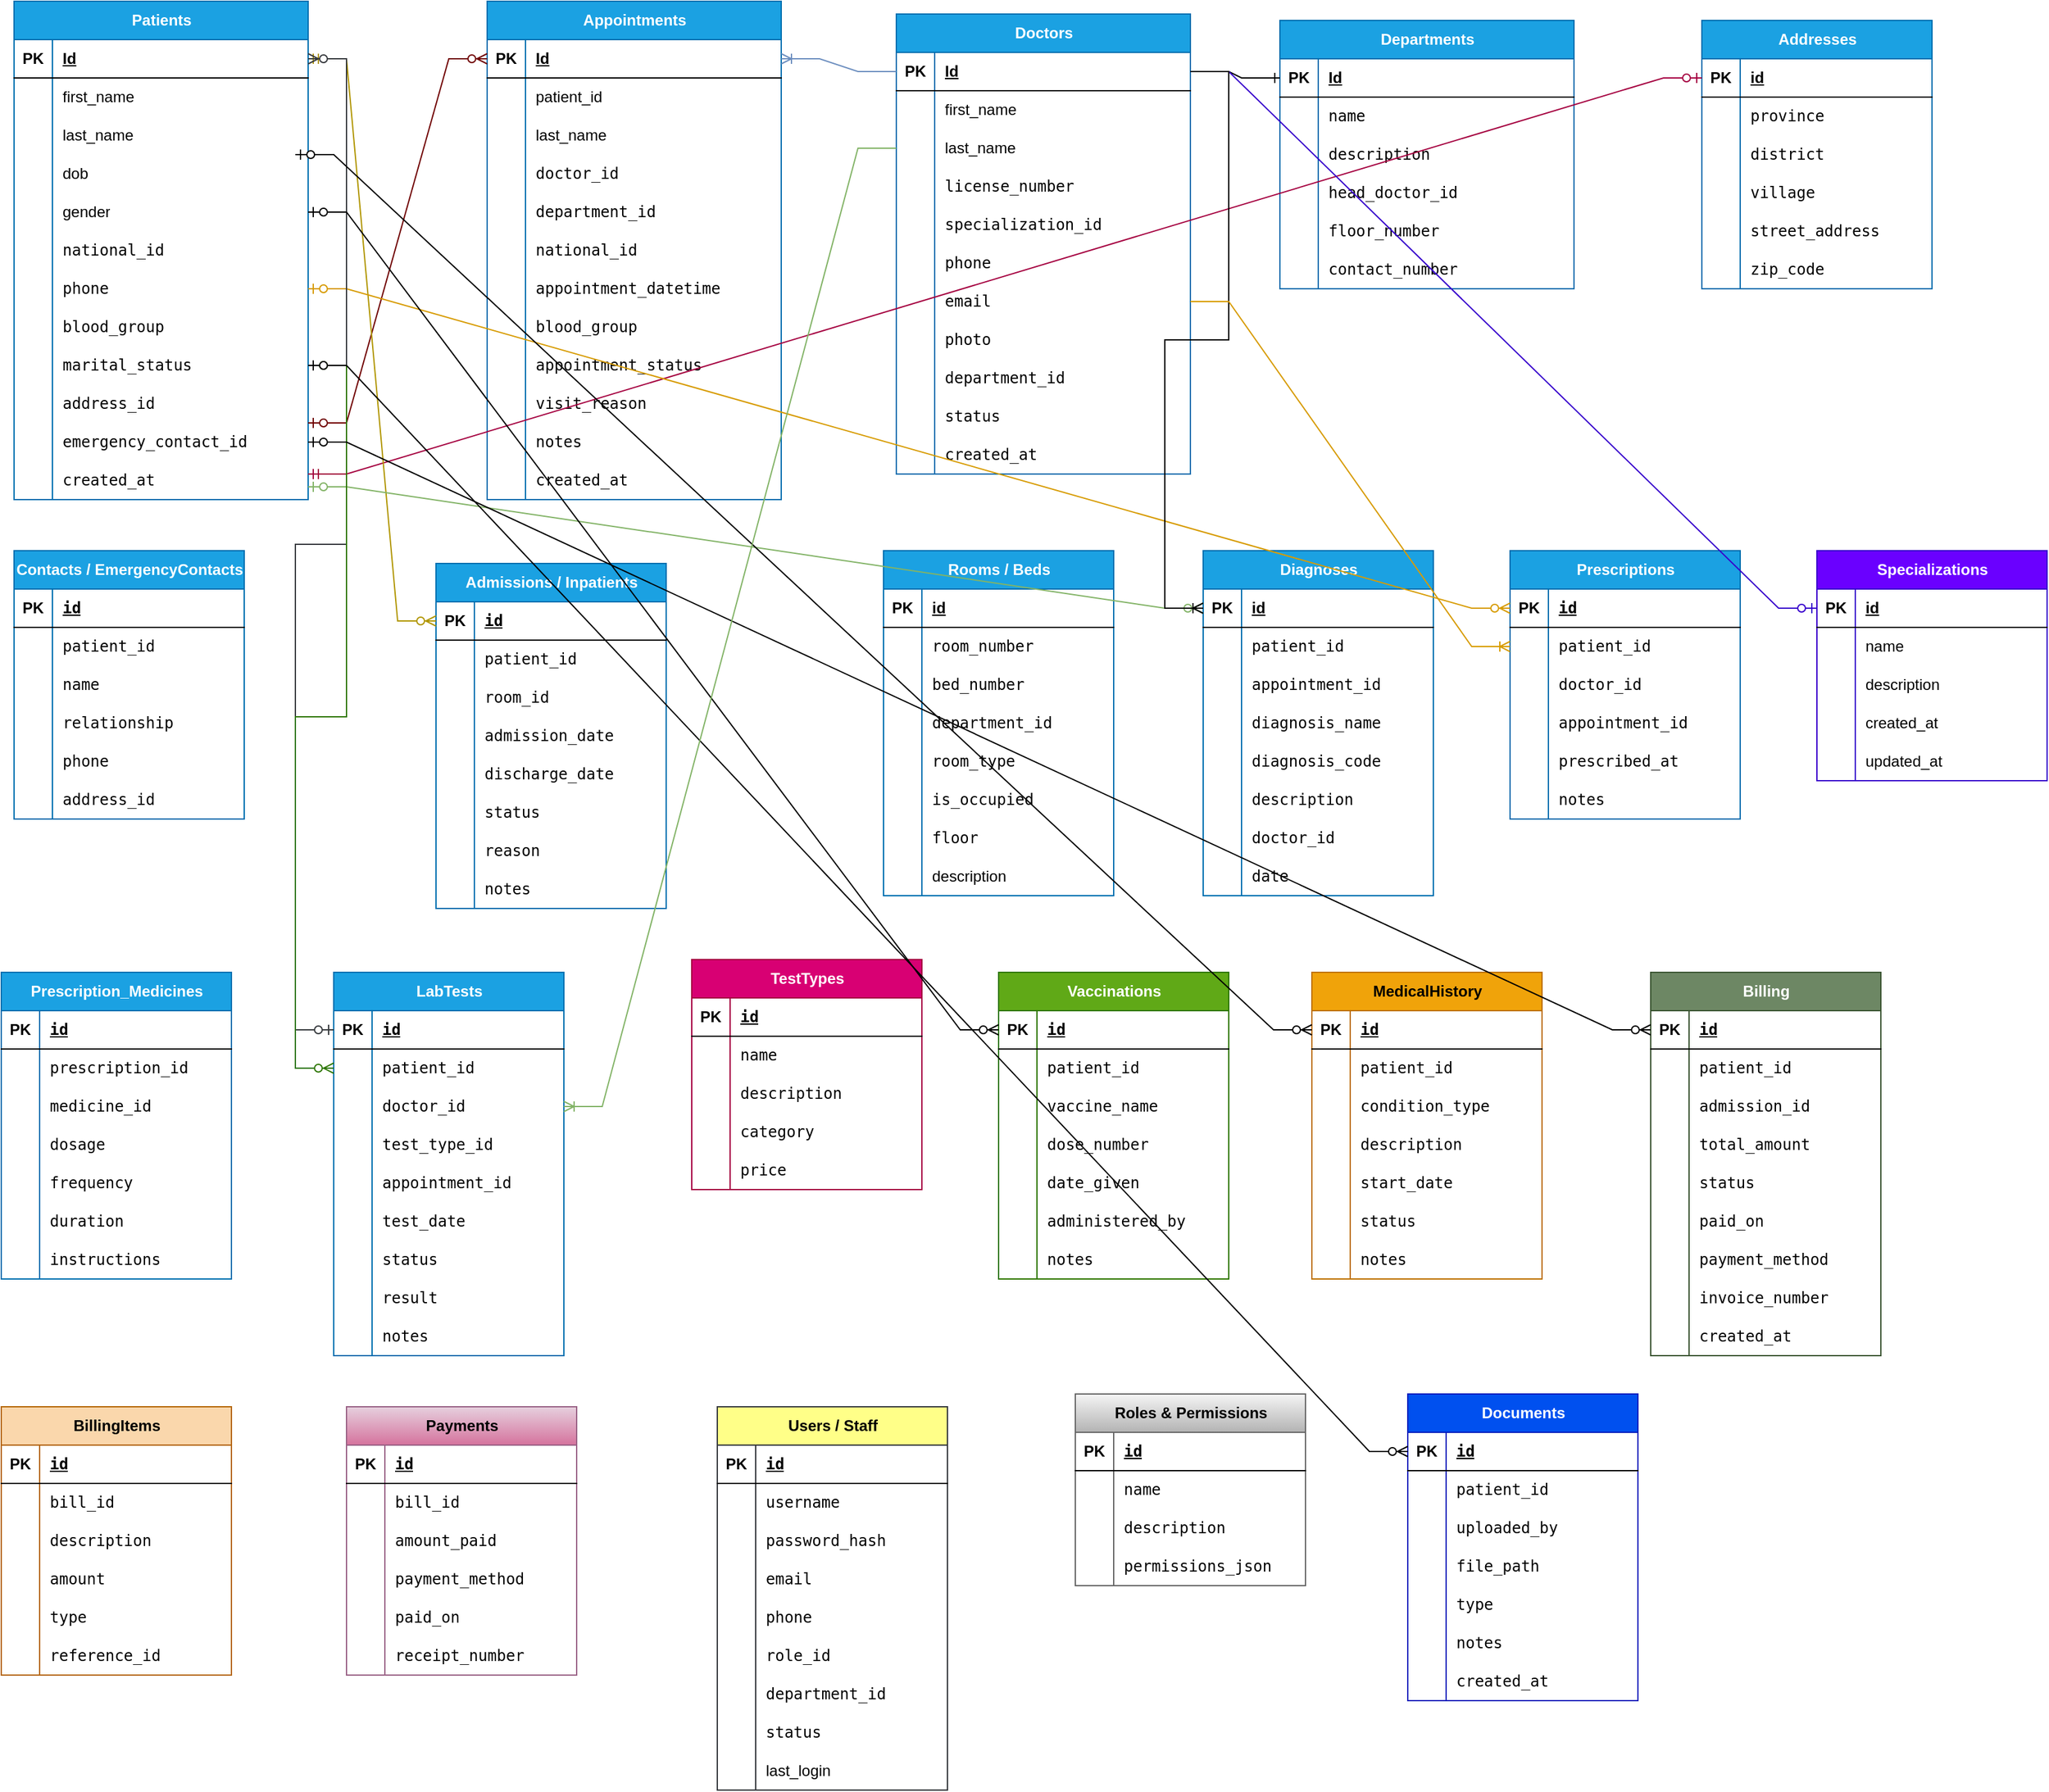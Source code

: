 <mxfile version="27.2.0">
  <diagram name="Page-1" id="PMNxbr3aNN2VHaiGVc0p">
    <mxGraphModel dx="3360" dy="3458" grid="1" gridSize="10" guides="1" tooltips="1" connect="1" arrows="1" fold="1" page="1" pageScale="1" pageWidth="850" pageHeight="1100" math="0" shadow="0">
      <root>
        <mxCell id="0" />
        <mxCell id="1" parent="0" />
        <mxCell id="slNytfLPTx_QfeoJ-YCl-38" value="Patients" style="shape=table;startSize=30;container=1;collapsible=1;childLayout=tableLayout;fixedRows=1;rowLines=0;fontStyle=1;align=center;resizeLast=1;html=1;swimlaneFillColor=default;fillColor=#1ba1e2;fontColor=#ffffff;strokeColor=#006EAF;" parent="1" vertex="1">
          <mxGeometry x="-330" y="-1420" width="230" height="390" as="geometry" />
        </mxCell>
        <mxCell id="slNytfLPTx_QfeoJ-YCl-39" value="" style="shape=tableRow;horizontal=0;startSize=0;swimlaneHead=0;swimlaneBody=0;fillColor=none;collapsible=0;dropTarget=0;points=[[0,0.5],[1,0.5]];portConstraint=eastwest;top=0;left=0;right=0;bottom=1;" parent="slNytfLPTx_QfeoJ-YCl-38" vertex="1">
          <mxGeometry y="30" width="230" height="30" as="geometry" />
        </mxCell>
        <mxCell id="slNytfLPTx_QfeoJ-YCl-40" value="PK" style="shape=partialRectangle;connectable=0;fillColor=none;top=0;left=0;bottom=0;right=0;fontStyle=1;overflow=hidden;whiteSpace=wrap;html=1;" parent="slNytfLPTx_QfeoJ-YCl-39" vertex="1">
          <mxGeometry width="30" height="30" as="geometry">
            <mxRectangle width="30" height="30" as="alternateBounds" />
          </mxGeometry>
        </mxCell>
        <mxCell id="slNytfLPTx_QfeoJ-YCl-41" value="Id" style="shape=partialRectangle;connectable=0;fillColor=none;top=0;left=0;bottom=0;right=0;align=left;spacingLeft=6;fontStyle=5;overflow=hidden;whiteSpace=wrap;html=1;" parent="slNytfLPTx_QfeoJ-YCl-39" vertex="1">
          <mxGeometry x="30" width="200" height="30" as="geometry">
            <mxRectangle width="200" height="30" as="alternateBounds" />
          </mxGeometry>
        </mxCell>
        <mxCell id="slNytfLPTx_QfeoJ-YCl-42" value="" style="shape=tableRow;horizontal=0;startSize=0;swimlaneHead=0;swimlaneBody=0;fillColor=none;collapsible=0;dropTarget=0;points=[[0,0.5],[1,0.5]];portConstraint=eastwest;top=0;left=0;right=0;bottom=0;" parent="slNytfLPTx_QfeoJ-YCl-38" vertex="1">
          <mxGeometry y="60" width="230" height="30" as="geometry" />
        </mxCell>
        <mxCell id="slNytfLPTx_QfeoJ-YCl-43" value="" style="shape=partialRectangle;connectable=0;fillColor=none;top=0;left=0;bottom=0;right=0;editable=1;overflow=hidden;whiteSpace=wrap;html=1;" parent="slNytfLPTx_QfeoJ-YCl-42" vertex="1">
          <mxGeometry width="30" height="30" as="geometry">
            <mxRectangle width="30" height="30" as="alternateBounds" />
          </mxGeometry>
        </mxCell>
        <mxCell id="slNytfLPTx_QfeoJ-YCl-44" value="first_name" style="shape=partialRectangle;connectable=0;fillColor=none;top=0;left=0;bottom=0;right=0;align=left;spacingLeft=6;overflow=hidden;whiteSpace=wrap;html=1;" parent="slNytfLPTx_QfeoJ-YCl-42" vertex="1">
          <mxGeometry x="30" width="200" height="30" as="geometry">
            <mxRectangle width="200" height="30" as="alternateBounds" />
          </mxGeometry>
        </mxCell>
        <mxCell id="slNytfLPTx_QfeoJ-YCl-45" value="" style="shape=tableRow;horizontal=0;startSize=0;swimlaneHead=0;swimlaneBody=0;fillColor=none;collapsible=0;dropTarget=0;points=[[0,0.5],[1,0.5]];portConstraint=eastwest;top=0;left=0;right=0;bottom=0;" parent="slNytfLPTx_QfeoJ-YCl-38" vertex="1">
          <mxGeometry y="90" width="230" height="30" as="geometry" />
        </mxCell>
        <mxCell id="slNytfLPTx_QfeoJ-YCl-46" value="" style="shape=partialRectangle;connectable=0;fillColor=none;top=0;left=0;bottom=0;right=0;editable=1;overflow=hidden;whiteSpace=wrap;html=1;" parent="slNytfLPTx_QfeoJ-YCl-45" vertex="1">
          <mxGeometry width="30" height="30" as="geometry">
            <mxRectangle width="30" height="30" as="alternateBounds" />
          </mxGeometry>
        </mxCell>
        <mxCell id="slNytfLPTx_QfeoJ-YCl-47" value="last_name" style="shape=partialRectangle;connectable=0;fillColor=none;top=0;left=0;bottom=0;right=0;align=left;spacingLeft=6;overflow=hidden;whiteSpace=wrap;html=1;" parent="slNytfLPTx_QfeoJ-YCl-45" vertex="1">
          <mxGeometry x="30" width="200" height="30" as="geometry">
            <mxRectangle width="200" height="30" as="alternateBounds" />
          </mxGeometry>
        </mxCell>
        <mxCell id="slNytfLPTx_QfeoJ-YCl-48" value="" style="shape=tableRow;horizontal=0;startSize=0;swimlaneHead=0;swimlaneBody=0;fillColor=none;collapsible=0;dropTarget=0;points=[[0,0.5],[1,0.5]];portConstraint=eastwest;top=0;left=0;right=0;bottom=0;" parent="slNytfLPTx_QfeoJ-YCl-38" vertex="1">
          <mxGeometry y="120" width="230" height="30" as="geometry" />
        </mxCell>
        <mxCell id="slNytfLPTx_QfeoJ-YCl-49" value="" style="shape=partialRectangle;connectable=0;fillColor=none;top=0;left=0;bottom=0;right=0;editable=1;overflow=hidden;whiteSpace=wrap;html=1;" parent="slNytfLPTx_QfeoJ-YCl-48" vertex="1">
          <mxGeometry width="30" height="30" as="geometry">
            <mxRectangle width="30" height="30" as="alternateBounds" />
          </mxGeometry>
        </mxCell>
        <mxCell id="slNytfLPTx_QfeoJ-YCl-50" value="dob" style="shape=partialRectangle;connectable=0;fillColor=none;top=0;left=0;bottom=0;right=0;align=left;spacingLeft=6;overflow=hidden;whiteSpace=wrap;html=1;" parent="slNytfLPTx_QfeoJ-YCl-48" vertex="1">
          <mxGeometry x="30" width="200" height="30" as="geometry">
            <mxRectangle width="200" height="30" as="alternateBounds" />
          </mxGeometry>
        </mxCell>
        <mxCell id="slNytfLPTx_QfeoJ-YCl-52" value="" style="shape=tableRow;horizontal=0;startSize=0;swimlaneHead=0;swimlaneBody=0;fillColor=none;collapsible=0;dropTarget=0;points=[[0,0.5],[1,0.5]];portConstraint=eastwest;top=0;left=0;right=0;bottom=0;" parent="slNytfLPTx_QfeoJ-YCl-38" vertex="1">
          <mxGeometry y="150" width="230" height="30" as="geometry" />
        </mxCell>
        <mxCell id="slNytfLPTx_QfeoJ-YCl-53" value="" style="shape=partialRectangle;connectable=0;fillColor=none;top=0;left=0;bottom=0;right=0;editable=1;overflow=hidden;whiteSpace=wrap;html=1;" parent="slNytfLPTx_QfeoJ-YCl-52" vertex="1">
          <mxGeometry width="30" height="30" as="geometry">
            <mxRectangle width="30" height="30" as="alternateBounds" />
          </mxGeometry>
        </mxCell>
        <mxCell id="slNytfLPTx_QfeoJ-YCl-54" value="gender" style="shape=partialRectangle;connectable=0;fillColor=none;top=0;left=0;bottom=0;right=0;align=left;spacingLeft=6;overflow=hidden;whiteSpace=wrap;html=1;" parent="slNytfLPTx_QfeoJ-YCl-52" vertex="1">
          <mxGeometry x="30" width="200" height="30" as="geometry">
            <mxRectangle width="200" height="30" as="alternateBounds" />
          </mxGeometry>
        </mxCell>
        <mxCell id="wGC3oBP80a2BaYjRNimY-1" value="" style="shape=tableRow;horizontal=0;startSize=0;swimlaneHead=0;swimlaneBody=0;fillColor=none;collapsible=0;dropTarget=0;points=[[0,0.5],[1,0.5]];portConstraint=eastwest;top=0;left=0;right=0;bottom=0;" vertex="1" parent="slNytfLPTx_QfeoJ-YCl-38">
          <mxGeometry y="180" width="230" height="30" as="geometry" />
        </mxCell>
        <mxCell id="wGC3oBP80a2BaYjRNimY-2" value="" style="shape=partialRectangle;connectable=0;fillColor=none;top=0;left=0;bottom=0;right=0;editable=1;overflow=hidden;whiteSpace=wrap;html=1;" vertex="1" parent="wGC3oBP80a2BaYjRNimY-1">
          <mxGeometry width="30" height="30" as="geometry">
            <mxRectangle width="30" height="30" as="alternateBounds" />
          </mxGeometry>
        </mxCell>
        <mxCell id="wGC3oBP80a2BaYjRNimY-3" value="&lt;code data-end=&quot;710&quot; data-start=&quot;697&quot;&gt;national_id&lt;/code&gt;" style="shape=partialRectangle;connectable=0;fillColor=none;top=0;left=0;bottom=0;right=0;align=left;spacingLeft=6;overflow=hidden;whiteSpace=wrap;html=1;" vertex="1" parent="wGC3oBP80a2BaYjRNimY-1">
          <mxGeometry x="30" width="200" height="30" as="geometry">
            <mxRectangle width="200" height="30" as="alternateBounds" />
          </mxGeometry>
        </mxCell>
        <mxCell id="wGC3oBP80a2BaYjRNimY-4" value="" style="shape=tableRow;horizontal=0;startSize=0;swimlaneHead=0;swimlaneBody=0;fillColor=none;collapsible=0;dropTarget=0;points=[[0,0.5],[1,0.5]];portConstraint=eastwest;top=0;left=0;right=0;bottom=0;" vertex="1" parent="slNytfLPTx_QfeoJ-YCl-38">
          <mxGeometry y="210" width="230" height="30" as="geometry" />
        </mxCell>
        <mxCell id="wGC3oBP80a2BaYjRNimY-5" value="" style="shape=partialRectangle;connectable=0;fillColor=none;top=0;left=0;bottom=0;right=0;editable=1;overflow=hidden;whiteSpace=wrap;html=1;" vertex="1" parent="wGC3oBP80a2BaYjRNimY-4">
          <mxGeometry width="30" height="30" as="geometry">
            <mxRectangle width="30" height="30" as="alternateBounds" />
          </mxGeometry>
        </mxCell>
        <mxCell id="wGC3oBP80a2BaYjRNimY-6" value="&lt;code data-end=&quot;738&quot; data-start=&quot;731&quot;&gt;phone&lt;/code&gt;" style="shape=partialRectangle;connectable=0;fillColor=none;top=0;left=0;bottom=0;right=0;align=left;spacingLeft=6;overflow=hidden;whiteSpace=wrap;html=1;" vertex="1" parent="wGC3oBP80a2BaYjRNimY-4">
          <mxGeometry x="30" width="200" height="30" as="geometry">
            <mxRectangle width="200" height="30" as="alternateBounds" />
          </mxGeometry>
        </mxCell>
        <mxCell id="wGC3oBP80a2BaYjRNimY-7" value="" style="shape=tableRow;horizontal=0;startSize=0;swimlaneHead=0;swimlaneBody=0;fillColor=none;collapsible=0;dropTarget=0;points=[[0,0.5],[1,0.5]];portConstraint=eastwest;top=0;left=0;right=0;bottom=0;" vertex="1" parent="slNytfLPTx_QfeoJ-YCl-38">
          <mxGeometry y="240" width="230" height="30" as="geometry" />
        </mxCell>
        <mxCell id="wGC3oBP80a2BaYjRNimY-8" value="" style="shape=partialRectangle;connectable=0;fillColor=none;top=0;left=0;bottom=0;right=0;editable=1;overflow=hidden;whiteSpace=wrap;html=1;" vertex="1" parent="wGC3oBP80a2BaYjRNimY-7">
          <mxGeometry width="30" height="30" as="geometry">
            <mxRectangle width="30" height="30" as="alternateBounds" />
          </mxGeometry>
        </mxCell>
        <mxCell id="wGC3oBP80a2BaYjRNimY-9" value="&lt;code data-end=&quot;771&quot; data-start=&quot;758&quot;&gt;blood_group&lt;/code&gt;" style="shape=partialRectangle;connectable=0;fillColor=none;top=0;left=0;bottom=0;right=0;align=left;spacingLeft=6;overflow=hidden;whiteSpace=wrap;html=1;" vertex="1" parent="wGC3oBP80a2BaYjRNimY-7">
          <mxGeometry x="30" width="200" height="30" as="geometry">
            <mxRectangle width="200" height="30" as="alternateBounds" />
          </mxGeometry>
        </mxCell>
        <mxCell id="wGC3oBP80a2BaYjRNimY-10" value="" style="shape=tableRow;horizontal=0;startSize=0;swimlaneHead=0;swimlaneBody=0;fillColor=none;collapsible=0;dropTarget=0;points=[[0,0.5],[1,0.5]];portConstraint=eastwest;top=0;left=0;right=0;bottom=0;" vertex="1" parent="slNytfLPTx_QfeoJ-YCl-38">
          <mxGeometry y="270" width="230" height="30" as="geometry" />
        </mxCell>
        <mxCell id="wGC3oBP80a2BaYjRNimY-11" value="" style="shape=partialRectangle;connectable=0;fillColor=none;top=0;left=0;bottom=0;right=0;editable=1;overflow=hidden;whiteSpace=wrap;html=1;" vertex="1" parent="wGC3oBP80a2BaYjRNimY-10">
          <mxGeometry width="30" height="30" as="geometry">
            <mxRectangle width="30" height="30" as="alternateBounds" />
          </mxGeometry>
        </mxCell>
        <mxCell id="wGC3oBP80a2BaYjRNimY-12" value="&lt;code data-end=&quot;789&quot; data-start=&quot;773&quot;&gt;marital_status&lt;/code&gt;" style="shape=partialRectangle;connectable=0;fillColor=none;top=0;left=0;bottom=0;right=0;align=left;spacingLeft=6;overflow=hidden;whiteSpace=wrap;html=1;" vertex="1" parent="wGC3oBP80a2BaYjRNimY-10">
          <mxGeometry x="30" width="200" height="30" as="geometry">
            <mxRectangle width="200" height="30" as="alternateBounds" />
          </mxGeometry>
        </mxCell>
        <mxCell id="wGC3oBP80a2BaYjRNimY-13" value="" style="shape=tableRow;horizontal=0;startSize=0;swimlaneHead=0;swimlaneBody=0;fillColor=none;collapsible=0;dropTarget=0;points=[[0,0.5],[1,0.5]];portConstraint=eastwest;top=0;left=0;right=0;bottom=0;" vertex="1" parent="slNytfLPTx_QfeoJ-YCl-38">
          <mxGeometry y="300" width="230" height="30" as="geometry" />
        </mxCell>
        <mxCell id="wGC3oBP80a2BaYjRNimY-14" value="" style="shape=partialRectangle;connectable=0;fillColor=none;top=0;left=0;bottom=0;right=0;editable=1;overflow=hidden;whiteSpace=wrap;html=1;" vertex="1" parent="wGC3oBP80a2BaYjRNimY-13">
          <mxGeometry width="30" height="30" as="geometry">
            <mxRectangle width="30" height="30" as="alternateBounds" />
          </mxGeometry>
        </mxCell>
        <mxCell id="wGC3oBP80a2BaYjRNimY-15" value="&lt;code data-end=&quot;803&quot; data-start=&quot;791&quot;&gt;address_id&lt;/code&gt;" style="shape=partialRectangle;connectable=0;fillColor=none;top=0;left=0;bottom=0;right=0;align=left;spacingLeft=6;overflow=hidden;whiteSpace=wrap;html=1;" vertex="1" parent="wGC3oBP80a2BaYjRNimY-13">
          <mxGeometry x="30" width="200" height="30" as="geometry">
            <mxRectangle width="200" height="30" as="alternateBounds" />
          </mxGeometry>
        </mxCell>
        <mxCell id="wGC3oBP80a2BaYjRNimY-16" value="" style="shape=tableRow;horizontal=0;startSize=0;swimlaneHead=0;swimlaneBody=0;fillColor=none;collapsible=0;dropTarget=0;points=[[0,0.5],[1,0.5]];portConstraint=eastwest;top=0;left=0;right=0;bottom=0;" vertex="1" parent="slNytfLPTx_QfeoJ-YCl-38">
          <mxGeometry y="330" width="230" height="30" as="geometry" />
        </mxCell>
        <mxCell id="wGC3oBP80a2BaYjRNimY-17" value="" style="shape=partialRectangle;connectable=0;fillColor=none;top=0;left=0;bottom=0;right=0;editable=1;overflow=hidden;whiteSpace=wrap;html=1;" vertex="1" parent="wGC3oBP80a2BaYjRNimY-16">
          <mxGeometry width="30" height="30" as="geometry">
            <mxRectangle width="30" height="30" as="alternateBounds" />
          </mxGeometry>
        </mxCell>
        <mxCell id="wGC3oBP80a2BaYjRNimY-18" value="&lt;code data-end=&quot;827&quot; data-start=&quot;805&quot;&gt;emergency_contact_id&lt;/code&gt;" style="shape=partialRectangle;connectable=0;fillColor=none;top=0;left=0;bottom=0;right=0;align=left;spacingLeft=6;overflow=hidden;whiteSpace=wrap;html=1;" vertex="1" parent="wGC3oBP80a2BaYjRNimY-16">
          <mxGeometry x="30" width="200" height="30" as="geometry">
            <mxRectangle width="200" height="30" as="alternateBounds" />
          </mxGeometry>
        </mxCell>
        <mxCell id="wGC3oBP80a2BaYjRNimY-19" value="" style="shape=tableRow;horizontal=0;startSize=0;swimlaneHead=0;swimlaneBody=0;fillColor=none;collapsible=0;dropTarget=0;points=[[0,0.5],[1,0.5]];portConstraint=eastwest;top=0;left=0;right=0;bottom=0;" vertex="1" parent="slNytfLPTx_QfeoJ-YCl-38">
          <mxGeometry y="360" width="230" height="30" as="geometry" />
        </mxCell>
        <mxCell id="wGC3oBP80a2BaYjRNimY-20" value="" style="shape=partialRectangle;connectable=0;fillColor=none;top=0;left=0;bottom=0;right=0;editable=1;overflow=hidden;whiteSpace=wrap;html=1;" vertex="1" parent="wGC3oBP80a2BaYjRNimY-19">
          <mxGeometry width="30" height="30" as="geometry">
            <mxRectangle width="30" height="30" as="alternateBounds" />
          </mxGeometry>
        </mxCell>
        <mxCell id="wGC3oBP80a2BaYjRNimY-21" value="&lt;code data-end=&quot;841&quot; data-start=&quot;829&quot;&gt;created_at&lt;/code&gt;" style="shape=partialRectangle;connectable=0;fillColor=none;top=0;left=0;bottom=0;right=0;align=left;spacingLeft=6;overflow=hidden;whiteSpace=wrap;html=1;" vertex="1" parent="wGC3oBP80a2BaYjRNimY-19">
          <mxGeometry x="30" width="200" height="30" as="geometry">
            <mxRectangle width="200" height="30" as="alternateBounds" />
          </mxGeometry>
        </mxCell>
        <mxCell id="wGC3oBP80a2BaYjRNimY-23" value="Appointments" style="shape=table;startSize=30;container=1;collapsible=1;childLayout=tableLayout;fixedRows=1;rowLines=0;fontStyle=1;align=center;resizeLast=1;html=1;swimlaneFillColor=default;fillColor=#1ba1e2;fontColor=#ffffff;strokeColor=#006EAF;" vertex="1" parent="1">
          <mxGeometry x="40" y="-1420" width="230" height="390" as="geometry" />
        </mxCell>
        <mxCell id="wGC3oBP80a2BaYjRNimY-24" value="" style="shape=tableRow;horizontal=0;startSize=0;swimlaneHead=0;swimlaneBody=0;fillColor=none;collapsible=0;dropTarget=0;points=[[0,0.5],[1,0.5]];portConstraint=eastwest;top=0;left=0;right=0;bottom=1;" vertex="1" parent="wGC3oBP80a2BaYjRNimY-23">
          <mxGeometry y="30" width="230" height="30" as="geometry" />
        </mxCell>
        <mxCell id="wGC3oBP80a2BaYjRNimY-25" value="PK" style="shape=partialRectangle;connectable=0;fillColor=none;top=0;left=0;bottom=0;right=0;fontStyle=1;overflow=hidden;whiteSpace=wrap;html=1;" vertex="1" parent="wGC3oBP80a2BaYjRNimY-24">
          <mxGeometry width="30" height="30" as="geometry">
            <mxRectangle width="30" height="30" as="alternateBounds" />
          </mxGeometry>
        </mxCell>
        <mxCell id="wGC3oBP80a2BaYjRNimY-26" value="Id" style="shape=partialRectangle;connectable=0;fillColor=none;top=0;left=0;bottom=0;right=0;align=left;spacingLeft=6;fontStyle=5;overflow=hidden;whiteSpace=wrap;html=1;" vertex="1" parent="wGC3oBP80a2BaYjRNimY-24">
          <mxGeometry x="30" width="200" height="30" as="geometry">
            <mxRectangle width="200" height="30" as="alternateBounds" />
          </mxGeometry>
        </mxCell>
        <mxCell id="wGC3oBP80a2BaYjRNimY-27" value="" style="shape=tableRow;horizontal=0;startSize=0;swimlaneHead=0;swimlaneBody=0;fillColor=none;collapsible=0;dropTarget=0;points=[[0,0.5],[1,0.5]];portConstraint=eastwest;top=0;left=0;right=0;bottom=0;" vertex="1" parent="wGC3oBP80a2BaYjRNimY-23">
          <mxGeometry y="60" width="230" height="30" as="geometry" />
        </mxCell>
        <mxCell id="wGC3oBP80a2BaYjRNimY-28" value="" style="shape=partialRectangle;connectable=0;fillColor=none;top=0;left=0;bottom=0;right=0;editable=1;overflow=hidden;whiteSpace=wrap;html=1;" vertex="1" parent="wGC3oBP80a2BaYjRNimY-27">
          <mxGeometry width="30" height="30" as="geometry">
            <mxRectangle width="30" height="30" as="alternateBounds" />
          </mxGeometry>
        </mxCell>
        <mxCell id="wGC3oBP80a2BaYjRNimY-29" value="patient_id" style="shape=partialRectangle;connectable=0;fillColor=none;top=0;left=0;bottom=0;right=0;align=left;spacingLeft=6;overflow=hidden;whiteSpace=wrap;html=1;" vertex="1" parent="wGC3oBP80a2BaYjRNimY-27">
          <mxGeometry x="30" width="200" height="30" as="geometry">
            <mxRectangle width="200" height="30" as="alternateBounds" />
          </mxGeometry>
        </mxCell>
        <mxCell id="wGC3oBP80a2BaYjRNimY-30" value="" style="shape=tableRow;horizontal=0;startSize=0;swimlaneHead=0;swimlaneBody=0;fillColor=none;collapsible=0;dropTarget=0;points=[[0,0.5],[1,0.5]];portConstraint=eastwest;top=0;left=0;right=0;bottom=0;" vertex="1" parent="wGC3oBP80a2BaYjRNimY-23">
          <mxGeometry y="90" width="230" height="30" as="geometry" />
        </mxCell>
        <mxCell id="wGC3oBP80a2BaYjRNimY-31" value="" style="shape=partialRectangle;connectable=0;fillColor=none;top=0;left=0;bottom=0;right=0;editable=1;overflow=hidden;whiteSpace=wrap;html=1;" vertex="1" parent="wGC3oBP80a2BaYjRNimY-30">
          <mxGeometry width="30" height="30" as="geometry">
            <mxRectangle width="30" height="30" as="alternateBounds" />
          </mxGeometry>
        </mxCell>
        <mxCell id="wGC3oBP80a2BaYjRNimY-32" value="last_name" style="shape=partialRectangle;connectable=0;fillColor=none;top=0;left=0;bottom=0;right=0;align=left;spacingLeft=6;overflow=hidden;whiteSpace=wrap;html=1;" vertex="1" parent="wGC3oBP80a2BaYjRNimY-30">
          <mxGeometry x="30" width="200" height="30" as="geometry">
            <mxRectangle width="200" height="30" as="alternateBounds" />
          </mxGeometry>
        </mxCell>
        <mxCell id="wGC3oBP80a2BaYjRNimY-33" value="" style="shape=tableRow;horizontal=0;startSize=0;swimlaneHead=0;swimlaneBody=0;fillColor=none;collapsible=0;dropTarget=0;points=[[0,0.5],[1,0.5]];portConstraint=eastwest;top=0;left=0;right=0;bottom=0;" vertex="1" parent="wGC3oBP80a2BaYjRNimY-23">
          <mxGeometry y="120" width="230" height="30" as="geometry" />
        </mxCell>
        <mxCell id="wGC3oBP80a2BaYjRNimY-34" value="" style="shape=partialRectangle;connectable=0;fillColor=none;top=0;left=0;bottom=0;right=0;editable=1;overflow=hidden;whiteSpace=wrap;html=1;" vertex="1" parent="wGC3oBP80a2BaYjRNimY-33">
          <mxGeometry width="30" height="30" as="geometry">
            <mxRectangle width="30" height="30" as="alternateBounds" />
          </mxGeometry>
        </mxCell>
        <mxCell id="wGC3oBP80a2BaYjRNimY-35" value="&lt;code data-end=&quot;942&quot; data-start=&quot;931&quot;&gt;doctor_id&lt;/code&gt;" style="shape=partialRectangle;connectable=0;fillColor=none;top=0;left=0;bottom=0;right=0;align=left;spacingLeft=6;overflow=hidden;whiteSpace=wrap;html=1;" vertex="1" parent="wGC3oBP80a2BaYjRNimY-33">
          <mxGeometry x="30" width="200" height="30" as="geometry">
            <mxRectangle width="200" height="30" as="alternateBounds" />
          </mxGeometry>
        </mxCell>
        <mxCell id="wGC3oBP80a2BaYjRNimY-36" value="" style="shape=tableRow;horizontal=0;startSize=0;swimlaneHead=0;swimlaneBody=0;fillColor=none;collapsible=0;dropTarget=0;points=[[0,0.5],[1,0.5]];portConstraint=eastwest;top=0;left=0;right=0;bottom=0;" vertex="1" parent="wGC3oBP80a2BaYjRNimY-23">
          <mxGeometry y="150" width="230" height="30" as="geometry" />
        </mxCell>
        <mxCell id="wGC3oBP80a2BaYjRNimY-37" value="" style="shape=partialRectangle;connectable=0;fillColor=none;top=0;left=0;bottom=0;right=0;editable=1;overflow=hidden;whiteSpace=wrap;html=1;" vertex="1" parent="wGC3oBP80a2BaYjRNimY-36">
          <mxGeometry width="30" height="30" as="geometry">
            <mxRectangle width="30" height="30" as="alternateBounds" />
          </mxGeometry>
        </mxCell>
        <mxCell id="wGC3oBP80a2BaYjRNimY-38" value="&lt;code data-end=&quot;959&quot; data-start=&quot;944&quot;&gt;department_id&lt;/code&gt;" style="shape=partialRectangle;connectable=0;fillColor=none;top=0;left=0;bottom=0;right=0;align=left;spacingLeft=6;overflow=hidden;whiteSpace=wrap;html=1;" vertex="1" parent="wGC3oBP80a2BaYjRNimY-36">
          <mxGeometry x="30" width="200" height="30" as="geometry">
            <mxRectangle width="200" height="30" as="alternateBounds" />
          </mxGeometry>
        </mxCell>
        <mxCell id="wGC3oBP80a2BaYjRNimY-39" value="" style="shape=tableRow;horizontal=0;startSize=0;swimlaneHead=0;swimlaneBody=0;fillColor=none;collapsible=0;dropTarget=0;points=[[0,0.5],[1,0.5]];portConstraint=eastwest;top=0;left=0;right=0;bottom=0;" vertex="1" parent="wGC3oBP80a2BaYjRNimY-23">
          <mxGeometry y="180" width="230" height="30" as="geometry" />
        </mxCell>
        <mxCell id="wGC3oBP80a2BaYjRNimY-40" value="" style="shape=partialRectangle;connectable=0;fillColor=none;top=0;left=0;bottom=0;right=0;editable=1;overflow=hidden;whiteSpace=wrap;html=1;" vertex="1" parent="wGC3oBP80a2BaYjRNimY-39">
          <mxGeometry width="30" height="30" as="geometry">
            <mxRectangle width="30" height="30" as="alternateBounds" />
          </mxGeometry>
        </mxCell>
        <mxCell id="wGC3oBP80a2BaYjRNimY-41" value="&lt;code data-end=&quot;710&quot; data-start=&quot;697&quot;&gt;national_id&lt;/code&gt;" style="shape=partialRectangle;connectable=0;fillColor=none;top=0;left=0;bottom=0;right=0;align=left;spacingLeft=6;overflow=hidden;whiteSpace=wrap;html=1;" vertex="1" parent="wGC3oBP80a2BaYjRNimY-39">
          <mxGeometry x="30" width="200" height="30" as="geometry">
            <mxRectangle width="200" height="30" as="alternateBounds" />
          </mxGeometry>
        </mxCell>
        <mxCell id="wGC3oBP80a2BaYjRNimY-42" value="" style="shape=tableRow;horizontal=0;startSize=0;swimlaneHead=0;swimlaneBody=0;fillColor=none;collapsible=0;dropTarget=0;points=[[0,0.5],[1,0.5]];portConstraint=eastwest;top=0;left=0;right=0;bottom=0;" vertex="1" parent="wGC3oBP80a2BaYjRNimY-23">
          <mxGeometry y="210" width="230" height="30" as="geometry" />
        </mxCell>
        <mxCell id="wGC3oBP80a2BaYjRNimY-43" value="" style="shape=partialRectangle;connectable=0;fillColor=none;top=0;left=0;bottom=0;right=0;editable=1;overflow=hidden;whiteSpace=wrap;html=1;" vertex="1" parent="wGC3oBP80a2BaYjRNimY-42">
          <mxGeometry width="30" height="30" as="geometry">
            <mxRectangle width="30" height="30" as="alternateBounds" />
          </mxGeometry>
        </mxCell>
        <mxCell id="wGC3oBP80a2BaYjRNimY-44" value="&lt;code data-end=&quot;983&quot; data-start=&quot;961&quot;&gt;appointment_datetime&lt;/code&gt;" style="shape=partialRectangle;connectable=0;fillColor=none;top=0;left=0;bottom=0;right=0;align=left;spacingLeft=6;overflow=hidden;whiteSpace=wrap;html=1;" vertex="1" parent="wGC3oBP80a2BaYjRNimY-42">
          <mxGeometry x="30" width="200" height="30" as="geometry">
            <mxRectangle width="200" height="30" as="alternateBounds" />
          </mxGeometry>
        </mxCell>
        <mxCell id="wGC3oBP80a2BaYjRNimY-45" value="" style="shape=tableRow;horizontal=0;startSize=0;swimlaneHead=0;swimlaneBody=0;fillColor=none;collapsible=0;dropTarget=0;points=[[0,0.5],[1,0.5]];portConstraint=eastwest;top=0;left=0;right=0;bottom=0;" vertex="1" parent="wGC3oBP80a2BaYjRNimY-23">
          <mxGeometry y="240" width="230" height="30" as="geometry" />
        </mxCell>
        <mxCell id="wGC3oBP80a2BaYjRNimY-46" value="" style="shape=partialRectangle;connectable=0;fillColor=none;top=0;left=0;bottom=0;right=0;editable=1;overflow=hidden;whiteSpace=wrap;html=1;" vertex="1" parent="wGC3oBP80a2BaYjRNimY-45">
          <mxGeometry width="30" height="30" as="geometry">
            <mxRectangle width="30" height="30" as="alternateBounds" />
          </mxGeometry>
        </mxCell>
        <mxCell id="wGC3oBP80a2BaYjRNimY-47" value="&lt;code data-end=&quot;771&quot; data-start=&quot;758&quot;&gt;blood_group&lt;/code&gt;" style="shape=partialRectangle;connectable=0;fillColor=none;top=0;left=0;bottom=0;right=0;align=left;spacingLeft=6;overflow=hidden;whiteSpace=wrap;html=1;" vertex="1" parent="wGC3oBP80a2BaYjRNimY-45">
          <mxGeometry x="30" width="200" height="30" as="geometry">
            <mxRectangle width="200" height="30" as="alternateBounds" />
          </mxGeometry>
        </mxCell>
        <mxCell id="wGC3oBP80a2BaYjRNimY-48" value="" style="shape=tableRow;horizontal=0;startSize=0;swimlaneHead=0;swimlaneBody=0;fillColor=none;collapsible=0;dropTarget=0;points=[[0,0.5],[1,0.5]];portConstraint=eastwest;top=0;left=0;right=0;bottom=0;" vertex="1" parent="wGC3oBP80a2BaYjRNimY-23">
          <mxGeometry y="270" width="230" height="30" as="geometry" />
        </mxCell>
        <mxCell id="wGC3oBP80a2BaYjRNimY-49" value="" style="shape=partialRectangle;connectable=0;fillColor=none;top=0;left=0;bottom=0;right=0;editable=1;overflow=hidden;whiteSpace=wrap;html=1;" vertex="1" parent="wGC3oBP80a2BaYjRNimY-48">
          <mxGeometry width="30" height="30" as="geometry">
            <mxRectangle width="30" height="30" as="alternateBounds" />
          </mxGeometry>
        </mxCell>
        <mxCell id="wGC3oBP80a2BaYjRNimY-50" value="&lt;code data-end=&quot;1005&quot; data-start=&quot;985&quot;&gt;appointment_status&lt;/code&gt;" style="shape=partialRectangle;connectable=0;fillColor=none;top=0;left=0;bottom=0;right=0;align=left;spacingLeft=6;overflow=hidden;whiteSpace=wrap;html=1;" vertex="1" parent="wGC3oBP80a2BaYjRNimY-48">
          <mxGeometry x="30" width="200" height="30" as="geometry">
            <mxRectangle width="200" height="30" as="alternateBounds" />
          </mxGeometry>
        </mxCell>
        <mxCell id="wGC3oBP80a2BaYjRNimY-51" value="" style="shape=tableRow;horizontal=0;startSize=0;swimlaneHead=0;swimlaneBody=0;fillColor=none;collapsible=0;dropTarget=0;points=[[0,0.5],[1,0.5]];portConstraint=eastwest;top=0;left=0;right=0;bottom=0;" vertex="1" parent="wGC3oBP80a2BaYjRNimY-23">
          <mxGeometry y="300" width="230" height="30" as="geometry" />
        </mxCell>
        <mxCell id="wGC3oBP80a2BaYjRNimY-52" value="" style="shape=partialRectangle;connectable=0;fillColor=none;top=0;left=0;bottom=0;right=0;editable=1;overflow=hidden;whiteSpace=wrap;html=1;" vertex="1" parent="wGC3oBP80a2BaYjRNimY-51">
          <mxGeometry width="30" height="30" as="geometry">
            <mxRectangle width="30" height="30" as="alternateBounds" />
          </mxGeometry>
        </mxCell>
        <mxCell id="wGC3oBP80a2BaYjRNimY-53" value="&lt;code data-end=&quot;1021&quot; data-start=&quot;1007&quot;&gt;visit_reason&lt;/code&gt;" style="shape=partialRectangle;connectable=0;fillColor=none;top=0;left=0;bottom=0;right=0;align=left;spacingLeft=6;overflow=hidden;whiteSpace=wrap;html=1;" vertex="1" parent="wGC3oBP80a2BaYjRNimY-51">
          <mxGeometry x="30" width="200" height="30" as="geometry">
            <mxRectangle width="200" height="30" as="alternateBounds" />
          </mxGeometry>
        </mxCell>
        <mxCell id="wGC3oBP80a2BaYjRNimY-54" value="" style="shape=tableRow;horizontal=0;startSize=0;swimlaneHead=0;swimlaneBody=0;fillColor=none;collapsible=0;dropTarget=0;points=[[0,0.5],[1,0.5]];portConstraint=eastwest;top=0;left=0;right=0;bottom=0;" vertex="1" parent="wGC3oBP80a2BaYjRNimY-23">
          <mxGeometry y="330" width="230" height="30" as="geometry" />
        </mxCell>
        <mxCell id="wGC3oBP80a2BaYjRNimY-55" value="" style="shape=partialRectangle;connectable=0;fillColor=none;top=0;left=0;bottom=0;right=0;editable=1;overflow=hidden;whiteSpace=wrap;html=1;" vertex="1" parent="wGC3oBP80a2BaYjRNimY-54">
          <mxGeometry width="30" height="30" as="geometry">
            <mxRectangle width="30" height="30" as="alternateBounds" />
          </mxGeometry>
        </mxCell>
        <mxCell id="wGC3oBP80a2BaYjRNimY-56" value="&lt;code data-end=&quot;1030&quot; data-start=&quot;1023&quot;&gt;notes&lt;/code&gt;" style="shape=partialRectangle;connectable=0;fillColor=none;top=0;left=0;bottom=0;right=0;align=left;spacingLeft=6;overflow=hidden;whiteSpace=wrap;html=1;" vertex="1" parent="wGC3oBP80a2BaYjRNimY-54">
          <mxGeometry x="30" width="200" height="30" as="geometry">
            <mxRectangle width="200" height="30" as="alternateBounds" />
          </mxGeometry>
        </mxCell>
        <mxCell id="wGC3oBP80a2BaYjRNimY-57" value="" style="shape=tableRow;horizontal=0;startSize=0;swimlaneHead=0;swimlaneBody=0;fillColor=none;collapsible=0;dropTarget=0;points=[[0,0.5],[1,0.5]];portConstraint=eastwest;top=0;left=0;right=0;bottom=0;" vertex="1" parent="wGC3oBP80a2BaYjRNimY-23">
          <mxGeometry y="360" width="230" height="30" as="geometry" />
        </mxCell>
        <mxCell id="wGC3oBP80a2BaYjRNimY-58" value="" style="shape=partialRectangle;connectable=0;fillColor=none;top=0;left=0;bottom=0;right=0;editable=1;overflow=hidden;whiteSpace=wrap;html=1;" vertex="1" parent="wGC3oBP80a2BaYjRNimY-57">
          <mxGeometry width="30" height="30" as="geometry">
            <mxRectangle width="30" height="30" as="alternateBounds" />
          </mxGeometry>
        </mxCell>
        <mxCell id="wGC3oBP80a2BaYjRNimY-59" value="&lt;code data-end=&quot;1044&quot; data-start=&quot;1032&quot;&gt;created_at&lt;/code&gt;" style="shape=partialRectangle;connectable=0;fillColor=none;top=0;left=0;bottom=0;right=0;align=left;spacingLeft=6;overflow=hidden;whiteSpace=wrap;html=1;" vertex="1" parent="wGC3oBP80a2BaYjRNimY-57">
          <mxGeometry x="30" width="200" height="30" as="geometry">
            <mxRectangle width="200" height="30" as="alternateBounds" />
          </mxGeometry>
        </mxCell>
        <mxCell id="wGC3oBP80a2BaYjRNimY-97" value="Doctors" style="shape=table;startSize=30;container=1;collapsible=1;childLayout=tableLayout;fixedRows=1;rowLines=0;fontStyle=1;align=center;resizeLast=1;html=1;swimlaneFillColor=default;fillColor=#1ba1e2;fontColor=#ffffff;strokeColor=#006EAF;" vertex="1" parent="1">
          <mxGeometry x="360" y="-1410" width="230" height="360" as="geometry" />
        </mxCell>
        <mxCell id="wGC3oBP80a2BaYjRNimY-98" value="" style="shape=tableRow;horizontal=0;startSize=0;swimlaneHead=0;swimlaneBody=0;fillColor=none;collapsible=0;dropTarget=0;points=[[0,0.5],[1,0.5]];portConstraint=eastwest;top=0;left=0;right=0;bottom=1;" vertex="1" parent="wGC3oBP80a2BaYjRNimY-97">
          <mxGeometry y="30" width="230" height="30" as="geometry" />
        </mxCell>
        <mxCell id="wGC3oBP80a2BaYjRNimY-99" value="PK" style="shape=partialRectangle;connectable=0;fillColor=none;top=0;left=0;bottom=0;right=0;fontStyle=1;overflow=hidden;whiteSpace=wrap;html=1;" vertex="1" parent="wGC3oBP80a2BaYjRNimY-98">
          <mxGeometry width="30" height="30" as="geometry">
            <mxRectangle width="30" height="30" as="alternateBounds" />
          </mxGeometry>
        </mxCell>
        <mxCell id="wGC3oBP80a2BaYjRNimY-100" value="Id" style="shape=partialRectangle;connectable=0;fillColor=none;top=0;left=0;bottom=0;right=0;align=left;spacingLeft=6;fontStyle=5;overflow=hidden;whiteSpace=wrap;html=1;" vertex="1" parent="wGC3oBP80a2BaYjRNimY-98">
          <mxGeometry x="30" width="200" height="30" as="geometry">
            <mxRectangle width="200" height="30" as="alternateBounds" />
          </mxGeometry>
        </mxCell>
        <mxCell id="wGC3oBP80a2BaYjRNimY-101" value="" style="shape=tableRow;horizontal=0;startSize=0;swimlaneHead=0;swimlaneBody=0;fillColor=none;collapsible=0;dropTarget=0;points=[[0,0.5],[1,0.5]];portConstraint=eastwest;top=0;left=0;right=0;bottom=0;" vertex="1" parent="wGC3oBP80a2BaYjRNimY-97">
          <mxGeometry y="60" width="230" height="30" as="geometry" />
        </mxCell>
        <mxCell id="wGC3oBP80a2BaYjRNimY-102" value="" style="shape=partialRectangle;connectable=0;fillColor=none;top=0;left=0;bottom=0;right=0;editable=1;overflow=hidden;whiteSpace=wrap;html=1;" vertex="1" parent="wGC3oBP80a2BaYjRNimY-101">
          <mxGeometry width="30" height="30" as="geometry">
            <mxRectangle width="30" height="30" as="alternateBounds" />
          </mxGeometry>
        </mxCell>
        <mxCell id="wGC3oBP80a2BaYjRNimY-103" value="first_name" style="shape=partialRectangle;connectable=0;fillColor=none;top=0;left=0;bottom=0;right=0;align=left;spacingLeft=6;overflow=hidden;whiteSpace=wrap;html=1;" vertex="1" parent="wGC3oBP80a2BaYjRNimY-101">
          <mxGeometry x="30" width="200" height="30" as="geometry">
            <mxRectangle width="200" height="30" as="alternateBounds" />
          </mxGeometry>
        </mxCell>
        <mxCell id="wGC3oBP80a2BaYjRNimY-104" value="" style="shape=tableRow;horizontal=0;startSize=0;swimlaneHead=0;swimlaneBody=0;fillColor=none;collapsible=0;dropTarget=0;points=[[0,0.5],[1,0.5]];portConstraint=eastwest;top=0;left=0;right=0;bottom=0;" vertex="1" parent="wGC3oBP80a2BaYjRNimY-97">
          <mxGeometry y="90" width="230" height="30" as="geometry" />
        </mxCell>
        <mxCell id="wGC3oBP80a2BaYjRNimY-105" value="" style="shape=partialRectangle;connectable=0;fillColor=none;top=0;left=0;bottom=0;right=0;editable=1;overflow=hidden;whiteSpace=wrap;html=1;" vertex="1" parent="wGC3oBP80a2BaYjRNimY-104">
          <mxGeometry width="30" height="30" as="geometry">
            <mxRectangle width="30" height="30" as="alternateBounds" />
          </mxGeometry>
        </mxCell>
        <mxCell id="wGC3oBP80a2BaYjRNimY-106" value="last_name" style="shape=partialRectangle;connectable=0;fillColor=none;top=0;left=0;bottom=0;right=0;align=left;spacingLeft=6;overflow=hidden;whiteSpace=wrap;html=1;" vertex="1" parent="wGC3oBP80a2BaYjRNimY-104">
          <mxGeometry x="30" width="200" height="30" as="geometry">
            <mxRectangle width="200" height="30" as="alternateBounds" />
          </mxGeometry>
        </mxCell>
        <mxCell id="wGC3oBP80a2BaYjRNimY-107" value="" style="shape=tableRow;horizontal=0;startSize=0;swimlaneHead=0;swimlaneBody=0;fillColor=none;collapsible=0;dropTarget=0;points=[[0,0.5],[1,0.5]];portConstraint=eastwest;top=0;left=0;right=0;bottom=0;" vertex="1" parent="wGC3oBP80a2BaYjRNimY-97">
          <mxGeometry y="120" width="230" height="30" as="geometry" />
        </mxCell>
        <mxCell id="wGC3oBP80a2BaYjRNimY-108" value="" style="shape=partialRectangle;connectable=0;fillColor=none;top=0;left=0;bottom=0;right=0;editable=1;overflow=hidden;whiteSpace=wrap;html=1;" vertex="1" parent="wGC3oBP80a2BaYjRNimY-107">
          <mxGeometry width="30" height="30" as="geometry">
            <mxRectangle width="30" height="30" as="alternateBounds" />
          </mxGeometry>
        </mxCell>
        <mxCell id="wGC3oBP80a2BaYjRNimY-109" value="&lt;code data-end=&quot;1160&quot; data-start=&quot;1144&quot;&gt;license_number&lt;/code&gt;" style="shape=partialRectangle;connectable=0;fillColor=none;top=0;left=0;bottom=0;right=0;align=left;spacingLeft=6;overflow=hidden;whiteSpace=wrap;html=1;" vertex="1" parent="wGC3oBP80a2BaYjRNimY-107">
          <mxGeometry x="30" width="200" height="30" as="geometry">
            <mxRectangle width="200" height="30" as="alternateBounds" />
          </mxGeometry>
        </mxCell>
        <mxCell id="wGC3oBP80a2BaYjRNimY-110" value="" style="shape=tableRow;horizontal=0;startSize=0;swimlaneHead=0;swimlaneBody=0;fillColor=none;collapsible=0;dropTarget=0;points=[[0,0.5],[1,0.5]];portConstraint=eastwest;top=0;left=0;right=0;bottom=0;" vertex="1" parent="wGC3oBP80a2BaYjRNimY-97">
          <mxGeometry y="150" width="230" height="30" as="geometry" />
        </mxCell>
        <mxCell id="wGC3oBP80a2BaYjRNimY-111" value="" style="shape=partialRectangle;connectable=0;fillColor=none;top=0;left=0;bottom=0;right=0;editable=1;overflow=hidden;whiteSpace=wrap;html=1;" vertex="1" parent="wGC3oBP80a2BaYjRNimY-110">
          <mxGeometry width="30" height="30" as="geometry">
            <mxRectangle width="30" height="30" as="alternateBounds" />
          </mxGeometry>
        </mxCell>
        <mxCell id="wGC3oBP80a2BaYjRNimY-112" value="&lt;code data-end=&quot;1181&quot; data-start=&quot;1162&quot;&gt;specialization_id&lt;/code&gt;" style="shape=partialRectangle;connectable=0;fillColor=none;top=0;left=0;bottom=0;right=0;align=left;spacingLeft=6;overflow=hidden;whiteSpace=wrap;html=1;" vertex="1" parent="wGC3oBP80a2BaYjRNimY-110">
          <mxGeometry x="30" width="200" height="30" as="geometry">
            <mxRectangle width="200" height="30" as="alternateBounds" />
          </mxGeometry>
        </mxCell>
        <mxCell id="wGC3oBP80a2BaYjRNimY-116" value="" style="shape=tableRow;horizontal=0;startSize=0;swimlaneHead=0;swimlaneBody=0;fillColor=none;collapsible=0;dropTarget=0;points=[[0,0.5],[1,0.5]];portConstraint=eastwest;top=0;left=0;right=0;bottom=0;" vertex="1" parent="wGC3oBP80a2BaYjRNimY-97">
          <mxGeometry y="180" width="230" height="30" as="geometry" />
        </mxCell>
        <mxCell id="wGC3oBP80a2BaYjRNimY-117" value="" style="shape=partialRectangle;connectable=0;fillColor=none;top=0;left=0;bottom=0;right=0;editable=1;overflow=hidden;whiteSpace=wrap;html=1;" vertex="1" parent="wGC3oBP80a2BaYjRNimY-116">
          <mxGeometry width="30" height="30" as="geometry">
            <mxRectangle width="30" height="30" as="alternateBounds" />
          </mxGeometry>
        </mxCell>
        <mxCell id="wGC3oBP80a2BaYjRNimY-118" value="&lt;code data-end=&quot;738&quot; data-start=&quot;731&quot;&gt;phone&lt;/code&gt;" style="shape=partialRectangle;connectable=0;fillColor=none;top=0;left=0;bottom=0;right=0;align=left;spacingLeft=6;overflow=hidden;whiteSpace=wrap;html=1;" vertex="1" parent="wGC3oBP80a2BaYjRNimY-116">
          <mxGeometry x="30" width="200" height="30" as="geometry">
            <mxRectangle width="200" height="30" as="alternateBounds" />
          </mxGeometry>
        </mxCell>
        <mxCell id="wGC3oBP80a2BaYjRNimY-119" value="" style="shape=tableRow;horizontal=0;startSize=0;swimlaneHead=0;swimlaneBody=0;fillColor=none;collapsible=0;dropTarget=0;points=[[0,0.5],[1,0.5]];portConstraint=eastwest;top=0;left=0;right=0;bottom=0;" vertex="1" parent="wGC3oBP80a2BaYjRNimY-97">
          <mxGeometry y="210" width="230" height="30" as="geometry" />
        </mxCell>
        <mxCell id="wGC3oBP80a2BaYjRNimY-120" value="" style="shape=partialRectangle;connectable=0;fillColor=none;top=0;left=0;bottom=0;right=0;editable=1;overflow=hidden;whiteSpace=wrap;html=1;" vertex="1" parent="wGC3oBP80a2BaYjRNimY-119">
          <mxGeometry width="30" height="30" as="geometry">
            <mxRectangle width="30" height="30" as="alternateBounds" />
          </mxGeometry>
        </mxCell>
        <mxCell id="wGC3oBP80a2BaYjRNimY-121" value="&lt;code data-end=&quot;1199&quot; data-start=&quot;1192&quot;&gt;email&lt;/code&gt;" style="shape=partialRectangle;connectable=0;fillColor=none;top=0;left=0;bottom=0;right=0;align=left;spacingLeft=6;overflow=hidden;whiteSpace=wrap;html=1;" vertex="1" parent="wGC3oBP80a2BaYjRNimY-119">
          <mxGeometry x="30" width="200" height="30" as="geometry">
            <mxRectangle width="200" height="30" as="alternateBounds" />
          </mxGeometry>
        </mxCell>
        <mxCell id="wGC3oBP80a2BaYjRNimY-122" value="" style="shape=tableRow;horizontal=0;startSize=0;swimlaneHead=0;swimlaneBody=0;fillColor=none;collapsible=0;dropTarget=0;points=[[0,0.5],[1,0.5]];portConstraint=eastwest;top=0;left=0;right=0;bottom=0;" vertex="1" parent="wGC3oBP80a2BaYjRNimY-97">
          <mxGeometry y="240" width="230" height="30" as="geometry" />
        </mxCell>
        <mxCell id="wGC3oBP80a2BaYjRNimY-123" value="" style="shape=partialRectangle;connectable=0;fillColor=none;top=0;left=0;bottom=0;right=0;editable=1;overflow=hidden;whiteSpace=wrap;html=1;" vertex="1" parent="wGC3oBP80a2BaYjRNimY-122">
          <mxGeometry width="30" height="30" as="geometry">
            <mxRectangle width="30" height="30" as="alternateBounds" />
          </mxGeometry>
        </mxCell>
        <mxCell id="wGC3oBP80a2BaYjRNimY-124" value="&lt;code data-end=&quot;1208&quot; data-start=&quot;1201&quot;&gt;photo&lt;/code&gt;" style="shape=partialRectangle;connectable=0;fillColor=none;top=0;left=0;bottom=0;right=0;align=left;spacingLeft=6;overflow=hidden;whiteSpace=wrap;html=1;" vertex="1" parent="wGC3oBP80a2BaYjRNimY-122">
          <mxGeometry x="30" width="200" height="30" as="geometry">
            <mxRectangle width="200" height="30" as="alternateBounds" />
          </mxGeometry>
        </mxCell>
        <mxCell id="wGC3oBP80a2BaYjRNimY-125" value="" style="shape=tableRow;horizontal=0;startSize=0;swimlaneHead=0;swimlaneBody=0;fillColor=none;collapsible=0;dropTarget=0;points=[[0,0.5],[1,0.5]];portConstraint=eastwest;top=0;left=0;right=0;bottom=0;" vertex="1" parent="wGC3oBP80a2BaYjRNimY-97">
          <mxGeometry y="270" width="230" height="30" as="geometry" />
        </mxCell>
        <mxCell id="wGC3oBP80a2BaYjRNimY-126" value="" style="shape=partialRectangle;connectable=0;fillColor=none;top=0;left=0;bottom=0;right=0;editable=1;overflow=hidden;whiteSpace=wrap;html=1;" vertex="1" parent="wGC3oBP80a2BaYjRNimY-125">
          <mxGeometry width="30" height="30" as="geometry">
            <mxRectangle width="30" height="30" as="alternateBounds" />
          </mxGeometry>
        </mxCell>
        <mxCell id="wGC3oBP80a2BaYjRNimY-127" value="&lt;code data-end=&quot;1225&quot; data-start=&quot;1210&quot;&gt;department_id&lt;/code&gt;" style="shape=partialRectangle;connectable=0;fillColor=none;top=0;left=0;bottom=0;right=0;align=left;spacingLeft=6;overflow=hidden;whiteSpace=wrap;html=1;" vertex="1" parent="wGC3oBP80a2BaYjRNimY-125">
          <mxGeometry x="30" width="200" height="30" as="geometry">
            <mxRectangle width="200" height="30" as="alternateBounds" />
          </mxGeometry>
        </mxCell>
        <mxCell id="wGC3oBP80a2BaYjRNimY-128" value="" style="shape=tableRow;horizontal=0;startSize=0;swimlaneHead=0;swimlaneBody=0;fillColor=none;collapsible=0;dropTarget=0;points=[[0,0.5],[1,0.5]];portConstraint=eastwest;top=0;left=0;right=0;bottom=0;" vertex="1" parent="wGC3oBP80a2BaYjRNimY-97">
          <mxGeometry y="300" width="230" height="30" as="geometry" />
        </mxCell>
        <mxCell id="wGC3oBP80a2BaYjRNimY-129" value="" style="shape=partialRectangle;connectable=0;fillColor=none;top=0;left=0;bottom=0;right=0;editable=1;overflow=hidden;whiteSpace=wrap;html=1;" vertex="1" parent="wGC3oBP80a2BaYjRNimY-128">
          <mxGeometry width="30" height="30" as="geometry">
            <mxRectangle width="30" height="30" as="alternateBounds" />
          </mxGeometry>
        </mxCell>
        <mxCell id="wGC3oBP80a2BaYjRNimY-130" value="&lt;code data-end=&quot;1235&quot; data-start=&quot;1227&quot;&gt;status&lt;/code&gt;" style="shape=partialRectangle;connectable=0;fillColor=none;top=0;left=0;bottom=0;right=0;align=left;spacingLeft=6;overflow=hidden;whiteSpace=wrap;html=1;" vertex="1" parent="wGC3oBP80a2BaYjRNimY-128">
          <mxGeometry x="30" width="200" height="30" as="geometry">
            <mxRectangle width="200" height="30" as="alternateBounds" />
          </mxGeometry>
        </mxCell>
        <mxCell id="wGC3oBP80a2BaYjRNimY-131" value="" style="shape=tableRow;horizontal=0;startSize=0;swimlaneHead=0;swimlaneBody=0;fillColor=none;collapsible=0;dropTarget=0;points=[[0,0.5],[1,0.5]];portConstraint=eastwest;top=0;left=0;right=0;bottom=0;" vertex="1" parent="wGC3oBP80a2BaYjRNimY-97">
          <mxGeometry y="330" width="230" height="30" as="geometry" />
        </mxCell>
        <mxCell id="wGC3oBP80a2BaYjRNimY-132" value="" style="shape=partialRectangle;connectable=0;fillColor=none;top=0;left=0;bottom=0;right=0;editable=1;overflow=hidden;whiteSpace=wrap;html=1;" vertex="1" parent="wGC3oBP80a2BaYjRNimY-131">
          <mxGeometry width="30" height="30" as="geometry">
            <mxRectangle width="30" height="30" as="alternateBounds" />
          </mxGeometry>
        </mxCell>
        <mxCell id="wGC3oBP80a2BaYjRNimY-133" value="&lt;code data-end=&quot;841&quot; data-start=&quot;829&quot;&gt;created_at&lt;/code&gt;" style="shape=partialRectangle;connectable=0;fillColor=none;top=0;left=0;bottom=0;right=0;align=left;spacingLeft=6;overflow=hidden;whiteSpace=wrap;html=1;" vertex="1" parent="wGC3oBP80a2BaYjRNimY-131">
          <mxGeometry x="30" width="200" height="30" as="geometry">
            <mxRectangle width="200" height="30" as="alternateBounds" />
          </mxGeometry>
        </mxCell>
        <mxCell id="wGC3oBP80a2BaYjRNimY-134" value="Departments" style="shape=table;startSize=30;container=1;collapsible=1;childLayout=tableLayout;fixedRows=1;rowLines=0;fontStyle=1;align=center;resizeLast=1;html=1;swimlaneFillColor=default;fillColor=#1ba1e2;fontColor=#ffffff;strokeColor=#006EAF;" vertex="1" parent="1">
          <mxGeometry x="660" y="-1405" width="230" height="210" as="geometry" />
        </mxCell>
        <mxCell id="wGC3oBP80a2BaYjRNimY-135" value="" style="shape=tableRow;horizontal=0;startSize=0;swimlaneHead=0;swimlaneBody=0;fillColor=none;collapsible=0;dropTarget=0;points=[[0,0.5],[1,0.5]];portConstraint=eastwest;top=0;left=0;right=0;bottom=1;" vertex="1" parent="wGC3oBP80a2BaYjRNimY-134">
          <mxGeometry y="30" width="230" height="30" as="geometry" />
        </mxCell>
        <mxCell id="wGC3oBP80a2BaYjRNimY-136" value="PK" style="shape=partialRectangle;connectable=0;fillColor=none;top=0;left=0;bottom=0;right=0;fontStyle=1;overflow=hidden;whiteSpace=wrap;html=1;" vertex="1" parent="wGC3oBP80a2BaYjRNimY-135">
          <mxGeometry width="30" height="30" as="geometry">
            <mxRectangle width="30" height="30" as="alternateBounds" />
          </mxGeometry>
        </mxCell>
        <mxCell id="wGC3oBP80a2BaYjRNimY-137" value="Id" style="shape=partialRectangle;connectable=0;fillColor=none;top=0;left=0;bottom=0;right=0;align=left;spacingLeft=6;fontStyle=5;overflow=hidden;whiteSpace=wrap;html=1;" vertex="1" parent="wGC3oBP80a2BaYjRNimY-135">
          <mxGeometry x="30" width="200" height="30" as="geometry">
            <mxRectangle width="200" height="30" as="alternateBounds" />
          </mxGeometry>
        </mxCell>
        <mxCell id="wGC3oBP80a2BaYjRNimY-138" value="" style="shape=tableRow;horizontal=0;startSize=0;swimlaneHead=0;swimlaneBody=0;fillColor=none;collapsible=0;dropTarget=0;points=[[0,0.5],[1,0.5]];portConstraint=eastwest;top=0;left=0;right=0;bottom=0;" vertex="1" parent="wGC3oBP80a2BaYjRNimY-134">
          <mxGeometry y="60" width="230" height="30" as="geometry" />
        </mxCell>
        <mxCell id="wGC3oBP80a2BaYjRNimY-139" value="" style="shape=partialRectangle;connectable=0;fillColor=none;top=0;left=0;bottom=0;right=0;editable=1;overflow=hidden;whiteSpace=wrap;html=1;" vertex="1" parent="wGC3oBP80a2BaYjRNimY-138">
          <mxGeometry width="30" height="30" as="geometry">
            <mxRectangle width="30" height="30" as="alternateBounds" />
          </mxGeometry>
        </mxCell>
        <mxCell id="wGC3oBP80a2BaYjRNimY-140" value="&lt;code data-end=&quot;1349&quot; data-start=&quot;1343&quot;&gt;name&lt;/code&gt;" style="shape=partialRectangle;connectable=0;fillColor=none;top=0;left=0;bottom=0;right=0;align=left;spacingLeft=6;overflow=hidden;whiteSpace=wrap;html=1;" vertex="1" parent="wGC3oBP80a2BaYjRNimY-138">
          <mxGeometry x="30" width="200" height="30" as="geometry">
            <mxRectangle width="200" height="30" as="alternateBounds" />
          </mxGeometry>
        </mxCell>
        <mxCell id="wGC3oBP80a2BaYjRNimY-141" value="" style="shape=tableRow;horizontal=0;startSize=0;swimlaneHead=0;swimlaneBody=0;fillColor=none;collapsible=0;dropTarget=0;points=[[0,0.5],[1,0.5]];portConstraint=eastwest;top=0;left=0;right=0;bottom=0;" vertex="1" parent="wGC3oBP80a2BaYjRNimY-134">
          <mxGeometry y="90" width="230" height="30" as="geometry" />
        </mxCell>
        <mxCell id="wGC3oBP80a2BaYjRNimY-142" value="" style="shape=partialRectangle;connectable=0;fillColor=none;top=0;left=0;bottom=0;right=0;editable=1;overflow=hidden;whiteSpace=wrap;html=1;" vertex="1" parent="wGC3oBP80a2BaYjRNimY-141">
          <mxGeometry width="30" height="30" as="geometry">
            <mxRectangle width="30" height="30" as="alternateBounds" />
          </mxGeometry>
        </mxCell>
        <mxCell id="wGC3oBP80a2BaYjRNimY-143" value="&lt;code data-end=&quot;1364&quot; data-start=&quot;1351&quot;&gt;description&lt;/code&gt;" style="shape=partialRectangle;connectable=0;fillColor=none;top=0;left=0;bottom=0;right=0;align=left;spacingLeft=6;overflow=hidden;whiteSpace=wrap;html=1;" vertex="1" parent="wGC3oBP80a2BaYjRNimY-141">
          <mxGeometry x="30" width="200" height="30" as="geometry">
            <mxRectangle width="200" height="30" as="alternateBounds" />
          </mxGeometry>
        </mxCell>
        <mxCell id="wGC3oBP80a2BaYjRNimY-144" value="" style="shape=tableRow;horizontal=0;startSize=0;swimlaneHead=0;swimlaneBody=0;fillColor=none;collapsible=0;dropTarget=0;points=[[0,0.5],[1,0.5]];portConstraint=eastwest;top=0;left=0;right=0;bottom=0;" vertex="1" parent="wGC3oBP80a2BaYjRNimY-134">
          <mxGeometry y="120" width="230" height="30" as="geometry" />
        </mxCell>
        <mxCell id="wGC3oBP80a2BaYjRNimY-145" value="" style="shape=partialRectangle;connectable=0;fillColor=none;top=0;left=0;bottom=0;right=0;editable=1;overflow=hidden;whiteSpace=wrap;html=1;" vertex="1" parent="wGC3oBP80a2BaYjRNimY-144">
          <mxGeometry width="30" height="30" as="geometry">
            <mxRectangle width="30" height="30" as="alternateBounds" />
          </mxGeometry>
        </mxCell>
        <mxCell id="wGC3oBP80a2BaYjRNimY-146" value="&lt;code data-end=&quot;1382&quot; data-start=&quot;1366&quot;&gt;head_doctor_id&lt;/code&gt;" style="shape=partialRectangle;connectable=0;fillColor=none;top=0;left=0;bottom=0;right=0;align=left;spacingLeft=6;overflow=hidden;whiteSpace=wrap;html=1;" vertex="1" parent="wGC3oBP80a2BaYjRNimY-144">
          <mxGeometry x="30" width="200" height="30" as="geometry">
            <mxRectangle width="200" height="30" as="alternateBounds" />
          </mxGeometry>
        </mxCell>
        <mxCell id="wGC3oBP80a2BaYjRNimY-147" value="" style="shape=tableRow;horizontal=0;startSize=0;swimlaneHead=0;swimlaneBody=0;fillColor=none;collapsible=0;dropTarget=0;points=[[0,0.5],[1,0.5]];portConstraint=eastwest;top=0;left=0;right=0;bottom=0;" vertex="1" parent="wGC3oBP80a2BaYjRNimY-134">
          <mxGeometry y="150" width="230" height="30" as="geometry" />
        </mxCell>
        <mxCell id="wGC3oBP80a2BaYjRNimY-148" value="" style="shape=partialRectangle;connectable=0;fillColor=none;top=0;left=0;bottom=0;right=0;editable=1;overflow=hidden;whiteSpace=wrap;html=1;" vertex="1" parent="wGC3oBP80a2BaYjRNimY-147">
          <mxGeometry width="30" height="30" as="geometry">
            <mxRectangle width="30" height="30" as="alternateBounds" />
          </mxGeometry>
        </mxCell>
        <mxCell id="wGC3oBP80a2BaYjRNimY-149" value="&lt;code data-end=&quot;1398&quot; data-start=&quot;1384&quot;&gt;floor_number&lt;/code&gt;" style="shape=partialRectangle;connectable=0;fillColor=none;top=0;left=0;bottom=0;right=0;align=left;spacingLeft=6;overflow=hidden;whiteSpace=wrap;html=1;" vertex="1" parent="wGC3oBP80a2BaYjRNimY-147">
          <mxGeometry x="30" width="200" height="30" as="geometry">
            <mxRectangle width="200" height="30" as="alternateBounds" />
          </mxGeometry>
        </mxCell>
        <mxCell id="wGC3oBP80a2BaYjRNimY-150" value="" style="shape=tableRow;horizontal=0;startSize=0;swimlaneHead=0;swimlaneBody=0;fillColor=none;collapsible=0;dropTarget=0;points=[[0,0.5],[1,0.5]];portConstraint=eastwest;top=0;left=0;right=0;bottom=0;" vertex="1" parent="wGC3oBP80a2BaYjRNimY-134">
          <mxGeometry y="180" width="230" height="30" as="geometry" />
        </mxCell>
        <mxCell id="wGC3oBP80a2BaYjRNimY-151" value="" style="shape=partialRectangle;connectable=0;fillColor=none;top=0;left=0;bottom=0;right=0;editable=1;overflow=hidden;whiteSpace=wrap;html=1;" vertex="1" parent="wGC3oBP80a2BaYjRNimY-150">
          <mxGeometry width="30" height="30" as="geometry">
            <mxRectangle width="30" height="30" as="alternateBounds" />
          </mxGeometry>
        </mxCell>
        <mxCell id="wGC3oBP80a2BaYjRNimY-152" value="&lt;code data-end=&quot;1416&quot; data-start=&quot;1400&quot;&gt;contact_number&lt;/code&gt;" style="shape=partialRectangle;connectable=0;fillColor=none;top=0;left=0;bottom=0;right=0;align=left;spacingLeft=6;overflow=hidden;whiteSpace=wrap;html=1;" vertex="1" parent="wGC3oBP80a2BaYjRNimY-150">
          <mxGeometry x="30" width="200" height="30" as="geometry">
            <mxRectangle width="200" height="30" as="alternateBounds" />
          </mxGeometry>
        </mxCell>
        <mxCell id="wGC3oBP80a2BaYjRNimY-171" value="Addresses" style="shape=table;startSize=30;container=1;collapsible=1;childLayout=tableLayout;fixedRows=1;rowLines=0;fontStyle=1;align=center;resizeLast=1;html=1;fillColor=#1ba1e2;fontColor=#ffffff;strokeColor=#006EAF;" vertex="1" parent="1">
          <mxGeometry x="990" y="-1405" width="180" height="210" as="geometry" />
        </mxCell>
        <mxCell id="wGC3oBP80a2BaYjRNimY-172" value="" style="shape=tableRow;horizontal=0;startSize=0;swimlaneHead=0;swimlaneBody=0;fillColor=none;collapsible=0;dropTarget=0;points=[[0,0.5],[1,0.5]];portConstraint=eastwest;top=0;left=0;right=0;bottom=1;" vertex="1" parent="wGC3oBP80a2BaYjRNimY-171">
          <mxGeometry y="30" width="180" height="30" as="geometry" />
        </mxCell>
        <mxCell id="wGC3oBP80a2BaYjRNimY-173" value="PK" style="shape=partialRectangle;connectable=0;fillColor=none;top=0;left=0;bottom=0;right=0;fontStyle=1;overflow=hidden;whiteSpace=wrap;html=1;" vertex="1" parent="wGC3oBP80a2BaYjRNimY-172">
          <mxGeometry width="30" height="30" as="geometry">
            <mxRectangle width="30" height="30" as="alternateBounds" />
          </mxGeometry>
        </mxCell>
        <mxCell id="wGC3oBP80a2BaYjRNimY-174" value="id" style="shape=partialRectangle;connectable=0;fillColor=none;top=0;left=0;bottom=0;right=0;align=left;spacingLeft=6;fontStyle=5;overflow=hidden;whiteSpace=wrap;html=1;" vertex="1" parent="wGC3oBP80a2BaYjRNimY-172">
          <mxGeometry x="30" width="150" height="30" as="geometry">
            <mxRectangle width="150" height="30" as="alternateBounds" />
          </mxGeometry>
        </mxCell>
        <mxCell id="wGC3oBP80a2BaYjRNimY-175" value="" style="shape=tableRow;horizontal=0;startSize=0;swimlaneHead=0;swimlaneBody=0;fillColor=none;collapsible=0;dropTarget=0;points=[[0,0.5],[1,0.5]];portConstraint=eastwest;top=0;left=0;right=0;bottom=0;" vertex="1" parent="wGC3oBP80a2BaYjRNimY-171">
          <mxGeometry y="60" width="180" height="30" as="geometry" />
        </mxCell>
        <mxCell id="wGC3oBP80a2BaYjRNimY-176" value="" style="shape=partialRectangle;connectable=0;fillColor=none;top=0;left=0;bottom=0;right=0;editable=1;overflow=hidden;whiteSpace=wrap;html=1;" vertex="1" parent="wGC3oBP80a2BaYjRNimY-175">
          <mxGeometry width="30" height="30" as="geometry">
            <mxRectangle width="30" height="30" as="alternateBounds" />
          </mxGeometry>
        </mxCell>
        <mxCell id="wGC3oBP80a2BaYjRNimY-177" value="&lt;code data-end=&quot;1523&quot; data-start=&quot;1513&quot;&gt;province&lt;/code&gt;" style="shape=partialRectangle;connectable=0;fillColor=none;top=0;left=0;bottom=0;right=0;align=left;spacingLeft=6;overflow=hidden;whiteSpace=wrap;html=1;" vertex="1" parent="wGC3oBP80a2BaYjRNimY-175">
          <mxGeometry x="30" width="150" height="30" as="geometry">
            <mxRectangle width="150" height="30" as="alternateBounds" />
          </mxGeometry>
        </mxCell>
        <mxCell id="wGC3oBP80a2BaYjRNimY-178" value="" style="shape=tableRow;horizontal=0;startSize=0;swimlaneHead=0;swimlaneBody=0;fillColor=none;collapsible=0;dropTarget=0;points=[[0,0.5],[1,0.5]];portConstraint=eastwest;top=0;left=0;right=0;bottom=0;" vertex="1" parent="wGC3oBP80a2BaYjRNimY-171">
          <mxGeometry y="90" width="180" height="30" as="geometry" />
        </mxCell>
        <mxCell id="wGC3oBP80a2BaYjRNimY-179" value="" style="shape=partialRectangle;connectable=0;fillColor=none;top=0;left=0;bottom=0;right=0;editable=1;overflow=hidden;whiteSpace=wrap;html=1;" vertex="1" parent="wGC3oBP80a2BaYjRNimY-178">
          <mxGeometry width="30" height="30" as="geometry">
            <mxRectangle width="30" height="30" as="alternateBounds" />
          </mxGeometry>
        </mxCell>
        <mxCell id="wGC3oBP80a2BaYjRNimY-180" value="&lt;code data-end=&quot;1535&quot; data-start=&quot;1525&quot;&gt;district&lt;/code&gt;" style="shape=partialRectangle;connectable=0;fillColor=none;top=0;left=0;bottom=0;right=0;align=left;spacingLeft=6;overflow=hidden;whiteSpace=wrap;html=1;" vertex="1" parent="wGC3oBP80a2BaYjRNimY-178">
          <mxGeometry x="30" width="150" height="30" as="geometry">
            <mxRectangle width="150" height="30" as="alternateBounds" />
          </mxGeometry>
        </mxCell>
        <mxCell id="wGC3oBP80a2BaYjRNimY-181" value="" style="shape=tableRow;horizontal=0;startSize=0;swimlaneHead=0;swimlaneBody=0;fillColor=none;collapsible=0;dropTarget=0;points=[[0,0.5],[1,0.5]];portConstraint=eastwest;top=0;left=0;right=0;bottom=0;" vertex="1" parent="wGC3oBP80a2BaYjRNimY-171">
          <mxGeometry y="120" width="180" height="30" as="geometry" />
        </mxCell>
        <mxCell id="wGC3oBP80a2BaYjRNimY-182" value="" style="shape=partialRectangle;connectable=0;fillColor=none;top=0;left=0;bottom=0;right=0;editable=1;overflow=hidden;whiteSpace=wrap;html=1;" vertex="1" parent="wGC3oBP80a2BaYjRNimY-181">
          <mxGeometry width="30" height="30" as="geometry">
            <mxRectangle width="30" height="30" as="alternateBounds" />
          </mxGeometry>
        </mxCell>
        <mxCell id="wGC3oBP80a2BaYjRNimY-183" value="&lt;code data-end=&quot;1546&quot; data-start=&quot;1537&quot;&gt;village&lt;/code&gt;" style="shape=partialRectangle;connectable=0;fillColor=none;top=0;left=0;bottom=0;right=0;align=left;spacingLeft=6;overflow=hidden;whiteSpace=wrap;html=1;" vertex="1" parent="wGC3oBP80a2BaYjRNimY-181">
          <mxGeometry x="30" width="150" height="30" as="geometry">
            <mxRectangle width="150" height="30" as="alternateBounds" />
          </mxGeometry>
        </mxCell>
        <mxCell id="wGC3oBP80a2BaYjRNimY-184" value="" style="shape=tableRow;horizontal=0;startSize=0;swimlaneHead=0;swimlaneBody=0;fillColor=none;collapsible=0;dropTarget=0;points=[[0,0.5],[1,0.5]];portConstraint=eastwest;top=0;left=0;right=0;bottom=0;" vertex="1" parent="wGC3oBP80a2BaYjRNimY-171">
          <mxGeometry y="150" width="180" height="30" as="geometry" />
        </mxCell>
        <mxCell id="wGC3oBP80a2BaYjRNimY-185" value="" style="shape=partialRectangle;connectable=0;fillColor=none;top=0;left=0;bottom=0;right=0;editable=1;overflow=hidden;whiteSpace=wrap;html=1;" vertex="1" parent="wGC3oBP80a2BaYjRNimY-184">
          <mxGeometry width="30" height="30" as="geometry">
            <mxRectangle width="30" height="30" as="alternateBounds" />
          </mxGeometry>
        </mxCell>
        <mxCell id="wGC3oBP80a2BaYjRNimY-186" value="&lt;code data-end=&quot;1564&quot; data-start=&quot;1548&quot;&gt;street_address&lt;/code&gt;" style="shape=partialRectangle;connectable=0;fillColor=none;top=0;left=0;bottom=0;right=0;align=left;spacingLeft=6;overflow=hidden;whiteSpace=wrap;html=1;" vertex="1" parent="wGC3oBP80a2BaYjRNimY-184">
          <mxGeometry x="30" width="150" height="30" as="geometry">
            <mxRectangle width="150" height="30" as="alternateBounds" />
          </mxGeometry>
        </mxCell>
        <mxCell id="wGC3oBP80a2BaYjRNimY-187" value="" style="shape=tableRow;horizontal=0;startSize=0;swimlaneHead=0;swimlaneBody=0;fillColor=none;collapsible=0;dropTarget=0;points=[[0,0.5],[1,0.5]];portConstraint=eastwest;top=0;left=0;right=0;bottom=0;" vertex="1" parent="wGC3oBP80a2BaYjRNimY-171">
          <mxGeometry y="180" width="180" height="30" as="geometry" />
        </mxCell>
        <mxCell id="wGC3oBP80a2BaYjRNimY-188" value="" style="shape=partialRectangle;connectable=0;fillColor=none;top=0;left=0;bottom=0;right=0;editable=1;overflow=hidden;whiteSpace=wrap;html=1;" vertex="1" parent="wGC3oBP80a2BaYjRNimY-187">
          <mxGeometry width="30" height="30" as="geometry">
            <mxRectangle width="30" height="30" as="alternateBounds" />
          </mxGeometry>
        </mxCell>
        <mxCell id="wGC3oBP80a2BaYjRNimY-189" value="&lt;code data-end=&quot;1576&quot; data-start=&quot;1566&quot;&gt;zip_code&lt;/code&gt;" style="shape=partialRectangle;connectable=0;fillColor=none;top=0;left=0;bottom=0;right=0;align=left;spacingLeft=6;overflow=hidden;whiteSpace=wrap;html=1;" vertex="1" parent="wGC3oBP80a2BaYjRNimY-187">
          <mxGeometry x="30" width="150" height="30" as="geometry">
            <mxRectangle width="150" height="30" as="alternateBounds" />
          </mxGeometry>
        </mxCell>
        <mxCell id="wGC3oBP80a2BaYjRNimY-190" value="Contacts / EmergencyContacts" style="shape=table;startSize=30;container=1;collapsible=1;childLayout=tableLayout;fixedRows=1;rowLines=0;fontStyle=1;align=center;resizeLast=1;html=1;fillColor=#1ba1e2;fontColor=#ffffff;strokeColor=#006EAF;" vertex="1" parent="1">
          <mxGeometry x="-330" y="-990" width="180" height="210" as="geometry" />
        </mxCell>
        <mxCell id="wGC3oBP80a2BaYjRNimY-191" value="" style="shape=tableRow;horizontal=0;startSize=0;swimlaneHead=0;swimlaneBody=0;fillColor=none;collapsible=0;dropTarget=0;points=[[0,0.5],[1,0.5]];portConstraint=eastwest;top=0;left=0;right=0;bottom=1;" vertex="1" parent="wGC3oBP80a2BaYjRNimY-190">
          <mxGeometry y="30" width="180" height="30" as="geometry" />
        </mxCell>
        <mxCell id="wGC3oBP80a2BaYjRNimY-192" value="PK" style="shape=partialRectangle;connectable=0;fillColor=none;top=0;left=0;bottom=0;right=0;fontStyle=1;overflow=hidden;whiteSpace=wrap;html=1;" vertex="1" parent="wGC3oBP80a2BaYjRNimY-191">
          <mxGeometry width="30" height="30" as="geometry">
            <mxRectangle width="30" height="30" as="alternateBounds" />
          </mxGeometry>
        </mxCell>
        <mxCell id="wGC3oBP80a2BaYjRNimY-193" value="&lt;code data-end=&quot;1660&quot; data-start=&quot;1656&quot;&gt;id&lt;/code&gt;" style="shape=partialRectangle;connectable=0;fillColor=none;top=0;left=0;bottom=0;right=0;align=left;spacingLeft=6;fontStyle=5;overflow=hidden;whiteSpace=wrap;html=1;" vertex="1" parent="wGC3oBP80a2BaYjRNimY-191">
          <mxGeometry x="30" width="150" height="30" as="geometry">
            <mxRectangle width="150" height="30" as="alternateBounds" />
          </mxGeometry>
        </mxCell>
        <mxCell id="wGC3oBP80a2BaYjRNimY-194" value="" style="shape=tableRow;horizontal=0;startSize=0;swimlaneHead=0;swimlaneBody=0;fillColor=none;collapsible=0;dropTarget=0;points=[[0,0.5],[1,0.5]];portConstraint=eastwest;top=0;left=0;right=0;bottom=0;" vertex="1" parent="wGC3oBP80a2BaYjRNimY-190">
          <mxGeometry y="60" width="180" height="30" as="geometry" />
        </mxCell>
        <mxCell id="wGC3oBP80a2BaYjRNimY-195" value="" style="shape=partialRectangle;connectable=0;fillColor=none;top=0;left=0;bottom=0;right=0;editable=1;overflow=hidden;whiteSpace=wrap;html=1;" vertex="1" parent="wGC3oBP80a2BaYjRNimY-194">
          <mxGeometry width="30" height="30" as="geometry">
            <mxRectangle width="30" height="30" as="alternateBounds" />
          </mxGeometry>
        </mxCell>
        <mxCell id="wGC3oBP80a2BaYjRNimY-196" value="&lt;code data-end=&quot;1674&quot; data-start=&quot;1662&quot;&gt;patient_id&lt;/code&gt;" style="shape=partialRectangle;connectable=0;fillColor=none;top=0;left=0;bottom=0;right=0;align=left;spacingLeft=6;overflow=hidden;whiteSpace=wrap;html=1;" vertex="1" parent="wGC3oBP80a2BaYjRNimY-194">
          <mxGeometry x="30" width="150" height="30" as="geometry">
            <mxRectangle width="150" height="30" as="alternateBounds" />
          </mxGeometry>
        </mxCell>
        <mxCell id="wGC3oBP80a2BaYjRNimY-197" value="" style="shape=tableRow;horizontal=0;startSize=0;swimlaneHead=0;swimlaneBody=0;fillColor=none;collapsible=0;dropTarget=0;points=[[0,0.5],[1,0.5]];portConstraint=eastwest;top=0;left=0;right=0;bottom=0;" vertex="1" parent="wGC3oBP80a2BaYjRNimY-190">
          <mxGeometry y="90" width="180" height="30" as="geometry" />
        </mxCell>
        <mxCell id="wGC3oBP80a2BaYjRNimY-198" value="" style="shape=partialRectangle;connectable=0;fillColor=none;top=0;left=0;bottom=0;right=0;editable=1;overflow=hidden;whiteSpace=wrap;html=1;" vertex="1" parent="wGC3oBP80a2BaYjRNimY-197">
          <mxGeometry width="30" height="30" as="geometry">
            <mxRectangle width="30" height="30" as="alternateBounds" />
          </mxGeometry>
        </mxCell>
        <mxCell id="wGC3oBP80a2BaYjRNimY-199" value="&lt;code data-end=&quot;1682&quot; data-start=&quot;1676&quot;&gt;name&lt;/code&gt;" style="shape=partialRectangle;connectable=0;fillColor=none;top=0;left=0;bottom=0;right=0;align=left;spacingLeft=6;overflow=hidden;whiteSpace=wrap;html=1;" vertex="1" parent="wGC3oBP80a2BaYjRNimY-197">
          <mxGeometry x="30" width="150" height="30" as="geometry">
            <mxRectangle width="150" height="30" as="alternateBounds" />
          </mxGeometry>
        </mxCell>
        <mxCell id="wGC3oBP80a2BaYjRNimY-200" value="" style="shape=tableRow;horizontal=0;startSize=0;swimlaneHead=0;swimlaneBody=0;fillColor=none;collapsible=0;dropTarget=0;points=[[0,0.5],[1,0.5]];portConstraint=eastwest;top=0;left=0;right=0;bottom=0;" vertex="1" parent="wGC3oBP80a2BaYjRNimY-190">
          <mxGeometry y="120" width="180" height="30" as="geometry" />
        </mxCell>
        <mxCell id="wGC3oBP80a2BaYjRNimY-201" value="" style="shape=partialRectangle;connectable=0;fillColor=none;top=0;left=0;bottom=0;right=0;editable=1;overflow=hidden;whiteSpace=wrap;html=1;" vertex="1" parent="wGC3oBP80a2BaYjRNimY-200">
          <mxGeometry width="30" height="30" as="geometry">
            <mxRectangle width="30" height="30" as="alternateBounds" />
          </mxGeometry>
        </mxCell>
        <mxCell id="wGC3oBP80a2BaYjRNimY-202" value="&lt;code data-end=&quot;1698&quot; data-start=&quot;1684&quot;&gt;relationship&lt;/code&gt;" style="shape=partialRectangle;connectable=0;fillColor=none;top=0;left=0;bottom=0;right=0;align=left;spacingLeft=6;overflow=hidden;whiteSpace=wrap;html=1;" vertex="1" parent="wGC3oBP80a2BaYjRNimY-200">
          <mxGeometry x="30" width="150" height="30" as="geometry">
            <mxRectangle width="150" height="30" as="alternateBounds" />
          </mxGeometry>
        </mxCell>
        <mxCell id="wGC3oBP80a2BaYjRNimY-203" value="" style="shape=tableRow;horizontal=0;startSize=0;swimlaneHead=0;swimlaneBody=0;fillColor=none;collapsible=0;dropTarget=0;points=[[0,0.5],[1,0.5]];portConstraint=eastwest;top=0;left=0;right=0;bottom=0;" vertex="1" parent="wGC3oBP80a2BaYjRNimY-190">
          <mxGeometry y="150" width="180" height="30" as="geometry" />
        </mxCell>
        <mxCell id="wGC3oBP80a2BaYjRNimY-204" value="" style="shape=partialRectangle;connectable=0;fillColor=none;top=0;left=0;bottom=0;right=0;editable=1;overflow=hidden;whiteSpace=wrap;html=1;" vertex="1" parent="wGC3oBP80a2BaYjRNimY-203">
          <mxGeometry width="30" height="30" as="geometry">
            <mxRectangle width="30" height="30" as="alternateBounds" />
          </mxGeometry>
        </mxCell>
        <mxCell id="wGC3oBP80a2BaYjRNimY-205" value="&lt;code data-end=&quot;1707&quot; data-start=&quot;1700&quot;&gt;phone&lt;/code&gt;" style="shape=partialRectangle;connectable=0;fillColor=none;top=0;left=0;bottom=0;right=0;align=left;spacingLeft=6;overflow=hidden;whiteSpace=wrap;html=1;" vertex="1" parent="wGC3oBP80a2BaYjRNimY-203">
          <mxGeometry x="30" width="150" height="30" as="geometry">
            <mxRectangle width="150" height="30" as="alternateBounds" />
          </mxGeometry>
        </mxCell>
        <mxCell id="wGC3oBP80a2BaYjRNimY-206" value="" style="shape=tableRow;horizontal=0;startSize=0;swimlaneHead=0;swimlaneBody=0;fillColor=none;collapsible=0;dropTarget=0;points=[[0,0.5],[1,0.5]];portConstraint=eastwest;top=0;left=0;right=0;bottom=0;" vertex="1" parent="wGC3oBP80a2BaYjRNimY-190">
          <mxGeometry y="180" width="180" height="30" as="geometry" />
        </mxCell>
        <mxCell id="wGC3oBP80a2BaYjRNimY-207" value="" style="shape=partialRectangle;connectable=0;fillColor=none;top=0;left=0;bottom=0;right=0;editable=1;overflow=hidden;whiteSpace=wrap;html=1;" vertex="1" parent="wGC3oBP80a2BaYjRNimY-206">
          <mxGeometry width="30" height="30" as="geometry">
            <mxRectangle width="30" height="30" as="alternateBounds" />
          </mxGeometry>
        </mxCell>
        <mxCell id="wGC3oBP80a2BaYjRNimY-208" value="&lt;code data-end=&quot;1721&quot; data-start=&quot;1709&quot;&gt;address_id&lt;/code&gt;" style="shape=partialRectangle;connectable=0;fillColor=none;top=0;left=0;bottom=0;right=0;align=left;spacingLeft=6;overflow=hidden;whiteSpace=wrap;html=1;" vertex="1" parent="wGC3oBP80a2BaYjRNimY-206">
          <mxGeometry x="30" width="150" height="30" as="geometry">
            <mxRectangle width="150" height="30" as="alternateBounds" />
          </mxGeometry>
        </mxCell>
        <mxCell id="wGC3oBP80a2BaYjRNimY-209" value="Admissions / Inpatients" style="shape=table;startSize=30;container=1;collapsible=1;childLayout=tableLayout;fixedRows=1;rowLines=0;fontStyle=1;align=center;resizeLast=1;html=1;fillColor=#1ba1e2;fontColor=#ffffff;strokeColor=#006EAF;" vertex="1" parent="1">
          <mxGeometry y="-980" width="180" height="270" as="geometry" />
        </mxCell>
        <mxCell id="wGC3oBP80a2BaYjRNimY-210" value="" style="shape=tableRow;horizontal=0;startSize=0;swimlaneHead=0;swimlaneBody=0;fillColor=none;collapsible=0;dropTarget=0;points=[[0,0.5],[1,0.5]];portConstraint=eastwest;top=0;left=0;right=0;bottom=1;" vertex="1" parent="wGC3oBP80a2BaYjRNimY-209">
          <mxGeometry y="30" width="180" height="30" as="geometry" />
        </mxCell>
        <mxCell id="wGC3oBP80a2BaYjRNimY-211" value="PK" style="shape=partialRectangle;connectable=0;fillColor=none;top=0;left=0;bottom=0;right=0;fontStyle=1;overflow=hidden;whiteSpace=wrap;html=1;" vertex="1" parent="wGC3oBP80a2BaYjRNimY-210">
          <mxGeometry width="30" height="30" as="geometry">
            <mxRectangle width="30" height="30" as="alternateBounds" />
          </mxGeometry>
        </mxCell>
        <mxCell id="wGC3oBP80a2BaYjRNimY-212" value="&lt;code data-end=&quot;1814&quot; data-start=&quot;1810&quot;&gt;id&lt;/code&gt;" style="shape=partialRectangle;connectable=0;fillColor=none;top=0;left=0;bottom=0;right=0;align=left;spacingLeft=6;fontStyle=5;overflow=hidden;whiteSpace=wrap;html=1;" vertex="1" parent="wGC3oBP80a2BaYjRNimY-210">
          <mxGeometry x="30" width="150" height="30" as="geometry">
            <mxRectangle width="150" height="30" as="alternateBounds" />
          </mxGeometry>
        </mxCell>
        <mxCell id="wGC3oBP80a2BaYjRNimY-213" value="" style="shape=tableRow;horizontal=0;startSize=0;swimlaneHead=0;swimlaneBody=0;fillColor=none;collapsible=0;dropTarget=0;points=[[0,0.5],[1,0.5]];portConstraint=eastwest;top=0;left=0;right=0;bottom=0;" vertex="1" parent="wGC3oBP80a2BaYjRNimY-209">
          <mxGeometry y="60" width="180" height="30" as="geometry" />
        </mxCell>
        <mxCell id="wGC3oBP80a2BaYjRNimY-214" value="" style="shape=partialRectangle;connectable=0;fillColor=none;top=0;left=0;bottom=0;right=0;editable=1;overflow=hidden;whiteSpace=wrap;html=1;" vertex="1" parent="wGC3oBP80a2BaYjRNimY-213">
          <mxGeometry width="30" height="30" as="geometry">
            <mxRectangle width="30" height="30" as="alternateBounds" />
          </mxGeometry>
        </mxCell>
        <mxCell id="wGC3oBP80a2BaYjRNimY-215" value="&lt;code data-end=&quot;1828&quot; data-start=&quot;1816&quot;&gt;patient_id&lt;/code&gt;" style="shape=partialRectangle;connectable=0;fillColor=none;top=0;left=0;bottom=0;right=0;align=left;spacingLeft=6;overflow=hidden;whiteSpace=wrap;html=1;" vertex="1" parent="wGC3oBP80a2BaYjRNimY-213">
          <mxGeometry x="30" width="150" height="30" as="geometry">
            <mxRectangle width="150" height="30" as="alternateBounds" />
          </mxGeometry>
        </mxCell>
        <mxCell id="wGC3oBP80a2BaYjRNimY-216" value="" style="shape=tableRow;horizontal=0;startSize=0;swimlaneHead=0;swimlaneBody=0;fillColor=none;collapsible=0;dropTarget=0;points=[[0,0.5],[1,0.5]];portConstraint=eastwest;top=0;left=0;right=0;bottom=0;" vertex="1" parent="wGC3oBP80a2BaYjRNimY-209">
          <mxGeometry y="90" width="180" height="30" as="geometry" />
        </mxCell>
        <mxCell id="wGC3oBP80a2BaYjRNimY-217" value="" style="shape=partialRectangle;connectable=0;fillColor=none;top=0;left=0;bottom=0;right=0;editable=1;overflow=hidden;whiteSpace=wrap;html=1;" vertex="1" parent="wGC3oBP80a2BaYjRNimY-216">
          <mxGeometry width="30" height="30" as="geometry">
            <mxRectangle width="30" height="30" as="alternateBounds" />
          </mxGeometry>
        </mxCell>
        <mxCell id="wGC3oBP80a2BaYjRNimY-218" value="&lt;code data-end=&quot;1862&quot; data-start=&quot;1853&quot;&gt;room_id&lt;/code&gt;" style="shape=partialRectangle;connectable=0;fillColor=none;top=0;left=0;bottom=0;right=0;align=left;spacingLeft=6;overflow=hidden;whiteSpace=wrap;html=1;" vertex="1" parent="wGC3oBP80a2BaYjRNimY-216">
          <mxGeometry x="30" width="150" height="30" as="geometry">
            <mxRectangle width="150" height="30" as="alternateBounds" />
          </mxGeometry>
        </mxCell>
        <mxCell id="wGC3oBP80a2BaYjRNimY-219" value="" style="shape=tableRow;horizontal=0;startSize=0;swimlaneHead=0;swimlaneBody=0;fillColor=none;collapsible=0;dropTarget=0;points=[[0,0.5],[1,0.5]];portConstraint=eastwest;top=0;left=0;right=0;bottom=0;" vertex="1" parent="wGC3oBP80a2BaYjRNimY-209">
          <mxGeometry y="120" width="180" height="30" as="geometry" />
        </mxCell>
        <mxCell id="wGC3oBP80a2BaYjRNimY-220" value="" style="shape=partialRectangle;connectable=0;fillColor=none;top=0;left=0;bottom=0;right=0;editable=1;overflow=hidden;whiteSpace=wrap;html=1;" vertex="1" parent="wGC3oBP80a2BaYjRNimY-219">
          <mxGeometry width="30" height="30" as="geometry">
            <mxRectangle width="30" height="30" as="alternateBounds" />
          </mxGeometry>
        </mxCell>
        <mxCell id="wGC3oBP80a2BaYjRNimY-221" value="&lt;code data-end=&quot;1880&quot; data-start=&quot;1864&quot;&gt;admission_date&lt;/code&gt;" style="shape=partialRectangle;connectable=0;fillColor=none;top=0;left=0;bottom=0;right=0;align=left;spacingLeft=6;overflow=hidden;whiteSpace=wrap;html=1;" vertex="1" parent="wGC3oBP80a2BaYjRNimY-219">
          <mxGeometry x="30" width="150" height="30" as="geometry">
            <mxRectangle width="150" height="30" as="alternateBounds" />
          </mxGeometry>
        </mxCell>
        <mxCell id="wGC3oBP80a2BaYjRNimY-222" value="" style="shape=tableRow;horizontal=0;startSize=0;swimlaneHead=0;swimlaneBody=0;fillColor=none;collapsible=0;dropTarget=0;points=[[0,0.5],[1,0.5]];portConstraint=eastwest;top=0;left=0;right=0;bottom=0;" vertex="1" parent="wGC3oBP80a2BaYjRNimY-209">
          <mxGeometry y="150" width="180" height="30" as="geometry" />
        </mxCell>
        <mxCell id="wGC3oBP80a2BaYjRNimY-223" value="" style="shape=partialRectangle;connectable=0;fillColor=none;top=0;left=0;bottom=0;right=0;editable=1;overflow=hidden;whiteSpace=wrap;html=1;" vertex="1" parent="wGC3oBP80a2BaYjRNimY-222">
          <mxGeometry width="30" height="30" as="geometry">
            <mxRectangle width="30" height="30" as="alternateBounds" />
          </mxGeometry>
        </mxCell>
        <mxCell id="wGC3oBP80a2BaYjRNimY-224" value="&lt;code data-end=&quot;1898&quot; data-start=&quot;1882&quot;&gt;discharge_date&lt;/code&gt;" style="shape=partialRectangle;connectable=0;fillColor=none;top=0;left=0;bottom=0;right=0;align=left;spacingLeft=6;overflow=hidden;whiteSpace=wrap;html=1;" vertex="1" parent="wGC3oBP80a2BaYjRNimY-222">
          <mxGeometry x="30" width="150" height="30" as="geometry">
            <mxRectangle width="150" height="30" as="alternateBounds" />
          </mxGeometry>
        </mxCell>
        <mxCell id="wGC3oBP80a2BaYjRNimY-225" value="" style="shape=tableRow;horizontal=0;startSize=0;swimlaneHead=0;swimlaneBody=0;fillColor=none;collapsible=0;dropTarget=0;points=[[0,0.5],[1,0.5]];portConstraint=eastwest;top=0;left=0;right=0;bottom=0;" vertex="1" parent="wGC3oBP80a2BaYjRNimY-209">
          <mxGeometry y="180" width="180" height="30" as="geometry" />
        </mxCell>
        <mxCell id="wGC3oBP80a2BaYjRNimY-226" value="" style="shape=partialRectangle;connectable=0;fillColor=none;top=0;left=0;bottom=0;right=0;editable=1;overflow=hidden;whiteSpace=wrap;html=1;" vertex="1" parent="wGC3oBP80a2BaYjRNimY-225">
          <mxGeometry width="30" height="30" as="geometry">
            <mxRectangle width="30" height="30" as="alternateBounds" />
          </mxGeometry>
        </mxCell>
        <mxCell id="wGC3oBP80a2BaYjRNimY-227" value="&lt;code data-end=&quot;1908&quot; data-start=&quot;1900&quot;&gt;status&lt;/code&gt;" style="shape=partialRectangle;connectable=0;fillColor=none;top=0;left=0;bottom=0;right=0;align=left;spacingLeft=6;overflow=hidden;whiteSpace=wrap;html=1;" vertex="1" parent="wGC3oBP80a2BaYjRNimY-225">
          <mxGeometry x="30" width="150" height="30" as="geometry">
            <mxRectangle width="150" height="30" as="alternateBounds" />
          </mxGeometry>
        </mxCell>
        <mxCell id="wGC3oBP80a2BaYjRNimY-228" value="" style="shape=tableRow;horizontal=0;startSize=0;swimlaneHead=0;swimlaneBody=0;fillColor=none;collapsible=0;dropTarget=0;points=[[0,0.5],[1,0.5]];portConstraint=eastwest;top=0;left=0;right=0;bottom=0;" vertex="1" parent="wGC3oBP80a2BaYjRNimY-209">
          <mxGeometry y="210" width="180" height="30" as="geometry" />
        </mxCell>
        <mxCell id="wGC3oBP80a2BaYjRNimY-229" value="" style="shape=partialRectangle;connectable=0;fillColor=none;top=0;left=0;bottom=0;right=0;editable=1;overflow=hidden;whiteSpace=wrap;html=1;" vertex="1" parent="wGC3oBP80a2BaYjRNimY-228">
          <mxGeometry width="30" height="30" as="geometry">
            <mxRectangle width="30" height="30" as="alternateBounds" />
          </mxGeometry>
        </mxCell>
        <mxCell id="wGC3oBP80a2BaYjRNimY-230" value="&lt;code data-end=&quot;1918&quot; data-start=&quot;1910&quot;&gt;reason&lt;/code&gt;" style="shape=partialRectangle;connectable=0;fillColor=none;top=0;left=0;bottom=0;right=0;align=left;spacingLeft=6;overflow=hidden;whiteSpace=wrap;html=1;" vertex="1" parent="wGC3oBP80a2BaYjRNimY-228">
          <mxGeometry x="30" width="150" height="30" as="geometry">
            <mxRectangle width="150" height="30" as="alternateBounds" />
          </mxGeometry>
        </mxCell>
        <mxCell id="wGC3oBP80a2BaYjRNimY-231" value="" style="shape=tableRow;horizontal=0;startSize=0;swimlaneHead=0;swimlaneBody=0;fillColor=none;collapsible=0;dropTarget=0;points=[[0,0.5],[1,0.5]];portConstraint=eastwest;top=0;left=0;right=0;bottom=0;" vertex="1" parent="wGC3oBP80a2BaYjRNimY-209">
          <mxGeometry y="240" width="180" height="30" as="geometry" />
        </mxCell>
        <mxCell id="wGC3oBP80a2BaYjRNimY-232" value="" style="shape=partialRectangle;connectable=0;fillColor=none;top=0;left=0;bottom=0;right=0;editable=1;overflow=hidden;whiteSpace=wrap;html=1;" vertex="1" parent="wGC3oBP80a2BaYjRNimY-231">
          <mxGeometry width="30" height="30" as="geometry">
            <mxRectangle width="30" height="30" as="alternateBounds" />
          </mxGeometry>
        </mxCell>
        <mxCell id="wGC3oBP80a2BaYjRNimY-233" value="&lt;code&gt;notes&lt;/code&gt;" style="shape=partialRectangle;connectable=0;fillColor=none;top=0;left=0;bottom=0;right=0;align=left;spacingLeft=6;overflow=hidden;whiteSpace=wrap;html=1;" vertex="1" parent="wGC3oBP80a2BaYjRNimY-231">
          <mxGeometry x="30" width="150" height="30" as="geometry">
            <mxRectangle width="150" height="30" as="alternateBounds" />
          </mxGeometry>
        </mxCell>
        <mxCell id="wGC3oBP80a2BaYjRNimY-234" value="Rooms / Beds" style="shape=table;startSize=30;container=1;collapsible=1;childLayout=tableLayout;fixedRows=1;rowLines=0;fontStyle=1;align=center;resizeLast=1;html=1;fillColor=#1ba1e2;fontColor=#ffffff;strokeColor=#006EAF;" vertex="1" parent="1">
          <mxGeometry x="350" y="-990" width="180" height="270" as="geometry" />
        </mxCell>
        <mxCell id="wGC3oBP80a2BaYjRNimY-235" value="" style="shape=tableRow;horizontal=0;startSize=0;swimlaneHead=0;swimlaneBody=0;fillColor=none;collapsible=0;dropTarget=0;points=[[0,0.5],[1,0.5]];portConstraint=eastwest;top=0;left=0;right=0;bottom=1;" vertex="1" parent="wGC3oBP80a2BaYjRNimY-234">
          <mxGeometry y="30" width="180" height="30" as="geometry" />
        </mxCell>
        <mxCell id="wGC3oBP80a2BaYjRNimY-236" value="PK" style="shape=partialRectangle;connectable=0;fillColor=none;top=0;left=0;bottom=0;right=0;fontStyle=1;overflow=hidden;whiteSpace=wrap;html=1;" vertex="1" parent="wGC3oBP80a2BaYjRNimY-235">
          <mxGeometry width="30" height="30" as="geometry">
            <mxRectangle width="30" height="30" as="alternateBounds" />
          </mxGeometry>
        </mxCell>
        <mxCell id="wGC3oBP80a2BaYjRNimY-237" value="id" style="shape=partialRectangle;connectable=0;fillColor=none;top=0;left=0;bottom=0;right=0;align=left;spacingLeft=6;fontStyle=5;overflow=hidden;whiteSpace=wrap;html=1;" vertex="1" parent="wGC3oBP80a2BaYjRNimY-235">
          <mxGeometry x="30" width="150" height="30" as="geometry">
            <mxRectangle width="150" height="30" as="alternateBounds" />
          </mxGeometry>
        </mxCell>
        <mxCell id="wGC3oBP80a2BaYjRNimY-238" value="" style="shape=tableRow;horizontal=0;startSize=0;swimlaneHead=0;swimlaneBody=0;fillColor=none;collapsible=0;dropTarget=0;points=[[0,0.5],[1,0.5]];portConstraint=eastwest;top=0;left=0;right=0;bottom=0;" vertex="1" parent="wGC3oBP80a2BaYjRNimY-234">
          <mxGeometry y="60" width="180" height="30" as="geometry" />
        </mxCell>
        <mxCell id="wGC3oBP80a2BaYjRNimY-239" value="" style="shape=partialRectangle;connectable=0;fillColor=none;top=0;left=0;bottom=0;right=0;editable=1;overflow=hidden;whiteSpace=wrap;html=1;" vertex="1" parent="wGC3oBP80a2BaYjRNimY-238">
          <mxGeometry width="30" height="30" as="geometry">
            <mxRectangle width="30" height="30" as="alternateBounds" />
          </mxGeometry>
        </mxCell>
        <mxCell id="wGC3oBP80a2BaYjRNimY-240" value="&lt;code data-end=&quot;2012&quot; data-start=&quot;1999&quot;&gt;room_number&lt;/code&gt;" style="shape=partialRectangle;connectable=0;fillColor=none;top=0;left=0;bottom=0;right=0;align=left;spacingLeft=6;overflow=hidden;whiteSpace=wrap;html=1;" vertex="1" parent="wGC3oBP80a2BaYjRNimY-238">
          <mxGeometry x="30" width="150" height="30" as="geometry">
            <mxRectangle width="150" height="30" as="alternateBounds" />
          </mxGeometry>
        </mxCell>
        <mxCell id="wGC3oBP80a2BaYjRNimY-241" value="" style="shape=tableRow;horizontal=0;startSize=0;swimlaneHead=0;swimlaneBody=0;fillColor=none;collapsible=0;dropTarget=0;points=[[0,0.5],[1,0.5]];portConstraint=eastwest;top=0;left=0;right=0;bottom=0;" vertex="1" parent="wGC3oBP80a2BaYjRNimY-234">
          <mxGeometry y="90" width="180" height="30" as="geometry" />
        </mxCell>
        <mxCell id="wGC3oBP80a2BaYjRNimY-242" value="" style="shape=partialRectangle;connectable=0;fillColor=none;top=0;left=0;bottom=0;right=0;editable=1;overflow=hidden;whiteSpace=wrap;html=1;" vertex="1" parent="wGC3oBP80a2BaYjRNimY-241">
          <mxGeometry width="30" height="30" as="geometry">
            <mxRectangle width="30" height="30" as="alternateBounds" />
          </mxGeometry>
        </mxCell>
        <mxCell id="wGC3oBP80a2BaYjRNimY-243" value="&lt;code data-end=&quot;2026&quot; data-start=&quot;2014&quot;&gt;bed_number&lt;/code&gt;" style="shape=partialRectangle;connectable=0;fillColor=none;top=0;left=0;bottom=0;right=0;align=left;spacingLeft=6;overflow=hidden;whiteSpace=wrap;html=1;" vertex="1" parent="wGC3oBP80a2BaYjRNimY-241">
          <mxGeometry x="30" width="150" height="30" as="geometry">
            <mxRectangle width="150" height="30" as="alternateBounds" />
          </mxGeometry>
        </mxCell>
        <mxCell id="wGC3oBP80a2BaYjRNimY-244" value="" style="shape=tableRow;horizontal=0;startSize=0;swimlaneHead=0;swimlaneBody=0;fillColor=none;collapsible=0;dropTarget=0;points=[[0,0.5],[1,0.5]];portConstraint=eastwest;top=0;left=0;right=0;bottom=0;" vertex="1" parent="wGC3oBP80a2BaYjRNimY-234">
          <mxGeometry y="120" width="180" height="30" as="geometry" />
        </mxCell>
        <mxCell id="wGC3oBP80a2BaYjRNimY-245" value="" style="shape=partialRectangle;connectable=0;fillColor=none;top=0;left=0;bottom=0;right=0;editable=1;overflow=hidden;whiteSpace=wrap;html=1;" vertex="1" parent="wGC3oBP80a2BaYjRNimY-244">
          <mxGeometry width="30" height="30" as="geometry">
            <mxRectangle width="30" height="30" as="alternateBounds" />
          </mxGeometry>
        </mxCell>
        <mxCell id="wGC3oBP80a2BaYjRNimY-246" value="&lt;code data-end=&quot;2043&quot; data-start=&quot;2028&quot;&gt;department_id&lt;/code&gt;" style="shape=partialRectangle;connectable=0;fillColor=none;top=0;left=0;bottom=0;right=0;align=left;spacingLeft=6;overflow=hidden;whiteSpace=wrap;html=1;" vertex="1" parent="wGC3oBP80a2BaYjRNimY-244">
          <mxGeometry x="30" width="150" height="30" as="geometry">
            <mxRectangle width="150" height="30" as="alternateBounds" />
          </mxGeometry>
        </mxCell>
        <mxCell id="wGC3oBP80a2BaYjRNimY-247" value="" style="shape=tableRow;horizontal=0;startSize=0;swimlaneHead=0;swimlaneBody=0;fillColor=none;collapsible=0;dropTarget=0;points=[[0,0.5],[1,0.5]];portConstraint=eastwest;top=0;left=0;right=0;bottom=0;" vertex="1" parent="wGC3oBP80a2BaYjRNimY-234">
          <mxGeometry y="150" width="180" height="30" as="geometry" />
        </mxCell>
        <mxCell id="wGC3oBP80a2BaYjRNimY-248" value="" style="shape=partialRectangle;connectable=0;fillColor=none;top=0;left=0;bottom=0;right=0;editable=1;overflow=hidden;whiteSpace=wrap;html=1;" vertex="1" parent="wGC3oBP80a2BaYjRNimY-247">
          <mxGeometry width="30" height="30" as="geometry">
            <mxRectangle width="30" height="30" as="alternateBounds" />
          </mxGeometry>
        </mxCell>
        <mxCell id="wGC3oBP80a2BaYjRNimY-249" value="&lt;code data-end=&quot;2056&quot; data-start=&quot;2045&quot;&gt;room_type&lt;/code&gt;" style="shape=partialRectangle;connectable=0;fillColor=none;top=0;left=0;bottom=0;right=0;align=left;spacingLeft=6;overflow=hidden;whiteSpace=wrap;html=1;" vertex="1" parent="wGC3oBP80a2BaYjRNimY-247">
          <mxGeometry x="30" width="150" height="30" as="geometry">
            <mxRectangle width="150" height="30" as="alternateBounds" />
          </mxGeometry>
        </mxCell>
        <mxCell id="wGC3oBP80a2BaYjRNimY-250" value="" style="shape=tableRow;horizontal=0;startSize=0;swimlaneHead=0;swimlaneBody=0;fillColor=none;collapsible=0;dropTarget=0;points=[[0,0.5],[1,0.5]];portConstraint=eastwest;top=0;left=0;right=0;bottom=0;" vertex="1" parent="wGC3oBP80a2BaYjRNimY-234">
          <mxGeometry y="180" width="180" height="30" as="geometry" />
        </mxCell>
        <mxCell id="wGC3oBP80a2BaYjRNimY-251" value="" style="shape=partialRectangle;connectable=0;fillColor=none;top=0;left=0;bottom=0;right=0;editable=1;overflow=hidden;whiteSpace=wrap;html=1;" vertex="1" parent="wGC3oBP80a2BaYjRNimY-250">
          <mxGeometry width="30" height="30" as="geometry">
            <mxRectangle width="30" height="30" as="alternateBounds" />
          </mxGeometry>
        </mxCell>
        <mxCell id="wGC3oBP80a2BaYjRNimY-252" value="&lt;code data-end=&quot;2071&quot; data-start=&quot;2058&quot;&gt;is_occupied&lt;/code&gt;" style="shape=partialRectangle;connectable=0;fillColor=none;top=0;left=0;bottom=0;right=0;align=left;spacingLeft=6;overflow=hidden;whiteSpace=wrap;html=1;" vertex="1" parent="wGC3oBP80a2BaYjRNimY-250">
          <mxGeometry x="30" width="150" height="30" as="geometry">
            <mxRectangle width="150" height="30" as="alternateBounds" />
          </mxGeometry>
        </mxCell>
        <mxCell id="wGC3oBP80a2BaYjRNimY-253" value="" style="shape=tableRow;horizontal=0;startSize=0;swimlaneHead=0;swimlaneBody=0;fillColor=none;collapsible=0;dropTarget=0;points=[[0,0.5],[1,0.5]];portConstraint=eastwest;top=0;left=0;right=0;bottom=0;" vertex="1" parent="wGC3oBP80a2BaYjRNimY-234">
          <mxGeometry y="210" width="180" height="30" as="geometry" />
        </mxCell>
        <mxCell id="wGC3oBP80a2BaYjRNimY-254" value="" style="shape=partialRectangle;connectable=0;fillColor=none;top=0;left=0;bottom=0;right=0;editable=1;overflow=hidden;whiteSpace=wrap;html=1;" vertex="1" parent="wGC3oBP80a2BaYjRNimY-253">
          <mxGeometry width="30" height="30" as="geometry">
            <mxRectangle width="30" height="30" as="alternateBounds" />
          </mxGeometry>
        </mxCell>
        <mxCell id="wGC3oBP80a2BaYjRNimY-255" value="&lt;code data-end=&quot;2080&quot; data-start=&quot;2073&quot;&gt;floor&lt;/code&gt;" style="shape=partialRectangle;connectable=0;fillColor=none;top=0;left=0;bottom=0;right=0;align=left;spacingLeft=6;overflow=hidden;whiteSpace=wrap;html=1;" vertex="1" parent="wGC3oBP80a2BaYjRNimY-253">
          <mxGeometry x="30" width="150" height="30" as="geometry">
            <mxRectangle width="150" height="30" as="alternateBounds" />
          </mxGeometry>
        </mxCell>
        <mxCell id="wGC3oBP80a2BaYjRNimY-256" value="" style="shape=tableRow;horizontal=0;startSize=0;swimlaneHead=0;swimlaneBody=0;fillColor=none;collapsible=0;dropTarget=0;points=[[0,0.5],[1,0.5]];portConstraint=eastwest;top=0;left=0;right=0;bottom=0;" vertex="1" parent="wGC3oBP80a2BaYjRNimY-234">
          <mxGeometry y="240" width="180" height="30" as="geometry" />
        </mxCell>
        <mxCell id="wGC3oBP80a2BaYjRNimY-257" value="" style="shape=partialRectangle;connectable=0;fillColor=none;top=0;left=0;bottom=0;right=0;editable=1;overflow=hidden;whiteSpace=wrap;html=1;" vertex="1" parent="wGC3oBP80a2BaYjRNimY-256">
          <mxGeometry width="30" height="30" as="geometry">
            <mxRectangle width="30" height="30" as="alternateBounds" />
          </mxGeometry>
        </mxCell>
        <mxCell id="wGC3oBP80a2BaYjRNimY-258" value="description" style="shape=partialRectangle;connectable=0;fillColor=none;top=0;left=0;bottom=0;right=0;align=left;spacingLeft=6;overflow=hidden;whiteSpace=wrap;html=1;" vertex="1" parent="wGC3oBP80a2BaYjRNimY-256">
          <mxGeometry x="30" width="150" height="30" as="geometry">
            <mxRectangle width="150" height="30" as="alternateBounds" />
          </mxGeometry>
        </mxCell>
        <mxCell id="wGC3oBP80a2BaYjRNimY-259" value="Diagnoses" style="shape=table;startSize=30;container=1;collapsible=1;childLayout=tableLayout;fixedRows=1;rowLines=0;fontStyle=1;align=center;resizeLast=1;html=1;fillColor=#1ba1e2;fontColor=#ffffff;strokeColor=#006EAF;" vertex="1" parent="1">
          <mxGeometry x="600" y="-990" width="180" height="270" as="geometry" />
        </mxCell>
        <mxCell id="wGC3oBP80a2BaYjRNimY-260" value="" style="shape=tableRow;horizontal=0;startSize=0;swimlaneHead=0;swimlaneBody=0;fillColor=none;collapsible=0;dropTarget=0;points=[[0,0.5],[1,0.5]];portConstraint=eastwest;top=0;left=0;right=0;bottom=1;" vertex="1" parent="wGC3oBP80a2BaYjRNimY-259">
          <mxGeometry y="30" width="180" height="30" as="geometry" />
        </mxCell>
        <mxCell id="wGC3oBP80a2BaYjRNimY-261" value="PK" style="shape=partialRectangle;connectable=0;fillColor=none;top=0;left=0;bottom=0;right=0;fontStyle=1;overflow=hidden;whiteSpace=wrap;html=1;" vertex="1" parent="wGC3oBP80a2BaYjRNimY-260">
          <mxGeometry width="30" height="30" as="geometry">
            <mxRectangle width="30" height="30" as="alternateBounds" />
          </mxGeometry>
        </mxCell>
        <mxCell id="wGC3oBP80a2BaYjRNimY-262" value="id" style="shape=partialRectangle;connectable=0;fillColor=none;top=0;left=0;bottom=0;right=0;align=left;spacingLeft=6;fontStyle=5;overflow=hidden;whiteSpace=wrap;html=1;" vertex="1" parent="wGC3oBP80a2BaYjRNimY-260">
          <mxGeometry x="30" width="150" height="30" as="geometry">
            <mxRectangle width="150" height="30" as="alternateBounds" />
          </mxGeometry>
        </mxCell>
        <mxCell id="wGC3oBP80a2BaYjRNimY-263" value="" style="shape=tableRow;horizontal=0;startSize=0;swimlaneHead=0;swimlaneBody=0;fillColor=none;collapsible=0;dropTarget=0;points=[[0,0.5],[1,0.5]];portConstraint=eastwest;top=0;left=0;right=0;bottom=0;" vertex="1" parent="wGC3oBP80a2BaYjRNimY-259">
          <mxGeometry y="60" width="180" height="30" as="geometry" />
        </mxCell>
        <mxCell id="wGC3oBP80a2BaYjRNimY-264" value="" style="shape=partialRectangle;connectable=0;fillColor=none;top=0;left=0;bottom=0;right=0;editable=1;overflow=hidden;whiteSpace=wrap;html=1;" vertex="1" parent="wGC3oBP80a2BaYjRNimY-263">
          <mxGeometry width="30" height="30" as="geometry">
            <mxRectangle width="30" height="30" as="alternateBounds" />
          </mxGeometry>
        </mxCell>
        <mxCell id="wGC3oBP80a2BaYjRNimY-265" value="&lt;code data-end=&quot;2177&quot; data-start=&quot;2165&quot;&gt;patient_id&lt;/code&gt;" style="shape=partialRectangle;connectable=0;fillColor=none;top=0;left=0;bottom=0;right=0;align=left;spacingLeft=6;overflow=hidden;whiteSpace=wrap;html=1;" vertex="1" parent="wGC3oBP80a2BaYjRNimY-263">
          <mxGeometry x="30" width="150" height="30" as="geometry">
            <mxRectangle width="150" height="30" as="alternateBounds" />
          </mxGeometry>
        </mxCell>
        <mxCell id="wGC3oBP80a2BaYjRNimY-266" value="" style="shape=tableRow;horizontal=0;startSize=0;swimlaneHead=0;swimlaneBody=0;fillColor=none;collapsible=0;dropTarget=0;points=[[0,0.5],[1,0.5]];portConstraint=eastwest;top=0;left=0;right=0;bottom=0;" vertex="1" parent="wGC3oBP80a2BaYjRNimY-259">
          <mxGeometry y="90" width="180" height="30" as="geometry" />
        </mxCell>
        <mxCell id="wGC3oBP80a2BaYjRNimY-267" value="" style="shape=partialRectangle;connectable=0;fillColor=none;top=0;left=0;bottom=0;right=0;editable=1;overflow=hidden;whiteSpace=wrap;html=1;" vertex="1" parent="wGC3oBP80a2BaYjRNimY-266">
          <mxGeometry width="30" height="30" as="geometry">
            <mxRectangle width="30" height="30" as="alternateBounds" />
          </mxGeometry>
        </mxCell>
        <mxCell id="wGC3oBP80a2BaYjRNimY-268" value="&lt;code data-end=&quot;2195&quot; data-start=&quot;2179&quot;&gt;appointment_id&lt;/code&gt;" style="shape=partialRectangle;connectable=0;fillColor=none;top=0;left=0;bottom=0;right=0;align=left;spacingLeft=6;overflow=hidden;whiteSpace=wrap;html=1;" vertex="1" parent="wGC3oBP80a2BaYjRNimY-266">
          <mxGeometry x="30" width="150" height="30" as="geometry">
            <mxRectangle width="150" height="30" as="alternateBounds" />
          </mxGeometry>
        </mxCell>
        <mxCell id="wGC3oBP80a2BaYjRNimY-269" value="" style="shape=tableRow;horizontal=0;startSize=0;swimlaneHead=0;swimlaneBody=0;fillColor=none;collapsible=0;dropTarget=0;points=[[0,0.5],[1,0.5]];portConstraint=eastwest;top=0;left=0;right=0;bottom=0;" vertex="1" parent="wGC3oBP80a2BaYjRNimY-259">
          <mxGeometry y="120" width="180" height="30" as="geometry" />
        </mxCell>
        <mxCell id="wGC3oBP80a2BaYjRNimY-270" value="" style="shape=partialRectangle;connectable=0;fillColor=none;top=0;left=0;bottom=0;right=0;editable=1;overflow=hidden;whiteSpace=wrap;html=1;" vertex="1" parent="wGC3oBP80a2BaYjRNimY-269">
          <mxGeometry width="30" height="30" as="geometry">
            <mxRectangle width="30" height="30" as="alternateBounds" />
          </mxGeometry>
        </mxCell>
        <mxCell id="wGC3oBP80a2BaYjRNimY-271" value="&lt;code data-end=&quot;2213&quot; data-start=&quot;2197&quot;&gt;diagnosis_name&lt;/code&gt;" style="shape=partialRectangle;connectable=0;fillColor=none;top=0;left=0;bottom=0;right=0;align=left;spacingLeft=6;overflow=hidden;whiteSpace=wrap;html=1;" vertex="1" parent="wGC3oBP80a2BaYjRNimY-269">
          <mxGeometry x="30" width="150" height="30" as="geometry">
            <mxRectangle width="150" height="30" as="alternateBounds" />
          </mxGeometry>
        </mxCell>
        <mxCell id="wGC3oBP80a2BaYjRNimY-272" value="" style="shape=tableRow;horizontal=0;startSize=0;swimlaneHead=0;swimlaneBody=0;fillColor=none;collapsible=0;dropTarget=0;points=[[0,0.5],[1,0.5]];portConstraint=eastwest;top=0;left=0;right=0;bottom=0;" vertex="1" parent="wGC3oBP80a2BaYjRNimY-259">
          <mxGeometry y="150" width="180" height="30" as="geometry" />
        </mxCell>
        <mxCell id="wGC3oBP80a2BaYjRNimY-273" value="" style="shape=partialRectangle;connectable=0;fillColor=none;top=0;left=0;bottom=0;right=0;editable=1;overflow=hidden;whiteSpace=wrap;html=1;" vertex="1" parent="wGC3oBP80a2BaYjRNimY-272">
          <mxGeometry width="30" height="30" as="geometry">
            <mxRectangle width="30" height="30" as="alternateBounds" />
          </mxGeometry>
        </mxCell>
        <mxCell id="wGC3oBP80a2BaYjRNimY-274" value="&lt;code data-end=&quot;2231&quot; data-start=&quot;2215&quot;&gt;diagnosis_code&lt;/code&gt;" style="shape=partialRectangle;connectable=0;fillColor=none;top=0;left=0;bottom=0;right=0;align=left;spacingLeft=6;overflow=hidden;whiteSpace=wrap;html=1;" vertex="1" parent="wGC3oBP80a2BaYjRNimY-272">
          <mxGeometry x="30" width="150" height="30" as="geometry">
            <mxRectangle width="150" height="30" as="alternateBounds" />
          </mxGeometry>
        </mxCell>
        <mxCell id="wGC3oBP80a2BaYjRNimY-275" value="" style="shape=tableRow;horizontal=0;startSize=0;swimlaneHead=0;swimlaneBody=0;fillColor=none;collapsible=0;dropTarget=0;points=[[0,0.5],[1,0.5]];portConstraint=eastwest;top=0;left=0;right=0;bottom=0;" vertex="1" parent="wGC3oBP80a2BaYjRNimY-259">
          <mxGeometry y="180" width="180" height="30" as="geometry" />
        </mxCell>
        <mxCell id="wGC3oBP80a2BaYjRNimY-276" value="" style="shape=partialRectangle;connectable=0;fillColor=none;top=0;left=0;bottom=0;right=0;editable=1;overflow=hidden;whiteSpace=wrap;html=1;" vertex="1" parent="wGC3oBP80a2BaYjRNimY-275">
          <mxGeometry width="30" height="30" as="geometry">
            <mxRectangle width="30" height="30" as="alternateBounds" />
          </mxGeometry>
        </mxCell>
        <mxCell id="wGC3oBP80a2BaYjRNimY-277" value="&lt;code data-end=&quot;2246&quot; data-start=&quot;2233&quot;&gt;description&lt;/code&gt;" style="shape=partialRectangle;connectable=0;fillColor=none;top=0;left=0;bottom=0;right=0;align=left;spacingLeft=6;overflow=hidden;whiteSpace=wrap;html=1;" vertex="1" parent="wGC3oBP80a2BaYjRNimY-275">
          <mxGeometry x="30" width="150" height="30" as="geometry">
            <mxRectangle width="150" height="30" as="alternateBounds" />
          </mxGeometry>
        </mxCell>
        <mxCell id="wGC3oBP80a2BaYjRNimY-278" value="" style="shape=tableRow;horizontal=0;startSize=0;swimlaneHead=0;swimlaneBody=0;fillColor=none;collapsible=0;dropTarget=0;points=[[0,0.5],[1,0.5]];portConstraint=eastwest;top=0;left=0;right=0;bottom=0;" vertex="1" parent="wGC3oBP80a2BaYjRNimY-259">
          <mxGeometry y="210" width="180" height="30" as="geometry" />
        </mxCell>
        <mxCell id="wGC3oBP80a2BaYjRNimY-279" value="" style="shape=partialRectangle;connectable=0;fillColor=none;top=0;left=0;bottom=0;right=0;editable=1;overflow=hidden;whiteSpace=wrap;html=1;" vertex="1" parent="wGC3oBP80a2BaYjRNimY-278">
          <mxGeometry width="30" height="30" as="geometry">
            <mxRectangle width="30" height="30" as="alternateBounds" />
          </mxGeometry>
        </mxCell>
        <mxCell id="wGC3oBP80a2BaYjRNimY-280" value="&lt;code data-end=&quot;2259&quot; data-start=&quot;2248&quot;&gt;doctor_id&lt;/code&gt;" style="shape=partialRectangle;connectable=0;fillColor=none;top=0;left=0;bottom=0;right=0;align=left;spacingLeft=6;overflow=hidden;whiteSpace=wrap;html=1;" vertex="1" parent="wGC3oBP80a2BaYjRNimY-278">
          <mxGeometry x="30" width="150" height="30" as="geometry">
            <mxRectangle width="150" height="30" as="alternateBounds" />
          </mxGeometry>
        </mxCell>
        <mxCell id="wGC3oBP80a2BaYjRNimY-281" value="" style="shape=tableRow;horizontal=0;startSize=0;swimlaneHead=0;swimlaneBody=0;fillColor=none;collapsible=0;dropTarget=0;points=[[0,0.5],[1,0.5]];portConstraint=eastwest;top=0;left=0;right=0;bottom=0;" vertex="1" parent="wGC3oBP80a2BaYjRNimY-259">
          <mxGeometry y="240" width="180" height="30" as="geometry" />
        </mxCell>
        <mxCell id="wGC3oBP80a2BaYjRNimY-282" value="" style="shape=partialRectangle;connectable=0;fillColor=none;top=0;left=0;bottom=0;right=0;editable=1;overflow=hidden;whiteSpace=wrap;html=1;" vertex="1" parent="wGC3oBP80a2BaYjRNimY-281">
          <mxGeometry width="30" height="30" as="geometry">
            <mxRectangle width="30" height="30" as="alternateBounds" />
          </mxGeometry>
        </mxCell>
        <mxCell id="wGC3oBP80a2BaYjRNimY-283" value="&lt;code data-end=&quot;2267&quot; data-start=&quot;2261&quot;&gt;date&lt;/code&gt;" style="shape=partialRectangle;connectable=0;fillColor=none;top=0;left=0;bottom=0;right=0;align=left;spacingLeft=6;overflow=hidden;whiteSpace=wrap;html=1;" vertex="1" parent="wGC3oBP80a2BaYjRNimY-281">
          <mxGeometry x="30" width="150" height="30" as="geometry">
            <mxRectangle width="150" height="30" as="alternateBounds" />
          </mxGeometry>
        </mxCell>
        <mxCell id="wGC3oBP80a2BaYjRNimY-284" value="&lt;strong data-end=&quot;2302&quot; data-start=&quot;2285&quot;&gt;Prescriptions&lt;/strong&gt;" style="shape=table;startSize=30;container=1;collapsible=1;childLayout=tableLayout;fixedRows=1;rowLines=0;fontStyle=1;align=center;resizeLast=1;html=1;fillColor=#1ba1e2;fontColor=#ffffff;strokeColor=#006EAF;" vertex="1" parent="1">
          <mxGeometry x="840" y="-990" width="180" height="210" as="geometry" />
        </mxCell>
        <mxCell id="wGC3oBP80a2BaYjRNimY-285" value="" style="shape=tableRow;horizontal=0;startSize=0;swimlaneHead=0;swimlaneBody=0;fillColor=none;collapsible=0;dropTarget=0;points=[[0,0.5],[1,0.5]];portConstraint=eastwest;top=0;left=0;right=0;bottom=1;" vertex="1" parent="wGC3oBP80a2BaYjRNimY-284">
          <mxGeometry y="30" width="180" height="30" as="geometry" />
        </mxCell>
        <mxCell id="wGC3oBP80a2BaYjRNimY-286" value="PK" style="shape=partialRectangle;connectable=0;fillColor=none;top=0;left=0;bottom=0;right=0;fontStyle=1;overflow=hidden;whiteSpace=wrap;html=1;" vertex="1" parent="wGC3oBP80a2BaYjRNimY-285">
          <mxGeometry width="30" height="30" as="geometry">
            <mxRectangle width="30" height="30" as="alternateBounds" />
          </mxGeometry>
        </mxCell>
        <mxCell id="wGC3oBP80a2BaYjRNimY-287" value="&lt;code data-end=&quot;2341&quot; data-start=&quot;2337&quot;&gt;id&lt;/code&gt;" style="shape=partialRectangle;connectable=0;fillColor=none;top=0;left=0;bottom=0;right=0;align=left;spacingLeft=6;fontStyle=5;overflow=hidden;whiteSpace=wrap;html=1;" vertex="1" parent="wGC3oBP80a2BaYjRNimY-285">
          <mxGeometry x="30" width="150" height="30" as="geometry">
            <mxRectangle width="150" height="30" as="alternateBounds" />
          </mxGeometry>
        </mxCell>
        <mxCell id="wGC3oBP80a2BaYjRNimY-288" value="" style="shape=tableRow;horizontal=0;startSize=0;swimlaneHead=0;swimlaneBody=0;fillColor=none;collapsible=0;dropTarget=0;points=[[0,0.5],[1,0.5]];portConstraint=eastwest;top=0;left=0;right=0;bottom=0;" vertex="1" parent="wGC3oBP80a2BaYjRNimY-284">
          <mxGeometry y="60" width="180" height="30" as="geometry" />
        </mxCell>
        <mxCell id="wGC3oBP80a2BaYjRNimY-289" value="" style="shape=partialRectangle;connectable=0;fillColor=none;top=0;left=0;bottom=0;right=0;editable=1;overflow=hidden;whiteSpace=wrap;html=1;" vertex="1" parent="wGC3oBP80a2BaYjRNimY-288">
          <mxGeometry width="30" height="30" as="geometry">
            <mxRectangle width="30" height="30" as="alternateBounds" />
          </mxGeometry>
        </mxCell>
        <mxCell id="wGC3oBP80a2BaYjRNimY-290" value="&lt;code data-end=&quot;2355&quot; data-start=&quot;2343&quot;&gt;patient_id&lt;/code&gt;" style="shape=partialRectangle;connectable=0;fillColor=none;top=0;left=0;bottom=0;right=0;align=left;spacingLeft=6;overflow=hidden;whiteSpace=wrap;html=1;" vertex="1" parent="wGC3oBP80a2BaYjRNimY-288">
          <mxGeometry x="30" width="150" height="30" as="geometry">
            <mxRectangle width="150" height="30" as="alternateBounds" />
          </mxGeometry>
        </mxCell>
        <mxCell id="wGC3oBP80a2BaYjRNimY-291" value="" style="shape=tableRow;horizontal=0;startSize=0;swimlaneHead=0;swimlaneBody=0;fillColor=none;collapsible=0;dropTarget=0;points=[[0,0.5],[1,0.5]];portConstraint=eastwest;top=0;left=0;right=0;bottom=0;" vertex="1" parent="wGC3oBP80a2BaYjRNimY-284">
          <mxGeometry y="90" width="180" height="30" as="geometry" />
        </mxCell>
        <mxCell id="wGC3oBP80a2BaYjRNimY-292" value="" style="shape=partialRectangle;connectable=0;fillColor=none;top=0;left=0;bottom=0;right=0;editable=1;overflow=hidden;whiteSpace=wrap;html=1;" vertex="1" parent="wGC3oBP80a2BaYjRNimY-291">
          <mxGeometry width="30" height="30" as="geometry">
            <mxRectangle width="30" height="30" as="alternateBounds" />
          </mxGeometry>
        </mxCell>
        <mxCell id="wGC3oBP80a2BaYjRNimY-293" value="&lt;code data-end=&quot;2368&quot; data-start=&quot;2357&quot;&gt;doctor_id&lt;/code&gt;" style="shape=partialRectangle;connectable=0;fillColor=none;top=0;left=0;bottom=0;right=0;align=left;spacingLeft=6;overflow=hidden;whiteSpace=wrap;html=1;" vertex="1" parent="wGC3oBP80a2BaYjRNimY-291">
          <mxGeometry x="30" width="150" height="30" as="geometry">
            <mxRectangle width="150" height="30" as="alternateBounds" />
          </mxGeometry>
        </mxCell>
        <mxCell id="wGC3oBP80a2BaYjRNimY-294" value="" style="shape=tableRow;horizontal=0;startSize=0;swimlaneHead=0;swimlaneBody=0;fillColor=none;collapsible=0;dropTarget=0;points=[[0,0.5],[1,0.5]];portConstraint=eastwest;top=0;left=0;right=0;bottom=0;" vertex="1" parent="wGC3oBP80a2BaYjRNimY-284">
          <mxGeometry y="120" width="180" height="30" as="geometry" />
        </mxCell>
        <mxCell id="wGC3oBP80a2BaYjRNimY-295" value="" style="shape=partialRectangle;connectable=0;fillColor=none;top=0;left=0;bottom=0;right=0;editable=1;overflow=hidden;whiteSpace=wrap;html=1;" vertex="1" parent="wGC3oBP80a2BaYjRNimY-294">
          <mxGeometry width="30" height="30" as="geometry">
            <mxRectangle width="30" height="30" as="alternateBounds" />
          </mxGeometry>
        </mxCell>
        <mxCell id="wGC3oBP80a2BaYjRNimY-296" value="&lt;code data-end=&quot;2386&quot; data-start=&quot;2370&quot;&gt;appointment_id&lt;/code&gt;" style="shape=partialRectangle;connectable=0;fillColor=none;top=0;left=0;bottom=0;right=0;align=left;spacingLeft=6;overflow=hidden;whiteSpace=wrap;html=1;" vertex="1" parent="wGC3oBP80a2BaYjRNimY-294">
          <mxGeometry x="30" width="150" height="30" as="geometry">
            <mxRectangle width="150" height="30" as="alternateBounds" />
          </mxGeometry>
        </mxCell>
        <mxCell id="wGC3oBP80a2BaYjRNimY-297" value="" style="shape=tableRow;horizontal=0;startSize=0;swimlaneHead=0;swimlaneBody=0;fillColor=none;collapsible=0;dropTarget=0;points=[[0,0.5],[1,0.5]];portConstraint=eastwest;top=0;left=0;right=0;bottom=0;" vertex="1" parent="wGC3oBP80a2BaYjRNimY-284">
          <mxGeometry y="150" width="180" height="30" as="geometry" />
        </mxCell>
        <mxCell id="wGC3oBP80a2BaYjRNimY-298" value="" style="shape=partialRectangle;connectable=0;fillColor=none;top=0;left=0;bottom=0;right=0;editable=1;overflow=hidden;whiteSpace=wrap;html=1;" vertex="1" parent="wGC3oBP80a2BaYjRNimY-297">
          <mxGeometry width="30" height="30" as="geometry">
            <mxRectangle width="30" height="30" as="alternateBounds" />
          </mxGeometry>
        </mxCell>
        <mxCell id="wGC3oBP80a2BaYjRNimY-299" value="&lt;code data-end=&quot;2403&quot; data-start=&quot;2388&quot;&gt;prescribed_at&lt;/code&gt;" style="shape=partialRectangle;connectable=0;fillColor=none;top=0;left=0;bottom=0;right=0;align=left;spacingLeft=6;overflow=hidden;whiteSpace=wrap;html=1;" vertex="1" parent="wGC3oBP80a2BaYjRNimY-297">
          <mxGeometry x="30" width="150" height="30" as="geometry">
            <mxRectangle width="150" height="30" as="alternateBounds" />
          </mxGeometry>
        </mxCell>
        <mxCell id="wGC3oBP80a2BaYjRNimY-300" value="" style="shape=tableRow;horizontal=0;startSize=0;swimlaneHead=0;swimlaneBody=0;fillColor=none;collapsible=0;dropTarget=0;points=[[0,0.5],[1,0.5]];portConstraint=eastwest;top=0;left=0;right=0;bottom=0;" vertex="1" parent="wGC3oBP80a2BaYjRNimY-284">
          <mxGeometry y="180" width="180" height="30" as="geometry" />
        </mxCell>
        <mxCell id="wGC3oBP80a2BaYjRNimY-301" value="" style="shape=partialRectangle;connectable=0;fillColor=none;top=0;left=0;bottom=0;right=0;editable=1;overflow=hidden;whiteSpace=wrap;html=1;" vertex="1" parent="wGC3oBP80a2BaYjRNimY-300">
          <mxGeometry width="30" height="30" as="geometry">
            <mxRectangle width="30" height="30" as="alternateBounds" />
          </mxGeometry>
        </mxCell>
        <mxCell id="wGC3oBP80a2BaYjRNimY-302" value="&lt;code data-end=&quot;2412&quot; data-start=&quot;2405&quot;&gt;notes&lt;/code&gt;" style="shape=partialRectangle;connectable=0;fillColor=none;top=0;left=0;bottom=0;right=0;align=left;spacingLeft=6;overflow=hidden;whiteSpace=wrap;html=1;" vertex="1" parent="wGC3oBP80a2BaYjRNimY-300">
          <mxGeometry x="30" width="150" height="30" as="geometry">
            <mxRectangle width="150" height="30" as="alternateBounds" />
          </mxGeometry>
        </mxCell>
        <mxCell id="wGC3oBP80a2BaYjRNimY-306" value="Prescription_Medicines" style="shape=table;startSize=30;container=1;collapsible=1;childLayout=tableLayout;fixedRows=1;rowLines=0;fontStyle=1;align=center;resizeLast=1;html=1;fillColor=#1ba1e2;fontColor=#ffffff;strokeColor=#006EAF;" vertex="1" parent="1">
          <mxGeometry x="-340" y="-660" width="180" height="240" as="geometry" />
        </mxCell>
        <mxCell id="wGC3oBP80a2BaYjRNimY-307" value="" style="shape=tableRow;horizontal=0;startSize=0;swimlaneHead=0;swimlaneBody=0;fillColor=none;collapsible=0;dropTarget=0;points=[[0,0.5],[1,0.5]];portConstraint=eastwest;top=0;left=0;right=0;bottom=1;" vertex="1" parent="wGC3oBP80a2BaYjRNimY-306">
          <mxGeometry y="30" width="180" height="30" as="geometry" />
        </mxCell>
        <mxCell id="wGC3oBP80a2BaYjRNimY-308" value="PK" style="shape=partialRectangle;connectable=0;fillColor=none;top=0;left=0;bottom=0;right=0;fontStyle=1;overflow=hidden;whiteSpace=wrap;html=1;" vertex="1" parent="wGC3oBP80a2BaYjRNimY-307">
          <mxGeometry width="30" height="30" as="geometry">
            <mxRectangle width="30" height="30" as="alternateBounds" />
          </mxGeometry>
        </mxCell>
        <mxCell id="wGC3oBP80a2BaYjRNimY-309" value="&lt;code data-end=&quot;2497&quot; data-start=&quot;2493&quot;&gt;id&lt;/code&gt;" style="shape=partialRectangle;connectable=0;fillColor=none;top=0;left=0;bottom=0;right=0;align=left;spacingLeft=6;fontStyle=5;overflow=hidden;whiteSpace=wrap;html=1;" vertex="1" parent="wGC3oBP80a2BaYjRNimY-307">
          <mxGeometry x="30" width="150" height="30" as="geometry">
            <mxRectangle width="150" height="30" as="alternateBounds" />
          </mxGeometry>
        </mxCell>
        <mxCell id="wGC3oBP80a2BaYjRNimY-310" value="" style="shape=tableRow;horizontal=0;startSize=0;swimlaneHead=0;swimlaneBody=0;fillColor=none;collapsible=0;dropTarget=0;points=[[0,0.5],[1,0.5]];portConstraint=eastwest;top=0;left=0;right=0;bottom=0;" vertex="1" parent="wGC3oBP80a2BaYjRNimY-306">
          <mxGeometry y="60" width="180" height="30" as="geometry" />
        </mxCell>
        <mxCell id="wGC3oBP80a2BaYjRNimY-311" value="" style="shape=partialRectangle;connectable=0;fillColor=none;top=0;left=0;bottom=0;right=0;editable=1;overflow=hidden;whiteSpace=wrap;html=1;" vertex="1" parent="wGC3oBP80a2BaYjRNimY-310">
          <mxGeometry width="30" height="30" as="geometry">
            <mxRectangle width="30" height="30" as="alternateBounds" />
          </mxGeometry>
        </mxCell>
        <mxCell id="wGC3oBP80a2BaYjRNimY-312" value="&lt;code data-end=&quot;2516&quot; data-start=&quot;2499&quot;&gt;prescription_id&lt;/code&gt;" style="shape=partialRectangle;connectable=0;fillColor=none;top=0;left=0;bottom=0;right=0;align=left;spacingLeft=6;overflow=hidden;whiteSpace=wrap;html=1;" vertex="1" parent="wGC3oBP80a2BaYjRNimY-310">
          <mxGeometry x="30" width="150" height="30" as="geometry">
            <mxRectangle width="150" height="30" as="alternateBounds" />
          </mxGeometry>
        </mxCell>
        <mxCell id="wGC3oBP80a2BaYjRNimY-313" value="" style="shape=tableRow;horizontal=0;startSize=0;swimlaneHead=0;swimlaneBody=0;fillColor=none;collapsible=0;dropTarget=0;points=[[0,0.5],[1,0.5]];portConstraint=eastwest;top=0;left=0;right=0;bottom=0;" vertex="1" parent="wGC3oBP80a2BaYjRNimY-306">
          <mxGeometry y="90" width="180" height="30" as="geometry" />
        </mxCell>
        <mxCell id="wGC3oBP80a2BaYjRNimY-314" value="" style="shape=partialRectangle;connectable=0;fillColor=none;top=0;left=0;bottom=0;right=0;editable=1;overflow=hidden;whiteSpace=wrap;html=1;" vertex="1" parent="wGC3oBP80a2BaYjRNimY-313">
          <mxGeometry width="30" height="30" as="geometry">
            <mxRectangle width="30" height="30" as="alternateBounds" />
          </mxGeometry>
        </mxCell>
        <mxCell id="wGC3oBP80a2BaYjRNimY-315" value="&lt;code data-end=&quot;2531&quot; data-start=&quot;2518&quot;&gt;medicine_id&lt;/code&gt;" style="shape=partialRectangle;connectable=0;fillColor=none;top=0;left=0;bottom=0;right=0;align=left;spacingLeft=6;overflow=hidden;whiteSpace=wrap;html=1;" vertex="1" parent="wGC3oBP80a2BaYjRNimY-313">
          <mxGeometry x="30" width="150" height="30" as="geometry">
            <mxRectangle width="150" height="30" as="alternateBounds" />
          </mxGeometry>
        </mxCell>
        <mxCell id="wGC3oBP80a2BaYjRNimY-316" value="" style="shape=tableRow;horizontal=0;startSize=0;swimlaneHead=0;swimlaneBody=0;fillColor=none;collapsible=0;dropTarget=0;points=[[0,0.5],[1,0.5]];portConstraint=eastwest;top=0;left=0;right=0;bottom=0;" vertex="1" parent="wGC3oBP80a2BaYjRNimY-306">
          <mxGeometry y="120" width="180" height="30" as="geometry" />
        </mxCell>
        <mxCell id="wGC3oBP80a2BaYjRNimY-317" value="" style="shape=partialRectangle;connectable=0;fillColor=none;top=0;left=0;bottom=0;right=0;editable=1;overflow=hidden;whiteSpace=wrap;html=1;" vertex="1" parent="wGC3oBP80a2BaYjRNimY-316">
          <mxGeometry width="30" height="30" as="geometry">
            <mxRectangle width="30" height="30" as="alternateBounds" />
          </mxGeometry>
        </mxCell>
        <mxCell id="wGC3oBP80a2BaYjRNimY-318" value="&lt;code data-end=&quot;2541&quot; data-start=&quot;2533&quot;&gt;dosage&lt;/code&gt;" style="shape=partialRectangle;connectable=0;fillColor=none;top=0;left=0;bottom=0;right=0;align=left;spacingLeft=6;overflow=hidden;whiteSpace=wrap;html=1;" vertex="1" parent="wGC3oBP80a2BaYjRNimY-316">
          <mxGeometry x="30" width="150" height="30" as="geometry">
            <mxRectangle width="150" height="30" as="alternateBounds" />
          </mxGeometry>
        </mxCell>
        <mxCell id="wGC3oBP80a2BaYjRNimY-319" value="" style="shape=tableRow;horizontal=0;startSize=0;swimlaneHead=0;swimlaneBody=0;fillColor=none;collapsible=0;dropTarget=0;points=[[0,0.5],[1,0.5]];portConstraint=eastwest;top=0;left=0;right=0;bottom=0;" vertex="1" parent="wGC3oBP80a2BaYjRNimY-306">
          <mxGeometry y="150" width="180" height="30" as="geometry" />
        </mxCell>
        <mxCell id="wGC3oBP80a2BaYjRNimY-320" value="" style="shape=partialRectangle;connectable=0;fillColor=none;top=0;left=0;bottom=0;right=0;editable=1;overflow=hidden;whiteSpace=wrap;html=1;" vertex="1" parent="wGC3oBP80a2BaYjRNimY-319">
          <mxGeometry width="30" height="30" as="geometry">
            <mxRectangle width="30" height="30" as="alternateBounds" />
          </mxGeometry>
        </mxCell>
        <mxCell id="wGC3oBP80a2BaYjRNimY-321" value="&lt;code data-end=&quot;2554&quot; data-start=&quot;2543&quot;&gt;frequency&lt;/code&gt;" style="shape=partialRectangle;connectable=0;fillColor=none;top=0;left=0;bottom=0;right=0;align=left;spacingLeft=6;overflow=hidden;whiteSpace=wrap;html=1;" vertex="1" parent="wGC3oBP80a2BaYjRNimY-319">
          <mxGeometry x="30" width="150" height="30" as="geometry">
            <mxRectangle width="150" height="30" as="alternateBounds" />
          </mxGeometry>
        </mxCell>
        <mxCell id="wGC3oBP80a2BaYjRNimY-322" value="" style="shape=tableRow;horizontal=0;startSize=0;swimlaneHead=0;swimlaneBody=0;fillColor=none;collapsible=0;dropTarget=0;points=[[0,0.5],[1,0.5]];portConstraint=eastwest;top=0;left=0;right=0;bottom=0;" vertex="1" parent="wGC3oBP80a2BaYjRNimY-306">
          <mxGeometry y="180" width="180" height="30" as="geometry" />
        </mxCell>
        <mxCell id="wGC3oBP80a2BaYjRNimY-323" value="" style="shape=partialRectangle;connectable=0;fillColor=none;top=0;left=0;bottom=0;right=0;editable=1;overflow=hidden;whiteSpace=wrap;html=1;" vertex="1" parent="wGC3oBP80a2BaYjRNimY-322">
          <mxGeometry width="30" height="30" as="geometry">
            <mxRectangle width="30" height="30" as="alternateBounds" />
          </mxGeometry>
        </mxCell>
        <mxCell id="wGC3oBP80a2BaYjRNimY-324" value="&lt;code data-end=&quot;2566&quot; data-start=&quot;2556&quot;&gt;duration&lt;/code&gt;" style="shape=partialRectangle;connectable=0;fillColor=none;top=0;left=0;bottom=0;right=0;align=left;spacingLeft=6;overflow=hidden;whiteSpace=wrap;html=1;" vertex="1" parent="wGC3oBP80a2BaYjRNimY-322">
          <mxGeometry x="30" width="150" height="30" as="geometry">
            <mxRectangle width="150" height="30" as="alternateBounds" />
          </mxGeometry>
        </mxCell>
        <mxCell id="wGC3oBP80a2BaYjRNimY-325" value="" style="shape=tableRow;horizontal=0;startSize=0;swimlaneHead=0;swimlaneBody=0;fillColor=none;collapsible=0;dropTarget=0;points=[[0,0.5],[1,0.5]];portConstraint=eastwest;top=0;left=0;right=0;bottom=0;" vertex="1" parent="wGC3oBP80a2BaYjRNimY-306">
          <mxGeometry y="210" width="180" height="30" as="geometry" />
        </mxCell>
        <mxCell id="wGC3oBP80a2BaYjRNimY-326" value="" style="shape=partialRectangle;connectable=0;fillColor=none;top=0;left=0;bottom=0;right=0;editable=1;overflow=hidden;whiteSpace=wrap;html=1;" vertex="1" parent="wGC3oBP80a2BaYjRNimY-325">
          <mxGeometry width="30" height="30" as="geometry">
            <mxRectangle width="30" height="30" as="alternateBounds" />
          </mxGeometry>
        </mxCell>
        <mxCell id="wGC3oBP80a2BaYjRNimY-327" value="&lt;code data-end=&quot;2582&quot; data-start=&quot;2568&quot;&gt;instructions&lt;/code&gt;" style="shape=partialRectangle;connectable=0;fillColor=none;top=0;left=0;bottom=0;right=0;align=left;spacingLeft=6;overflow=hidden;whiteSpace=wrap;html=1;" vertex="1" parent="wGC3oBP80a2BaYjRNimY-325">
          <mxGeometry x="30" width="150" height="30" as="geometry">
            <mxRectangle width="150" height="30" as="alternateBounds" />
          </mxGeometry>
        </mxCell>
        <mxCell id="wGC3oBP80a2BaYjRNimY-328" value="LabTests" style="shape=table;startSize=30;container=1;collapsible=1;childLayout=tableLayout;fixedRows=1;rowLines=0;fontStyle=1;align=center;resizeLast=1;html=1;fillColor=#1ba1e2;fontColor=#ffffff;strokeColor=#006EAF;" vertex="1" parent="1">
          <mxGeometry x="-80" y="-660" width="180" height="300" as="geometry" />
        </mxCell>
        <mxCell id="wGC3oBP80a2BaYjRNimY-329" value="" style="shape=tableRow;horizontal=0;startSize=0;swimlaneHead=0;swimlaneBody=0;fillColor=none;collapsible=0;dropTarget=0;points=[[0,0.5],[1,0.5]];portConstraint=eastwest;top=0;left=0;right=0;bottom=1;" vertex="1" parent="wGC3oBP80a2BaYjRNimY-328">
          <mxGeometry y="30" width="180" height="30" as="geometry" />
        </mxCell>
        <mxCell id="wGC3oBP80a2BaYjRNimY-330" value="PK" style="shape=partialRectangle;connectable=0;fillColor=none;top=0;left=0;bottom=0;right=0;fontStyle=1;overflow=hidden;whiteSpace=wrap;html=1;" vertex="1" parent="wGC3oBP80a2BaYjRNimY-329">
          <mxGeometry width="30" height="30" as="geometry">
            <mxRectangle width="30" height="30" as="alternateBounds" />
          </mxGeometry>
        </mxCell>
        <mxCell id="wGC3oBP80a2BaYjRNimY-331" value="&lt;code data-end=&quot;2640&quot; data-start=&quot;2636&quot;&gt;id&lt;/code&gt;" style="shape=partialRectangle;connectable=0;fillColor=none;top=0;left=0;bottom=0;right=0;align=left;spacingLeft=6;fontStyle=5;overflow=hidden;whiteSpace=wrap;html=1;" vertex="1" parent="wGC3oBP80a2BaYjRNimY-329">
          <mxGeometry x="30" width="150" height="30" as="geometry">
            <mxRectangle width="150" height="30" as="alternateBounds" />
          </mxGeometry>
        </mxCell>
        <mxCell id="wGC3oBP80a2BaYjRNimY-332" value="" style="shape=tableRow;horizontal=0;startSize=0;swimlaneHead=0;swimlaneBody=0;fillColor=none;collapsible=0;dropTarget=0;points=[[0,0.5],[1,0.5]];portConstraint=eastwest;top=0;left=0;right=0;bottom=0;" vertex="1" parent="wGC3oBP80a2BaYjRNimY-328">
          <mxGeometry y="60" width="180" height="30" as="geometry" />
        </mxCell>
        <mxCell id="wGC3oBP80a2BaYjRNimY-333" value="" style="shape=partialRectangle;connectable=0;fillColor=none;top=0;left=0;bottom=0;right=0;editable=1;overflow=hidden;whiteSpace=wrap;html=1;" vertex="1" parent="wGC3oBP80a2BaYjRNimY-332">
          <mxGeometry width="30" height="30" as="geometry">
            <mxRectangle width="30" height="30" as="alternateBounds" />
          </mxGeometry>
        </mxCell>
        <mxCell id="wGC3oBP80a2BaYjRNimY-334" value="&lt;code data-end=&quot;2654&quot; data-start=&quot;2642&quot;&gt;patient_id&lt;/code&gt;" style="shape=partialRectangle;connectable=0;fillColor=none;top=0;left=0;bottom=0;right=0;align=left;spacingLeft=6;overflow=hidden;whiteSpace=wrap;html=1;" vertex="1" parent="wGC3oBP80a2BaYjRNimY-332">
          <mxGeometry x="30" width="150" height="30" as="geometry">
            <mxRectangle width="150" height="30" as="alternateBounds" />
          </mxGeometry>
        </mxCell>
        <mxCell id="wGC3oBP80a2BaYjRNimY-335" value="" style="shape=tableRow;horizontal=0;startSize=0;swimlaneHead=0;swimlaneBody=0;fillColor=none;collapsible=0;dropTarget=0;points=[[0,0.5],[1,0.5]];portConstraint=eastwest;top=0;left=0;right=0;bottom=0;" vertex="1" parent="wGC3oBP80a2BaYjRNimY-328">
          <mxGeometry y="90" width="180" height="30" as="geometry" />
        </mxCell>
        <mxCell id="wGC3oBP80a2BaYjRNimY-336" value="" style="shape=partialRectangle;connectable=0;fillColor=none;top=0;left=0;bottom=0;right=0;editable=1;overflow=hidden;whiteSpace=wrap;html=1;" vertex="1" parent="wGC3oBP80a2BaYjRNimY-335">
          <mxGeometry width="30" height="30" as="geometry">
            <mxRectangle width="30" height="30" as="alternateBounds" />
          </mxGeometry>
        </mxCell>
        <mxCell id="wGC3oBP80a2BaYjRNimY-337" value="&lt;code data-end=&quot;2667&quot; data-start=&quot;2656&quot;&gt;doctor_id&lt;/code&gt;" style="shape=partialRectangle;connectable=0;fillColor=none;top=0;left=0;bottom=0;right=0;align=left;spacingLeft=6;overflow=hidden;whiteSpace=wrap;html=1;" vertex="1" parent="wGC3oBP80a2BaYjRNimY-335">
          <mxGeometry x="30" width="150" height="30" as="geometry">
            <mxRectangle width="150" height="30" as="alternateBounds" />
          </mxGeometry>
        </mxCell>
        <mxCell id="wGC3oBP80a2BaYjRNimY-338" value="" style="shape=tableRow;horizontal=0;startSize=0;swimlaneHead=0;swimlaneBody=0;fillColor=none;collapsible=0;dropTarget=0;points=[[0,0.5],[1,0.5]];portConstraint=eastwest;top=0;left=0;right=0;bottom=0;" vertex="1" parent="wGC3oBP80a2BaYjRNimY-328">
          <mxGeometry y="120" width="180" height="30" as="geometry" />
        </mxCell>
        <mxCell id="wGC3oBP80a2BaYjRNimY-339" value="" style="shape=partialRectangle;connectable=0;fillColor=none;top=0;left=0;bottom=0;right=0;editable=1;overflow=hidden;whiteSpace=wrap;html=1;" vertex="1" parent="wGC3oBP80a2BaYjRNimY-338">
          <mxGeometry width="30" height="30" as="geometry">
            <mxRectangle width="30" height="30" as="alternateBounds" />
          </mxGeometry>
        </mxCell>
        <mxCell id="wGC3oBP80a2BaYjRNimY-340" value="&lt;code data-end=&quot;2683&quot; data-start=&quot;2669&quot;&gt;test_type_id&lt;/code&gt;" style="shape=partialRectangle;connectable=0;fillColor=none;top=0;left=0;bottom=0;right=0;align=left;spacingLeft=6;overflow=hidden;whiteSpace=wrap;html=1;" vertex="1" parent="wGC3oBP80a2BaYjRNimY-338">
          <mxGeometry x="30" width="150" height="30" as="geometry">
            <mxRectangle width="150" height="30" as="alternateBounds" />
          </mxGeometry>
        </mxCell>
        <mxCell id="wGC3oBP80a2BaYjRNimY-341" value="" style="shape=tableRow;horizontal=0;startSize=0;swimlaneHead=0;swimlaneBody=0;fillColor=none;collapsible=0;dropTarget=0;points=[[0,0.5],[1,0.5]];portConstraint=eastwest;top=0;left=0;right=0;bottom=0;" vertex="1" parent="wGC3oBP80a2BaYjRNimY-328">
          <mxGeometry y="150" width="180" height="30" as="geometry" />
        </mxCell>
        <mxCell id="wGC3oBP80a2BaYjRNimY-342" value="" style="shape=partialRectangle;connectable=0;fillColor=none;top=0;left=0;bottom=0;right=0;editable=1;overflow=hidden;whiteSpace=wrap;html=1;" vertex="1" parent="wGC3oBP80a2BaYjRNimY-341">
          <mxGeometry width="30" height="30" as="geometry">
            <mxRectangle width="30" height="30" as="alternateBounds" />
          </mxGeometry>
        </mxCell>
        <mxCell id="wGC3oBP80a2BaYjRNimY-343" value="&lt;code data-end=&quot;2701&quot; data-start=&quot;2685&quot;&gt;appointment_id&lt;/code&gt;" style="shape=partialRectangle;connectable=0;fillColor=none;top=0;left=0;bottom=0;right=0;align=left;spacingLeft=6;overflow=hidden;whiteSpace=wrap;html=1;" vertex="1" parent="wGC3oBP80a2BaYjRNimY-341">
          <mxGeometry x="30" width="150" height="30" as="geometry">
            <mxRectangle width="150" height="30" as="alternateBounds" />
          </mxGeometry>
        </mxCell>
        <mxCell id="wGC3oBP80a2BaYjRNimY-344" value="" style="shape=tableRow;horizontal=0;startSize=0;swimlaneHead=0;swimlaneBody=0;fillColor=none;collapsible=0;dropTarget=0;points=[[0,0.5],[1,0.5]];portConstraint=eastwest;top=0;left=0;right=0;bottom=0;" vertex="1" parent="wGC3oBP80a2BaYjRNimY-328">
          <mxGeometry y="180" width="180" height="30" as="geometry" />
        </mxCell>
        <mxCell id="wGC3oBP80a2BaYjRNimY-345" value="" style="shape=partialRectangle;connectable=0;fillColor=none;top=0;left=0;bottom=0;right=0;editable=1;overflow=hidden;whiteSpace=wrap;html=1;" vertex="1" parent="wGC3oBP80a2BaYjRNimY-344">
          <mxGeometry width="30" height="30" as="geometry">
            <mxRectangle width="30" height="30" as="alternateBounds" />
          </mxGeometry>
        </mxCell>
        <mxCell id="wGC3oBP80a2BaYjRNimY-346" value="&lt;code data-end=&quot;2714&quot; data-start=&quot;2703&quot;&gt;test_date&lt;/code&gt;" style="shape=partialRectangle;connectable=0;fillColor=none;top=0;left=0;bottom=0;right=0;align=left;spacingLeft=6;overflow=hidden;whiteSpace=wrap;html=1;" vertex="1" parent="wGC3oBP80a2BaYjRNimY-344">
          <mxGeometry x="30" width="150" height="30" as="geometry">
            <mxRectangle width="150" height="30" as="alternateBounds" />
          </mxGeometry>
        </mxCell>
        <mxCell id="wGC3oBP80a2BaYjRNimY-347" value="" style="shape=tableRow;horizontal=0;startSize=0;swimlaneHead=0;swimlaneBody=0;fillColor=none;collapsible=0;dropTarget=0;points=[[0,0.5],[1,0.5]];portConstraint=eastwest;top=0;left=0;right=0;bottom=0;" vertex="1" parent="wGC3oBP80a2BaYjRNimY-328">
          <mxGeometry y="210" width="180" height="30" as="geometry" />
        </mxCell>
        <mxCell id="wGC3oBP80a2BaYjRNimY-348" value="" style="shape=partialRectangle;connectable=0;fillColor=none;top=0;left=0;bottom=0;right=0;editable=1;overflow=hidden;whiteSpace=wrap;html=1;" vertex="1" parent="wGC3oBP80a2BaYjRNimY-347">
          <mxGeometry width="30" height="30" as="geometry">
            <mxRectangle width="30" height="30" as="alternateBounds" />
          </mxGeometry>
        </mxCell>
        <mxCell id="wGC3oBP80a2BaYjRNimY-349" value="&lt;code data-end=&quot;2724&quot; data-start=&quot;2716&quot;&gt;status&lt;/code&gt;" style="shape=partialRectangle;connectable=0;fillColor=none;top=0;left=0;bottom=0;right=0;align=left;spacingLeft=6;overflow=hidden;whiteSpace=wrap;html=1;" vertex="1" parent="wGC3oBP80a2BaYjRNimY-347">
          <mxGeometry x="30" width="150" height="30" as="geometry">
            <mxRectangle width="150" height="30" as="alternateBounds" />
          </mxGeometry>
        </mxCell>
        <mxCell id="wGC3oBP80a2BaYjRNimY-350" value="" style="shape=tableRow;horizontal=0;startSize=0;swimlaneHead=0;swimlaneBody=0;fillColor=none;collapsible=0;dropTarget=0;points=[[0,0.5],[1,0.5]];portConstraint=eastwest;top=0;left=0;right=0;bottom=0;" vertex="1" parent="wGC3oBP80a2BaYjRNimY-328">
          <mxGeometry y="240" width="180" height="30" as="geometry" />
        </mxCell>
        <mxCell id="wGC3oBP80a2BaYjRNimY-351" value="" style="shape=partialRectangle;connectable=0;fillColor=none;top=0;left=0;bottom=0;right=0;editable=1;overflow=hidden;whiteSpace=wrap;html=1;" vertex="1" parent="wGC3oBP80a2BaYjRNimY-350">
          <mxGeometry width="30" height="30" as="geometry">
            <mxRectangle width="30" height="30" as="alternateBounds" />
          </mxGeometry>
        </mxCell>
        <mxCell id="wGC3oBP80a2BaYjRNimY-352" value="&lt;code data-end=&quot;2734&quot; data-start=&quot;2726&quot;&gt;result&lt;/code&gt;" style="shape=partialRectangle;connectable=0;fillColor=none;top=0;left=0;bottom=0;right=0;align=left;spacingLeft=6;overflow=hidden;whiteSpace=wrap;html=1;" vertex="1" parent="wGC3oBP80a2BaYjRNimY-350">
          <mxGeometry x="30" width="150" height="30" as="geometry">
            <mxRectangle width="150" height="30" as="alternateBounds" />
          </mxGeometry>
        </mxCell>
        <mxCell id="wGC3oBP80a2BaYjRNimY-353" value="" style="shape=tableRow;horizontal=0;startSize=0;swimlaneHead=0;swimlaneBody=0;fillColor=none;collapsible=0;dropTarget=0;points=[[0,0.5],[1,0.5]];portConstraint=eastwest;top=0;left=0;right=0;bottom=0;" vertex="1" parent="wGC3oBP80a2BaYjRNimY-328">
          <mxGeometry y="270" width="180" height="30" as="geometry" />
        </mxCell>
        <mxCell id="wGC3oBP80a2BaYjRNimY-354" value="" style="shape=partialRectangle;connectable=0;fillColor=none;top=0;left=0;bottom=0;right=0;editable=1;overflow=hidden;whiteSpace=wrap;html=1;" vertex="1" parent="wGC3oBP80a2BaYjRNimY-353">
          <mxGeometry width="30" height="30" as="geometry">
            <mxRectangle width="30" height="30" as="alternateBounds" />
          </mxGeometry>
        </mxCell>
        <mxCell id="wGC3oBP80a2BaYjRNimY-355" value="&lt;code&gt;notes&lt;/code&gt;" style="shape=partialRectangle;connectable=0;fillColor=none;top=0;left=0;bottom=0;right=0;align=left;spacingLeft=6;overflow=hidden;whiteSpace=wrap;html=1;" vertex="1" parent="wGC3oBP80a2BaYjRNimY-353">
          <mxGeometry x="30" width="150" height="30" as="geometry">
            <mxRectangle width="150" height="30" as="alternateBounds" />
          </mxGeometry>
        </mxCell>
        <mxCell id="wGC3oBP80a2BaYjRNimY-356" value="&lt;strong data-end=&quot;2774&quot; data-start=&quot;2761&quot;&gt;TestTypes&lt;/strong&gt;" style="shape=table;startSize=30;container=1;collapsible=1;childLayout=tableLayout;fixedRows=1;rowLines=0;fontStyle=1;align=center;resizeLast=1;html=1;fillColor=#d80073;fontColor=#ffffff;strokeColor=#A50040;" vertex="1" parent="1">
          <mxGeometry x="200" y="-670" width="180" height="180" as="geometry" />
        </mxCell>
        <mxCell id="wGC3oBP80a2BaYjRNimY-357" value="" style="shape=tableRow;horizontal=0;startSize=0;swimlaneHead=0;swimlaneBody=0;fillColor=none;collapsible=0;dropTarget=0;points=[[0,0.5],[1,0.5]];portConstraint=eastwest;top=0;left=0;right=0;bottom=1;" vertex="1" parent="wGC3oBP80a2BaYjRNimY-356">
          <mxGeometry y="30" width="180" height="30" as="geometry" />
        </mxCell>
        <mxCell id="wGC3oBP80a2BaYjRNimY-358" value="PK" style="shape=partialRectangle;connectable=0;fillColor=none;top=0;left=0;bottom=0;right=0;fontStyle=1;overflow=hidden;whiteSpace=wrap;html=1;" vertex="1" parent="wGC3oBP80a2BaYjRNimY-357">
          <mxGeometry width="30" height="30" as="geometry">
            <mxRectangle width="30" height="30" as="alternateBounds" />
          </mxGeometry>
        </mxCell>
        <mxCell id="wGC3oBP80a2BaYjRNimY-359" value="&lt;code data-end=&quot;2820&quot; data-start=&quot;2816&quot;&gt;id&lt;/code&gt;" style="shape=partialRectangle;connectable=0;fillColor=none;top=0;left=0;bottom=0;right=0;align=left;spacingLeft=6;fontStyle=5;overflow=hidden;whiteSpace=wrap;html=1;" vertex="1" parent="wGC3oBP80a2BaYjRNimY-357">
          <mxGeometry x="30" width="150" height="30" as="geometry">
            <mxRectangle width="150" height="30" as="alternateBounds" />
          </mxGeometry>
        </mxCell>
        <mxCell id="wGC3oBP80a2BaYjRNimY-360" value="" style="shape=tableRow;horizontal=0;startSize=0;swimlaneHead=0;swimlaneBody=0;fillColor=none;collapsible=0;dropTarget=0;points=[[0,0.5],[1,0.5]];portConstraint=eastwest;top=0;left=0;right=0;bottom=0;" vertex="1" parent="wGC3oBP80a2BaYjRNimY-356">
          <mxGeometry y="60" width="180" height="30" as="geometry" />
        </mxCell>
        <mxCell id="wGC3oBP80a2BaYjRNimY-361" value="" style="shape=partialRectangle;connectable=0;fillColor=none;top=0;left=0;bottom=0;right=0;editable=1;overflow=hidden;whiteSpace=wrap;html=1;" vertex="1" parent="wGC3oBP80a2BaYjRNimY-360">
          <mxGeometry width="30" height="30" as="geometry">
            <mxRectangle width="30" height="30" as="alternateBounds" />
          </mxGeometry>
        </mxCell>
        <mxCell id="wGC3oBP80a2BaYjRNimY-362" value="&lt;code data-end=&quot;2828&quot; data-start=&quot;2822&quot;&gt;name&lt;/code&gt;" style="shape=partialRectangle;connectable=0;fillColor=none;top=0;left=0;bottom=0;right=0;align=left;spacingLeft=6;overflow=hidden;whiteSpace=wrap;html=1;" vertex="1" parent="wGC3oBP80a2BaYjRNimY-360">
          <mxGeometry x="30" width="150" height="30" as="geometry">
            <mxRectangle width="150" height="30" as="alternateBounds" />
          </mxGeometry>
        </mxCell>
        <mxCell id="wGC3oBP80a2BaYjRNimY-363" value="" style="shape=tableRow;horizontal=0;startSize=0;swimlaneHead=0;swimlaneBody=0;fillColor=none;collapsible=0;dropTarget=0;points=[[0,0.5],[1,0.5]];portConstraint=eastwest;top=0;left=0;right=0;bottom=0;" vertex="1" parent="wGC3oBP80a2BaYjRNimY-356">
          <mxGeometry y="90" width="180" height="30" as="geometry" />
        </mxCell>
        <mxCell id="wGC3oBP80a2BaYjRNimY-364" value="" style="shape=partialRectangle;connectable=0;fillColor=none;top=0;left=0;bottom=0;right=0;editable=1;overflow=hidden;whiteSpace=wrap;html=1;" vertex="1" parent="wGC3oBP80a2BaYjRNimY-363">
          <mxGeometry width="30" height="30" as="geometry">
            <mxRectangle width="30" height="30" as="alternateBounds" />
          </mxGeometry>
        </mxCell>
        <mxCell id="wGC3oBP80a2BaYjRNimY-365" value="&lt;code data-end=&quot;2843&quot; data-start=&quot;2830&quot;&gt;description&lt;/code&gt;" style="shape=partialRectangle;connectable=0;fillColor=none;top=0;left=0;bottom=0;right=0;align=left;spacingLeft=6;overflow=hidden;whiteSpace=wrap;html=1;" vertex="1" parent="wGC3oBP80a2BaYjRNimY-363">
          <mxGeometry x="30" width="150" height="30" as="geometry">
            <mxRectangle width="150" height="30" as="alternateBounds" />
          </mxGeometry>
        </mxCell>
        <mxCell id="wGC3oBP80a2BaYjRNimY-366" value="" style="shape=tableRow;horizontal=0;startSize=0;swimlaneHead=0;swimlaneBody=0;fillColor=none;collapsible=0;dropTarget=0;points=[[0,0.5],[1,0.5]];portConstraint=eastwest;top=0;left=0;right=0;bottom=0;" vertex="1" parent="wGC3oBP80a2BaYjRNimY-356">
          <mxGeometry y="120" width="180" height="30" as="geometry" />
        </mxCell>
        <mxCell id="wGC3oBP80a2BaYjRNimY-367" value="" style="shape=partialRectangle;connectable=0;fillColor=none;top=0;left=0;bottom=0;right=0;editable=1;overflow=hidden;whiteSpace=wrap;html=1;" vertex="1" parent="wGC3oBP80a2BaYjRNimY-366">
          <mxGeometry width="30" height="30" as="geometry">
            <mxRectangle width="30" height="30" as="alternateBounds" />
          </mxGeometry>
        </mxCell>
        <mxCell id="wGC3oBP80a2BaYjRNimY-368" value="&lt;code data-end=&quot;2855&quot; data-start=&quot;2845&quot;&gt;category&lt;/code&gt;" style="shape=partialRectangle;connectable=0;fillColor=none;top=0;left=0;bottom=0;right=0;align=left;spacingLeft=6;overflow=hidden;whiteSpace=wrap;html=1;" vertex="1" parent="wGC3oBP80a2BaYjRNimY-366">
          <mxGeometry x="30" width="150" height="30" as="geometry">
            <mxRectangle width="150" height="30" as="alternateBounds" />
          </mxGeometry>
        </mxCell>
        <mxCell id="wGC3oBP80a2BaYjRNimY-369" value="" style="shape=tableRow;horizontal=0;startSize=0;swimlaneHead=0;swimlaneBody=0;fillColor=none;collapsible=0;dropTarget=0;points=[[0,0.5],[1,0.5]];portConstraint=eastwest;top=0;left=0;right=0;bottom=0;" vertex="1" parent="wGC3oBP80a2BaYjRNimY-356">
          <mxGeometry y="150" width="180" height="30" as="geometry" />
        </mxCell>
        <mxCell id="wGC3oBP80a2BaYjRNimY-370" value="" style="shape=partialRectangle;connectable=0;fillColor=none;top=0;left=0;bottom=0;right=0;editable=1;overflow=hidden;whiteSpace=wrap;html=1;" vertex="1" parent="wGC3oBP80a2BaYjRNimY-369">
          <mxGeometry width="30" height="30" as="geometry">
            <mxRectangle width="30" height="30" as="alternateBounds" />
          </mxGeometry>
        </mxCell>
        <mxCell id="wGC3oBP80a2BaYjRNimY-371" value="&lt;code data-end=&quot;2864&quot; data-start=&quot;2857&quot;&gt;price&lt;/code&gt;" style="shape=partialRectangle;connectable=0;fillColor=none;top=0;left=0;bottom=0;right=0;align=left;spacingLeft=6;overflow=hidden;whiteSpace=wrap;html=1;" vertex="1" parent="wGC3oBP80a2BaYjRNimY-369">
          <mxGeometry x="30" width="150" height="30" as="geometry">
            <mxRectangle width="150" height="30" as="alternateBounds" />
          </mxGeometry>
        </mxCell>
        <mxCell id="wGC3oBP80a2BaYjRNimY-372" value="Vaccinations" style="shape=table;startSize=30;container=1;collapsible=1;childLayout=tableLayout;fixedRows=1;rowLines=0;fontStyle=1;align=center;resizeLast=1;html=1;fillColor=#60a917;fontColor=#ffffff;strokeColor=#2D7600;" vertex="1" parent="1">
          <mxGeometry x="440" y="-660" width="180" height="240" as="geometry" />
        </mxCell>
        <mxCell id="wGC3oBP80a2BaYjRNimY-373" value="" style="shape=tableRow;horizontal=0;startSize=0;swimlaneHead=0;swimlaneBody=0;fillColor=none;collapsible=0;dropTarget=0;points=[[0,0.5],[1,0.5]];portConstraint=eastwest;top=0;left=0;right=0;bottom=1;" vertex="1" parent="wGC3oBP80a2BaYjRNimY-372">
          <mxGeometry y="30" width="180" height="30" as="geometry" />
        </mxCell>
        <mxCell id="wGC3oBP80a2BaYjRNimY-374" value="PK" style="shape=partialRectangle;connectable=0;fillColor=none;top=0;left=0;bottom=0;right=0;fontStyle=1;overflow=hidden;whiteSpace=wrap;html=1;" vertex="1" parent="wGC3oBP80a2BaYjRNimY-373">
          <mxGeometry width="30" height="30" as="geometry">
            <mxRectangle width="30" height="30" as="alternateBounds" />
          </mxGeometry>
        </mxCell>
        <mxCell id="wGC3oBP80a2BaYjRNimY-375" value="&lt;code data-end=&quot;2934&quot; data-start=&quot;2930&quot;&gt;id&lt;/code&gt;" style="shape=partialRectangle;connectable=0;fillColor=none;top=0;left=0;bottom=0;right=0;align=left;spacingLeft=6;fontStyle=5;overflow=hidden;whiteSpace=wrap;html=1;" vertex="1" parent="wGC3oBP80a2BaYjRNimY-373">
          <mxGeometry x="30" width="150" height="30" as="geometry">
            <mxRectangle width="150" height="30" as="alternateBounds" />
          </mxGeometry>
        </mxCell>
        <mxCell id="wGC3oBP80a2BaYjRNimY-376" value="" style="shape=tableRow;horizontal=0;startSize=0;swimlaneHead=0;swimlaneBody=0;fillColor=none;collapsible=0;dropTarget=0;points=[[0,0.5],[1,0.5]];portConstraint=eastwest;top=0;left=0;right=0;bottom=0;" vertex="1" parent="wGC3oBP80a2BaYjRNimY-372">
          <mxGeometry y="60" width="180" height="30" as="geometry" />
        </mxCell>
        <mxCell id="wGC3oBP80a2BaYjRNimY-377" value="" style="shape=partialRectangle;connectable=0;fillColor=none;top=0;left=0;bottom=0;right=0;editable=1;overflow=hidden;whiteSpace=wrap;html=1;" vertex="1" parent="wGC3oBP80a2BaYjRNimY-376">
          <mxGeometry width="30" height="30" as="geometry">
            <mxRectangle width="30" height="30" as="alternateBounds" />
          </mxGeometry>
        </mxCell>
        <mxCell id="wGC3oBP80a2BaYjRNimY-378" value="&lt;code data-end=&quot;2948&quot; data-start=&quot;2936&quot;&gt;patient_id&lt;/code&gt;" style="shape=partialRectangle;connectable=0;fillColor=none;top=0;left=0;bottom=0;right=0;align=left;spacingLeft=6;overflow=hidden;whiteSpace=wrap;html=1;" vertex="1" parent="wGC3oBP80a2BaYjRNimY-376">
          <mxGeometry x="30" width="150" height="30" as="geometry">
            <mxRectangle width="150" height="30" as="alternateBounds" />
          </mxGeometry>
        </mxCell>
        <mxCell id="wGC3oBP80a2BaYjRNimY-379" value="" style="shape=tableRow;horizontal=0;startSize=0;swimlaneHead=0;swimlaneBody=0;fillColor=none;collapsible=0;dropTarget=0;points=[[0,0.5],[1,0.5]];portConstraint=eastwest;top=0;left=0;right=0;bottom=0;" vertex="1" parent="wGC3oBP80a2BaYjRNimY-372">
          <mxGeometry y="90" width="180" height="30" as="geometry" />
        </mxCell>
        <mxCell id="wGC3oBP80a2BaYjRNimY-380" value="" style="shape=partialRectangle;connectable=0;fillColor=none;top=0;left=0;bottom=0;right=0;editable=1;overflow=hidden;whiteSpace=wrap;html=1;" vertex="1" parent="wGC3oBP80a2BaYjRNimY-379">
          <mxGeometry width="30" height="30" as="geometry">
            <mxRectangle width="30" height="30" as="alternateBounds" />
          </mxGeometry>
        </mxCell>
        <mxCell id="wGC3oBP80a2BaYjRNimY-381" value="&lt;code data-end=&quot;2964&quot; data-start=&quot;2950&quot;&gt;vaccine_name&lt;/code&gt;" style="shape=partialRectangle;connectable=0;fillColor=none;top=0;left=0;bottom=0;right=0;align=left;spacingLeft=6;overflow=hidden;whiteSpace=wrap;html=1;" vertex="1" parent="wGC3oBP80a2BaYjRNimY-379">
          <mxGeometry x="30" width="150" height="30" as="geometry">
            <mxRectangle width="150" height="30" as="alternateBounds" />
          </mxGeometry>
        </mxCell>
        <mxCell id="wGC3oBP80a2BaYjRNimY-382" value="" style="shape=tableRow;horizontal=0;startSize=0;swimlaneHead=0;swimlaneBody=0;fillColor=none;collapsible=0;dropTarget=0;points=[[0,0.5],[1,0.5]];portConstraint=eastwest;top=0;left=0;right=0;bottom=0;" vertex="1" parent="wGC3oBP80a2BaYjRNimY-372">
          <mxGeometry y="120" width="180" height="30" as="geometry" />
        </mxCell>
        <mxCell id="wGC3oBP80a2BaYjRNimY-383" value="" style="shape=partialRectangle;connectable=0;fillColor=none;top=0;left=0;bottom=0;right=0;editable=1;overflow=hidden;whiteSpace=wrap;html=1;" vertex="1" parent="wGC3oBP80a2BaYjRNimY-382">
          <mxGeometry width="30" height="30" as="geometry">
            <mxRectangle width="30" height="30" as="alternateBounds" />
          </mxGeometry>
        </mxCell>
        <mxCell id="wGC3oBP80a2BaYjRNimY-384" value="&lt;code data-end=&quot;2979&quot; data-start=&quot;2966&quot;&gt;dose_number&lt;/code&gt;" style="shape=partialRectangle;connectable=0;fillColor=none;top=0;left=0;bottom=0;right=0;align=left;spacingLeft=6;overflow=hidden;whiteSpace=wrap;html=1;" vertex="1" parent="wGC3oBP80a2BaYjRNimY-382">
          <mxGeometry x="30" width="150" height="30" as="geometry">
            <mxRectangle width="150" height="30" as="alternateBounds" />
          </mxGeometry>
        </mxCell>
        <mxCell id="wGC3oBP80a2BaYjRNimY-385" value="" style="shape=tableRow;horizontal=0;startSize=0;swimlaneHead=0;swimlaneBody=0;fillColor=none;collapsible=0;dropTarget=0;points=[[0,0.5],[1,0.5]];portConstraint=eastwest;top=0;left=0;right=0;bottom=0;" vertex="1" parent="wGC3oBP80a2BaYjRNimY-372">
          <mxGeometry y="150" width="180" height="30" as="geometry" />
        </mxCell>
        <mxCell id="wGC3oBP80a2BaYjRNimY-386" value="" style="shape=partialRectangle;connectable=0;fillColor=none;top=0;left=0;bottom=0;right=0;editable=1;overflow=hidden;whiteSpace=wrap;html=1;" vertex="1" parent="wGC3oBP80a2BaYjRNimY-385">
          <mxGeometry width="30" height="30" as="geometry">
            <mxRectangle width="30" height="30" as="alternateBounds" />
          </mxGeometry>
        </mxCell>
        <mxCell id="wGC3oBP80a2BaYjRNimY-387" value="&lt;code data-end=&quot;2993&quot; data-start=&quot;2981&quot;&gt;date_given&lt;/code&gt;" style="shape=partialRectangle;connectable=0;fillColor=none;top=0;left=0;bottom=0;right=0;align=left;spacingLeft=6;overflow=hidden;whiteSpace=wrap;html=1;" vertex="1" parent="wGC3oBP80a2BaYjRNimY-385">
          <mxGeometry x="30" width="150" height="30" as="geometry">
            <mxRectangle width="150" height="30" as="alternateBounds" />
          </mxGeometry>
        </mxCell>
        <mxCell id="wGC3oBP80a2BaYjRNimY-388" value="" style="shape=tableRow;horizontal=0;startSize=0;swimlaneHead=0;swimlaneBody=0;fillColor=none;collapsible=0;dropTarget=0;points=[[0,0.5],[1,0.5]];portConstraint=eastwest;top=0;left=0;right=0;bottom=0;" vertex="1" parent="wGC3oBP80a2BaYjRNimY-372">
          <mxGeometry y="180" width="180" height="30" as="geometry" />
        </mxCell>
        <mxCell id="wGC3oBP80a2BaYjRNimY-389" value="" style="shape=partialRectangle;connectable=0;fillColor=none;top=0;left=0;bottom=0;right=0;editable=1;overflow=hidden;whiteSpace=wrap;html=1;" vertex="1" parent="wGC3oBP80a2BaYjRNimY-388">
          <mxGeometry width="30" height="30" as="geometry">
            <mxRectangle width="30" height="30" as="alternateBounds" />
          </mxGeometry>
        </mxCell>
        <mxCell id="wGC3oBP80a2BaYjRNimY-390" value="&lt;code data-end=&quot;3012&quot; data-start=&quot;2995&quot;&gt;administered_by&lt;/code&gt;" style="shape=partialRectangle;connectable=0;fillColor=none;top=0;left=0;bottom=0;right=0;align=left;spacingLeft=6;overflow=hidden;whiteSpace=wrap;html=1;" vertex="1" parent="wGC3oBP80a2BaYjRNimY-388">
          <mxGeometry x="30" width="150" height="30" as="geometry">
            <mxRectangle width="150" height="30" as="alternateBounds" />
          </mxGeometry>
        </mxCell>
        <mxCell id="wGC3oBP80a2BaYjRNimY-391" value="" style="shape=tableRow;horizontal=0;startSize=0;swimlaneHead=0;swimlaneBody=0;fillColor=none;collapsible=0;dropTarget=0;points=[[0,0.5],[1,0.5]];portConstraint=eastwest;top=0;left=0;right=0;bottom=0;" vertex="1" parent="wGC3oBP80a2BaYjRNimY-372">
          <mxGeometry y="210" width="180" height="30" as="geometry" />
        </mxCell>
        <mxCell id="wGC3oBP80a2BaYjRNimY-392" value="" style="shape=partialRectangle;connectable=0;fillColor=none;top=0;left=0;bottom=0;right=0;editable=1;overflow=hidden;whiteSpace=wrap;html=1;" vertex="1" parent="wGC3oBP80a2BaYjRNimY-391">
          <mxGeometry width="30" height="30" as="geometry">
            <mxRectangle width="30" height="30" as="alternateBounds" />
          </mxGeometry>
        </mxCell>
        <mxCell id="wGC3oBP80a2BaYjRNimY-393" value="&lt;code data-end=&quot;3021&quot; data-start=&quot;3014&quot;&gt;notes&lt;/code&gt;" style="shape=partialRectangle;connectable=0;fillColor=none;top=0;left=0;bottom=0;right=0;align=left;spacingLeft=6;overflow=hidden;whiteSpace=wrap;html=1;" vertex="1" parent="wGC3oBP80a2BaYjRNimY-391">
          <mxGeometry x="30" width="150" height="30" as="geometry">
            <mxRectangle width="150" height="30" as="alternateBounds" />
          </mxGeometry>
        </mxCell>
        <mxCell id="wGC3oBP80a2BaYjRNimY-394" value="&lt;strong data-end=&quot;3057&quot; data-start=&quot;3039&quot;&gt;MedicalHistory&lt;/strong&gt;" style="shape=table;startSize=30;container=1;collapsible=1;childLayout=tableLayout;fixedRows=1;rowLines=0;fontStyle=1;align=center;resizeLast=1;html=1;fillColor=#f0a30a;fontColor=#000000;strokeColor=#BD7000;" vertex="1" parent="1">
          <mxGeometry x="685" y="-660" width="180" height="240" as="geometry" />
        </mxCell>
        <mxCell id="wGC3oBP80a2BaYjRNimY-395" value="" style="shape=tableRow;horizontal=0;startSize=0;swimlaneHead=0;swimlaneBody=0;fillColor=none;collapsible=0;dropTarget=0;points=[[0,0.5],[1,0.5]];portConstraint=eastwest;top=0;left=0;right=0;bottom=1;" vertex="1" parent="wGC3oBP80a2BaYjRNimY-394">
          <mxGeometry y="30" width="180" height="30" as="geometry" />
        </mxCell>
        <mxCell id="wGC3oBP80a2BaYjRNimY-396" value="PK" style="shape=partialRectangle;connectable=0;fillColor=none;top=0;left=0;bottom=0;right=0;fontStyle=1;overflow=hidden;whiteSpace=wrap;html=1;" vertex="1" parent="wGC3oBP80a2BaYjRNimY-395">
          <mxGeometry width="30" height="30" as="geometry">
            <mxRectangle width="30" height="30" as="alternateBounds" />
          </mxGeometry>
        </mxCell>
        <mxCell id="wGC3oBP80a2BaYjRNimY-397" value="&lt;code data-end=&quot;3110&quot; data-start=&quot;3106&quot;&gt;id&lt;/code&gt;" style="shape=partialRectangle;connectable=0;fillColor=none;top=0;left=0;bottom=0;right=0;align=left;spacingLeft=6;fontStyle=5;overflow=hidden;whiteSpace=wrap;html=1;" vertex="1" parent="wGC3oBP80a2BaYjRNimY-395">
          <mxGeometry x="30" width="150" height="30" as="geometry">
            <mxRectangle width="150" height="30" as="alternateBounds" />
          </mxGeometry>
        </mxCell>
        <mxCell id="wGC3oBP80a2BaYjRNimY-398" value="" style="shape=tableRow;horizontal=0;startSize=0;swimlaneHead=0;swimlaneBody=0;fillColor=none;collapsible=0;dropTarget=0;points=[[0,0.5],[1,0.5]];portConstraint=eastwest;top=0;left=0;right=0;bottom=0;" vertex="1" parent="wGC3oBP80a2BaYjRNimY-394">
          <mxGeometry y="60" width="180" height="30" as="geometry" />
        </mxCell>
        <mxCell id="wGC3oBP80a2BaYjRNimY-399" value="" style="shape=partialRectangle;connectable=0;fillColor=none;top=0;left=0;bottom=0;right=0;editable=1;overflow=hidden;whiteSpace=wrap;html=1;" vertex="1" parent="wGC3oBP80a2BaYjRNimY-398">
          <mxGeometry width="30" height="30" as="geometry">
            <mxRectangle width="30" height="30" as="alternateBounds" />
          </mxGeometry>
        </mxCell>
        <mxCell id="wGC3oBP80a2BaYjRNimY-400" value="&lt;code data-end=&quot;3124&quot; data-start=&quot;3112&quot;&gt;patient_id&lt;/code&gt;" style="shape=partialRectangle;connectable=0;fillColor=none;top=0;left=0;bottom=0;right=0;align=left;spacingLeft=6;overflow=hidden;whiteSpace=wrap;html=1;" vertex="1" parent="wGC3oBP80a2BaYjRNimY-398">
          <mxGeometry x="30" width="150" height="30" as="geometry">
            <mxRectangle width="150" height="30" as="alternateBounds" />
          </mxGeometry>
        </mxCell>
        <mxCell id="wGC3oBP80a2BaYjRNimY-401" value="" style="shape=tableRow;horizontal=0;startSize=0;swimlaneHead=0;swimlaneBody=0;fillColor=none;collapsible=0;dropTarget=0;points=[[0,0.5],[1,0.5]];portConstraint=eastwest;top=0;left=0;right=0;bottom=0;" vertex="1" parent="wGC3oBP80a2BaYjRNimY-394">
          <mxGeometry y="90" width="180" height="30" as="geometry" />
        </mxCell>
        <mxCell id="wGC3oBP80a2BaYjRNimY-402" value="" style="shape=partialRectangle;connectable=0;fillColor=none;top=0;left=0;bottom=0;right=0;editable=1;overflow=hidden;whiteSpace=wrap;html=1;" vertex="1" parent="wGC3oBP80a2BaYjRNimY-401">
          <mxGeometry width="30" height="30" as="geometry">
            <mxRectangle width="30" height="30" as="alternateBounds" />
          </mxGeometry>
        </mxCell>
        <mxCell id="wGC3oBP80a2BaYjRNimY-403" value="&lt;code data-end=&quot;3142&quot; data-start=&quot;3126&quot;&gt;condition_type&lt;/code&gt;" style="shape=partialRectangle;connectable=0;fillColor=none;top=0;left=0;bottom=0;right=0;align=left;spacingLeft=6;overflow=hidden;whiteSpace=wrap;html=1;" vertex="1" parent="wGC3oBP80a2BaYjRNimY-401">
          <mxGeometry x="30" width="150" height="30" as="geometry">
            <mxRectangle width="150" height="30" as="alternateBounds" />
          </mxGeometry>
        </mxCell>
        <mxCell id="wGC3oBP80a2BaYjRNimY-404" value="" style="shape=tableRow;horizontal=0;startSize=0;swimlaneHead=0;swimlaneBody=0;fillColor=none;collapsible=0;dropTarget=0;points=[[0,0.5],[1,0.5]];portConstraint=eastwest;top=0;left=0;right=0;bottom=0;" vertex="1" parent="wGC3oBP80a2BaYjRNimY-394">
          <mxGeometry y="120" width="180" height="30" as="geometry" />
        </mxCell>
        <mxCell id="wGC3oBP80a2BaYjRNimY-405" value="" style="shape=partialRectangle;connectable=0;fillColor=none;top=0;left=0;bottom=0;right=0;editable=1;overflow=hidden;whiteSpace=wrap;html=1;" vertex="1" parent="wGC3oBP80a2BaYjRNimY-404">
          <mxGeometry width="30" height="30" as="geometry">
            <mxRectangle width="30" height="30" as="alternateBounds" />
          </mxGeometry>
        </mxCell>
        <mxCell id="wGC3oBP80a2BaYjRNimY-406" value="&lt;code data-end=&quot;3157&quot; data-start=&quot;3144&quot;&gt;description&lt;/code&gt;" style="shape=partialRectangle;connectable=0;fillColor=none;top=0;left=0;bottom=0;right=0;align=left;spacingLeft=6;overflow=hidden;whiteSpace=wrap;html=1;" vertex="1" parent="wGC3oBP80a2BaYjRNimY-404">
          <mxGeometry x="30" width="150" height="30" as="geometry">
            <mxRectangle width="150" height="30" as="alternateBounds" />
          </mxGeometry>
        </mxCell>
        <mxCell id="wGC3oBP80a2BaYjRNimY-407" value="" style="shape=tableRow;horizontal=0;startSize=0;swimlaneHead=0;swimlaneBody=0;fillColor=none;collapsible=0;dropTarget=0;points=[[0,0.5],[1,0.5]];portConstraint=eastwest;top=0;left=0;right=0;bottom=0;" vertex="1" parent="wGC3oBP80a2BaYjRNimY-394">
          <mxGeometry y="150" width="180" height="30" as="geometry" />
        </mxCell>
        <mxCell id="wGC3oBP80a2BaYjRNimY-408" value="" style="shape=partialRectangle;connectable=0;fillColor=none;top=0;left=0;bottom=0;right=0;editable=1;overflow=hidden;whiteSpace=wrap;html=1;" vertex="1" parent="wGC3oBP80a2BaYjRNimY-407">
          <mxGeometry width="30" height="30" as="geometry">
            <mxRectangle width="30" height="30" as="alternateBounds" />
          </mxGeometry>
        </mxCell>
        <mxCell id="wGC3oBP80a2BaYjRNimY-409" value="&lt;code data-end=&quot;3171&quot; data-start=&quot;3159&quot;&gt;start_date&lt;/code&gt;" style="shape=partialRectangle;connectable=0;fillColor=none;top=0;left=0;bottom=0;right=0;align=left;spacingLeft=6;overflow=hidden;whiteSpace=wrap;html=1;" vertex="1" parent="wGC3oBP80a2BaYjRNimY-407">
          <mxGeometry x="30" width="150" height="30" as="geometry">
            <mxRectangle width="150" height="30" as="alternateBounds" />
          </mxGeometry>
        </mxCell>
        <mxCell id="wGC3oBP80a2BaYjRNimY-410" value="" style="shape=tableRow;horizontal=0;startSize=0;swimlaneHead=0;swimlaneBody=0;fillColor=none;collapsible=0;dropTarget=0;points=[[0,0.5],[1,0.5]];portConstraint=eastwest;top=0;left=0;right=0;bottom=0;" vertex="1" parent="wGC3oBP80a2BaYjRNimY-394">
          <mxGeometry y="180" width="180" height="30" as="geometry" />
        </mxCell>
        <mxCell id="wGC3oBP80a2BaYjRNimY-411" value="" style="shape=partialRectangle;connectable=0;fillColor=none;top=0;left=0;bottom=0;right=0;editable=1;overflow=hidden;whiteSpace=wrap;html=1;" vertex="1" parent="wGC3oBP80a2BaYjRNimY-410">
          <mxGeometry width="30" height="30" as="geometry">
            <mxRectangle width="30" height="30" as="alternateBounds" />
          </mxGeometry>
        </mxCell>
        <mxCell id="wGC3oBP80a2BaYjRNimY-412" value="&lt;code data-end=&quot;3181&quot; data-start=&quot;3173&quot;&gt;status&lt;/code&gt;" style="shape=partialRectangle;connectable=0;fillColor=none;top=0;left=0;bottom=0;right=0;align=left;spacingLeft=6;overflow=hidden;whiteSpace=wrap;html=1;" vertex="1" parent="wGC3oBP80a2BaYjRNimY-410">
          <mxGeometry x="30" width="150" height="30" as="geometry">
            <mxRectangle width="150" height="30" as="alternateBounds" />
          </mxGeometry>
        </mxCell>
        <mxCell id="wGC3oBP80a2BaYjRNimY-413" value="" style="shape=tableRow;horizontal=0;startSize=0;swimlaneHead=0;swimlaneBody=0;fillColor=none;collapsible=0;dropTarget=0;points=[[0,0.5],[1,0.5]];portConstraint=eastwest;top=0;left=0;right=0;bottom=0;" vertex="1" parent="wGC3oBP80a2BaYjRNimY-394">
          <mxGeometry y="210" width="180" height="30" as="geometry" />
        </mxCell>
        <mxCell id="wGC3oBP80a2BaYjRNimY-414" value="" style="shape=partialRectangle;connectable=0;fillColor=none;top=0;left=0;bottom=0;right=0;editable=1;overflow=hidden;whiteSpace=wrap;html=1;" vertex="1" parent="wGC3oBP80a2BaYjRNimY-413">
          <mxGeometry width="30" height="30" as="geometry">
            <mxRectangle width="30" height="30" as="alternateBounds" />
          </mxGeometry>
        </mxCell>
        <mxCell id="wGC3oBP80a2BaYjRNimY-415" value="&lt;code data-end=&quot;3190&quot; data-start=&quot;3183&quot;&gt;notes&lt;/code&gt;" style="shape=partialRectangle;connectable=0;fillColor=none;top=0;left=0;bottom=0;right=0;align=left;spacingLeft=6;overflow=hidden;whiteSpace=wrap;html=1;" vertex="1" parent="wGC3oBP80a2BaYjRNimY-413">
          <mxGeometry x="30" width="150" height="30" as="geometry">
            <mxRectangle width="150" height="30" as="alternateBounds" />
          </mxGeometry>
        </mxCell>
        <mxCell id="wGC3oBP80a2BaYjRNimY-416" value="&lt;strong data-end=&quot;3219&quot; data-start=&quot;3208&quot;&gt;Billing&lt;/strong&gt;" style="shape=table;startSize=30;container=1;collapsible=1;childLayout=tableLayout;fixedRows=1;rowLines=0;fontStyle=1;align=center;resizeLast=1;html=1;fillColor=#6d8764;fontColor=#ffffff;strokeColor=#3A5431;" vertex="1" parent="1">
          <mxGeometry x="950" y="-660" width="180" height="300" as="geometry" />
        </mxCell>
        <mxCell id="wGC3oBP80a2BaYjRNimY-417" value="" style="shape=tableRow;horizontal=0;startSize=0;swimlaneHead=0;swimlaneBody=0;fillColor=none;collapsible=0;dropTarget=0;points=[[0,0.5],[1,0.5]];portConstraint=eastwest;top=0;left=0;right=0;bottom=1;" vertex="1" parent="wGC3oBP80a2BaYjRNimY-416">
          <mxGeometry y="30" width="180" height="30" as="geometry" />
        </mxCell>
        <mxCell id="wGC3oBP80a2BaYjRNimY-418" value="PK" style="shape=partialRectangle;connectable=0;fillColor=none;top=0;left=0;bottom=0;right=0;fontStyle=1;overflow=hidden;whiteSpace=wrap;html=1;" vertex="1" parent="wGC3oBP80a2BaYjRNimY-417">
          <mxGeometry width="30" height="30" as="geometry">
            <mxRectangle width="30" height="30" as="alternateBounds" />
          </mxGeometry>
        </mxCell>
        <mxCell id="wGC3oBP80a2BaYjRNimY-419" value="&lt;code data-end=&quot;3273&quot; data-start=&quot;3269&quot;&gt;id&lt;/code&gt;" style="shape=partialRectangle;connectable=0;fillColor=none;top=0;left=0;bottom=0;right=0;align=left;spacingLeft=6;fontStyle=5;overflow=hidden;whiteSpace=wrap;html=1;" vertex="1" parent="wGC3oBP80a2BaYjRNimY-417">
          <mxGeometry x="30" width="150" height="30" as="geometry">
            <mxRectangle width="150" height="30" as="alternateBounds" />
          </mxGeometry>
        </mxCell>
        <mxCell id="wGC3oBP80a2BaYjRNimY-420" value="" style="shape=tableRow;horizontal=0;startSize=0;swimlaneHead=0;swimlaneBody=0;fillColor=none;collapsible=0;dropTarget=0;points=[[0,0.5],[1,0.5]];portConstraint=eastwest;top=0;left=0;right=0;bottom=0;" vertex="1" parent="wGC3oBP80a2BaYjRNimY-416">
          <mxGeometry y="60" width="180" height="30" as="geometry" />
        </mxCell>
        <mxCell id="wGC3oBP80a2BaYjRNimY-421" value="" style="shape=partialRectangle;connectable=0;fillColor=none;top=0;left=0;bottom=0;right=0;editable=1;overflow=hidden;whiteSpace=wrap;html=1;" vertex="1" parent="wGC3oBP80a2BaYjRNimY-420">
          <mxGeometry width="30" height="30" as="geometry">
            <mxRectangle width="30" height="30" as="alternateBounds" />
          </mxGeometry>
        </mxCell>
        <mxCell id="wGC3oBP80a2BaYjRNimY-422" value="&lt;code data-end=&quot;3287&quot; data-start=&quot;3275&quot;&gt;patient_id&lt;/code&gt;" style="shape=partialRectangle;connectable=0;fillColor=none;top=0;left=0;bottom=0;right=0;align=left;spacingLeft=6;overflow=hidden;whiteSpace=wrap;html=1;" vertex="1" parent="wGC3oBP80a2BaYjRNimY-420">
          <mxGeometry x="30" width="150" height="30" as="geometry">
            <mxRectangle width="150" height="30" as="alternateBounds" />
          </mxGeometry>
        </mxCell>
        <mxCell id="wGC3oBP80a2BaYjRNimY-423" value="" style="shape=tableRow;horizontal=0;startSize=0;swimlaneHead=0;swimlaneBody=0;fillColor=none;collapsible=0;dropTarget=0;points=[[0,0.5],[1,0.5]];portConstraint=eastwest;top=0;left=0;right=0;bottom=0;" vertex="1" parent="wGC3oBP80a2BaYjRNimY-416">
          <mxGeometry y="90" width="180" height="30" as="geometry" />
        </mxCell>
        <mxCell id="wGC3oBP80a2BaYjRNimY-424" value="" style="shape=partialRectangle;connectable=0;fillColor=none;top=0;left=0;bottom=0;right=0;editable=1;overflow=hidden;whiteSpace=wrap;html=1;" vertex="1" parent="wGC3oBP80a2BaYjRNimY-423">
          <mxGeometry width="30" height="30" as="geometry">
            <mxRectangle width="30" height="30" as="alternateBounds" />
          </mxGeometry>
        </mxCell>
        <mxCell id="wGC3oBP80a2BaYjRNimY-425" value="&lt;code data-end=&quot;3303&quot; data-start=&quot;3289&quot;&gt;admission_id&lt;/code&gt;" style="shape=partialRectangle;connectable=0;fillColor=none;top=0;left=0;bottom=0;right=0;align=left;spacingLeft=6;overflow=hidden;whiteSpace=wrap;html=1;" vertex="1" parent="wGC3oBP80a2BaYjRNimY-423">
          <mxGeometry x="30" width="150" height="30" as="geometry">
            <mxRectangle width="150" height="30" as="alternateBounds" />
          </mxGeometry>
        </mxCell>
        <mxCell id="wGC3oBP80a2BaYjRNimY-426" value="" style="shape=tableRow;horizontal=0;startSize=0;swimlaneHead=0;swimlaneBody=0;fillColor=none;collapsible=0;dropTarget=0;points=[[0,0.5],[1,0.5]];portConstraint=eastwest;top=0;left=0;right=0;bottom=0;" vertex="1" parent="wGC3oBP80a2BaYjRNimY-416">
          <mxGeometry y="120" width="180" height="30" as="geometry" />
        </mxCell>
        <mxCell id="wGC3oBP80a2BaYjRNimY-427" value="" style="shape=partialRectangle;connectable=0;fillColor=none;top=0;left=0;bottom=0;right=0;editable=1;overflow=hidden;whiteSpace=wrap;html=1;" vertex="1" parent="wGC3oBP80a2BaYjRNimY-426">
          <mxGeometry width="30" height="30" as="geometry">
            <mxRectangle width="30" height="30" as="alternateBounds" />
          </mxGeometry>
        </mxCell>
        <mxCell id="wGC3oBP80a2BaYjRNimY-428" value="&lt;code data-end=&quot;3319&quot; data-start=&quot;3305&quot;&gt;total_amount&lt;/code&gt;" style="shape=partialRectangle;connectable=0;fillColor=none;top=0;left=0;bottom=0;right=0;align=left;spacingLeft=6;overflow=hidden;whiteSpace=wrap;html=1;" vertex="1" parent="wGC3oBP80a2BaYjRNimY-426">
          <mxGeometry x="30" width="150" height="30" as="geometry">
            <mxRectangle width="150" height="30" as="alternateBounds" />
          </mxGeometry>
        </mxCell>
        <mxCell id="wGC3oBP80a2BaYjRNimY-429" value="" style="shape=tableRow;horizontal=0;startSize=0;swimlaneHead=0;swimlaneBody=0;fillColor=none;collapsible=0;dropTarget=0;points=[[0,0.5],[1,0.5]];portConstraint=eastwest;top=0;left=0;right=0;bottom=0;" vertex="1" parent="wGC3oBP80a2BaYjRNimY-416">
          <mxGeometry y="150" width="180" height="30" as="geometry" />
        </mxCell>
        <mxCell id="wGC3oBP80a2BaYjRNimY-430" value="" style="shape=partialRectangle;connectable=0;fillColor=none;top=0;left=0;bottom=0;right=0;editable=1;overflow=hidden;whiteSpace=wrap;html=1;" vertex="1" parent="wGC3oBP80a2BaYjRNimY-429">
          <mxGeometry width="30" height="30" as="geometry">
            <mxRectangle width="30" height="30" as="alternateBounds" />
          </mxGeometry>
        </mxCell>
        <mxCell id="wGC3oBP80a2BaYjRNimY-431" value="&lt;code data-end=&quot;3329&quot; data-start=&quot;3321&quot;&gt;status&lt;/code&gt;" style="shape=partialRectangle;connectable=0;fillColor=none;top=0;left=0;bottom=0;right=0;align=left;spacingLeft=6;overflow=hidden;whiteSpace=wrap;html=1;" vertex="1" parent="wGC3oBP80a2BaYjRNimY-429">
          <mxGeometry x="30" width="150" height="30" as="geometry">
            <mxRectangle width="150" height="30" as="alternateBounds" />
          </mxGeometry>
        </mxCell>
        <mxCell id="wGC3oBP80a2BaYjRNimY-432" value="" style="shape=tableRow;horizontal=0;startSize=0;swimlaneHead=0;swimlaneBody=0;fillColor=none;collapsible=0;dropTarget=0;points=[[0,0.5],[1,0.5]];portConstraint=eastwest;top=0;left=0;right=0;bottom=0;" vertex="1" parent="wGC3oBP80a2BaYjRNimY-416">
          <mxGeometry y="180" width="180" height="30" as="geometry" />
        </mxCell>
        <mxCell id="wGC3oBP80a2BaYjRNimY-433" value="" style="shape=partialRectangle;connectable=0;fillColor=none;top=0;left=0;bottom=0;right=0;editable=1;overflow=hidden;whiteSpace=wrap;html=1;" vertex="1" parent="wGC3oBP80a2BaYjRNimY-432">
          <mxGeometry width="30" height="30" as="geometry">
            <mxRectangle width="30" height="30" as="alternateBounds" />
          </mxGeometry>
        </mxCell>
        <mxCell id="wGC3oBP80a2BaYjRNimY-434" value="&lt;code data-end=&quot;3340&quot; data-start=&quot;3331&quot;&gt;paid_on&lt;/code&gt;" style="shape=partialRectangle;connectable=0;fillColor=none;top=0;left=0;bottom=0;right=0;align=left;spacingLeft=6;overflow=hidden;whiteSpace=wrap;html=1;" vertex="1" parent="wGC3oBP80a2BaYjRNimY-432">
          <mxGeometry x="30" width="150" height="30" as="geometry">
            <mxRectangle width="150" height="30" as="alternateBounds" />
          </mxGeometry>
        </mxCell>
        <mxCell id="wGC3oBP80a2BaYjRNimY-435" value="" style="shape=tableRow;horizontal=0;startSize=0;swimlaneHead=0;swimlaneBody=0;fillColor=none;collapsible=0;dropTarget=0;points=[[0,0.5],[1,0.5]];portConstraint=eastwest;top=0;left=0;right=0;bottom=0;" vertex="1" parent="wGC3oBP80a2BaYjRNimY-416">
          <mxGeometry y="210" width="180" height="30" as="geometry" />
        </mxCell>
        <mxCell id="wGC3oBP80a2BaYjRNimY-436" value="" style="shape=partialRectangle;connectable=0;fillColor=none;top=0;left=0;bottom=0;right=0;editable=1;overflow=hidden;whiteSpace=wrap;html=1;" vertex="1" parent="wGC3oBP80a2BaYjRNimY-435">
          <mxGeometry width="30" height="30" as="geometry">
            <mxRectangle width="30" height="30" as="alternateBounds" />
          </mxGeometry>
        </mxCell>
        <mxCell id="wGC3oBP80a2BaYjRNimY-437" value="&lt;code data-end=&quot;3358&quot; data-start=&quot;3342&quot;&gt;payment_method&lt;/code&gt;" style="shape=partialRectangle;connectable=0;fillColor=none;top=0;left=0;bottom=0;right=0;align=left;spacingLeft=6;overflow=hidden;whiteSpace=wrap;html=1;" vertex="1" parent="wGC3oBP80a2BaYjRNimY-435">
          <mxGeometry x="30" width="150" height="30" as="geometry">
            <mxRectangle width="150" height="30" as="alternateBounds" />
          </mxGeometry>
        </mxCell>
        <mxCell id="wGC3oBP80a2BaYjRNimY-438" value="" style="shape=tableRow;horizontal=0;startSize=0;swimlaneHead=0;swimlaneBody=0;fillColor=none;collapsible=0;dropTarget=0;points=[[0,0.5],[1,0.5]];portConstraint=eastwest;top=0;left=0;right=0;bottom=0;" vertex="1" parent="wGC3oBP80a2BaYjRNimY-416">
          <mxGeometry y="240" width="180" height="30" as="geometry" />
        </mxCell>
        <mxCell id="wGC3oBP80a2BaYjRNimY-439" value="" style="shape=partialRectangle;connectable=0;fillColor=none;top=0;left=0;bottom=0;right=0;editable=1;overflow=hidden;whiteSpace=wrap;html=1;" vertex="1" parent="wGC3oBP80a2BaYjRNimY-438">
          <mxGeometry width="30" height="30" as="geometry">
            <mxRectangle width="30" height="30" as="alternateBounds" />
          </mxGeometry>
        </mxCell>
        <mxCell id="wGC3oBP80a2BaYjRNimY-440" value="&lt;code data-end=&quot;3376&quot; data-start=&quot;3360&quot;&gt;invoice_number&lt;/code&gt;" style="shape=partialRectangle;connectable=0;fillColor=none;top=0;left=0;bottom=0;right=0;align=left;spacingLeft=6;overflow=hidden;whiteSpace=wrap;html=1;" vertex="1" parent="wGC3oBP80a2BaYjRNimY-438">
          <mxGeometry x="30" width="150" height="30" as="geometry">
            <mxRectangle width="150" height="30" as="alternateBounds" />
          </mxGeometry>
        </mxCell>
        <mxCell id="wGC3oBP80a2BaYjRNimY-441" value="" style="shape=tableRow;horizontal=0;startSize=0;swimlaneHead=0;swimlaneBody=0;fillColor=none;collapsible=0;dropTarget=0;points=[[0,0.5],[1,0.5]];portConstraint=eastwest;top=0;left=0;right=0;bottom=0;" vertex="1" parent="wGC3oBP80a2BaYjRNimY-416">
          <mxGeometry y="270" width="180" height="30" as="geometry" />
        </mxCell>
        <mxCell id="wGC3oBP80a2BaYjRNimY-442" value="" style="shape=partialRectangle;connectable=0;fillColor=none;top=0;left=0;bottom=0;right=0;editable=1;overflow=hidden;whiteSpace=wrap;html=1;" vertex="1" parent="wGC3oBP80a2BaYjRNimY-441">
          <mxGeometry width="30" height="30" as="geometry">
            <mxRectangle width="30" height="30" as="alternateBounds" />
          </mxGeometry>
        </mxCell>
        <mxCell id="wGC3oBP80a2BaYjRNimY-443" value="&lt;code data-end=&quot;3390&quot; data-start=&quot;3378&quot;&gt;created_at&lt;/code&gt;" style="shape=partialRectangle;connectable=0;fillColor=none;top=0;left=0;bottom=0;right=0;align=left;spacingLeft=6;overflow=hidden;whiteSpace=wrap;html=1;" vertex="1" parent="wGC3oBP80a2BaYjRNimY-441">
          <mxGeometry x="30" width="150" height="30" as="geometry">
            <mxRectangle width="150" height="30" as="alternateBounds" />
          </mxGeometry>
        </mxCell>
        <mxCell id="wGC3oBP80a2BaYjRNimY-444" value="&lt;strong data-end=&quot;3424&quot; data-start=&quot;3408&quot;&gt;BillingItems&lt;/strong&gt;" style="shape=table;startSize=30;container=1;collapsible=1;childLayout=tableLayout;fixedRows=1;rowLines=0;fontStyle=1;align=center;resizeLast=1;html=1;fillColor=#fad7ac;strokeColor=#b46504;" vertex="1" parent="1">
          <mxGeometry x="-340" y="-320" width="180" height="210" as="geometry" />
        </mxCell>
        <mxCell id="wGC3oBP80a2BaYjRNimY-445" value="" style="shape=tableRow;horizontal=0;startSize=0;swimlaneHead=0;swimlaneBody=0;fillColor=none;collapsible=0;dropTarget=0;points=[[0,0.5],[1,0.5]];portConstraint=eastwest;top=0;left=0;right=0;bottom=1;" vertex="1" parent="wGC3oBP80a2BaYjRNimY-444">
          <mxGeometry y="30" width="180" height="30" as="geometry" />
        </mxCell>
        <mxCell id="wGC3oBP80a2BaYjRNimY-446" value="PK" style="shape=partialRectangle;connectable=0;fillColor=none;top=0;left=0;bottom=0;right=0;fontStyle=1;overflow=hidden;whiteSpace=wrap;html=1;" vertex="1" parent="wGC3oBP80a2BaYjRNimY-445">
          <mxGeometry width="30" height="30" as="geometry">
            <mxRectangle width="30" height="30" as="alternateBounds" />
          </mxGeometry>
        </mxCell>
        <mxCell id="wGC3oBP80a2BaYjRNimY-447" value="&lt;code data-end=&quot;3479&quot; data-start=&quot;3475&quot;&gt;id&lt;/code&gt;" style="shape=partialRectangle;connectable=0;fillColor=none;top=0;left=0;bottom=0;right=0;align=left;spacingLeft=6;fontStyle=5;overflow=hidden;whiteSpace=wrap;html=1;" vertex="1" parent="wGC3oBP80a2BaYjRNimY-445">
          <mxGeometry x="30" width="150" height="30" as="geometry">
            <mxRectangle width="150" height="30" as="alternateBounds" />
          </mxGeometry>
        </mxCell>
        <mxCell id="wGC3oBP80a2BaYjRNimY-448" value="" style="shape=tableRow;horizontal=0;startSize=0;swimlaneHead=0;swimlaneBody=0;fillColor=none;collapsible=0;dropTarget=0;points=[[0,0.5],[1,0.5]];portConstraint=eastwest;top=0;left=0;right=0;bottom=0;" vertex="1" parent="wGC3oBP80a2BaYjRNimY-444">
          <mxGeometry y="60" width="180" height="30" as="geometry" />
        </mxCell>
        <mxCell id="wGC3oBP80a2BaYjRNimY-449" value="" style="shape=partialRectangle;connectable=0;fillColor=none;top=0;left=0;bottom=0;right=0;editable=1;overflow=hidden;whiteSpace=wrap;html=1;" vertex="1" parent="wGC3oBP80a2BaYjRNimY-448">
          <mxGeometry width="30" height="30" as="geometry">
            <mxRectangle width="30" height="30" as="alternateBounds" />
          </mxGeometry>
        </mxCell>
        <mxCell id="wGC3oBP80a2BaYjRNimY-450" value="&lt;code data-end=&quot;3490&quot; data-start=&quot;3481&quot;&gt;bill_id&lt;/code&gt;" style="shape=partialRectangle;connectable=0;fillColor=none;top=0;left=0;bottom=0;right=0;align=left;spacingLeft=6;overflow=hidden;whiteSpace=wrap;html=1;" vertex="1" parent="wGC3oBP80a2BaYjRNimY-448">
          <mxGeometry x="30" width="150" height="30" as="geometry">
            <mxRectangle width="150" height="30" as="alternateBounds" />
          </mxGeometry>
        </mxCell>
        <mxCell id="wGC3oBP80a2BaYjRNimY-451" value="" style="shape=tableRow;horizontal=0;startSize=0;swimlaneHead=0;swimlaneBody=0;fillColor=none;collapsible=0;dropTarget=0;points=[[0,0.5],[1,0.5]];portConstraint=eastwest;top=0;left=0;right=0;bottom=0;" vertex="1" parent="wGC3oBP80a2BaYjRNimY-444">
          <mxGeometry y="90" width="180" height="30" as="geometry" />
        </mxCell>
        <mxCell id="wGC3oBP80a2BaYjRNimY-452" value="" style="shape=partialRectangle;connectable=0;fillColor=none;top=0;left=0;bottom=0;right=0;editable=1;overflow=hidden;whiteSpace=wrap;html=1;" vertex="1" parent="wGC3oBP80a2BaYjRNimY-451">
          <mxGeometry width="30" height="30" as="geometry">
            <mxRectangle width="30" height="30" as="alternateBounds" />
          </mxGeometry>
        </mxCell>
        <mxCell id="wGC3oBP80a2BaYjRNimY-453" value="&lt;code data-end=&quot;3505&quot; data-start=&quot;3492&quot;&gt;description&lt;/code&gt;" style="shape=partialRectangle;connectable=0;fillColor=none;top=0;left=0;bottom=0;right=0;align=left;spacingLeft=6;overflow=hidden;whiteSpace=wrap;html=1;" vertex="1" parent="wGC3oBP80a2BaYjRNimY-451">
          <mxGeometry x="30" width="150" height="30" as="geometry">
            <mxRectangle width="150" height="30" as="alternateBounds" />
          </mxGeometry>
        </mxCell>
        <mxCell id="wGC3oBP80a2BaYjRNimY-454" value="" style="shape=tableRow;horizontal=0;startSize=0;swimlaneHead=0;swimlaneBody=0;fillColor=none;collapsible=0;dropTarget=0;points=[[0,0.5],[1,0.5]];portConstraint=eastwest;top=0;left=0;right=0;bottom=0;" vertex="1" parent="wGC3oBP80a2BaYjRNimY-444">
          <mxGeometry y="120" width="180" height="30" as="geometry" />
        </mxCell>
        <mxCell id="wGC3oBP80a2BaYjRNimY-455" value="" style="shape=partialRectangle;connectable=0;fillColor=none;top=0;left=0;bottom=0;right=0;editable=1;overflow=hidden;whiteSpace=wrap;html=1;" vertex="1" parent="wGC3oBP80a2BaYjRNimY-454">
          <mxGeometry width="30" height="30" as="geometry">
            <mxRectangle width="30" height="30" as="alternateBounds" />
          </mxGeometry>
        </mxCell>
        <mxCell id="wGC3oBP80a2BaYjRNimY-456" value="&lt;code data-end=&quot;3515&quot; data-start=&quot;3507&quot;&gt;amount&lt;/code&gt;" style="shape=partialRectangle;connectable=0;fillColor=none;top=0;left=0;bottom=0;right=0;align=left;spacingLeft=6;overflow=hidden;whiteSpace=wrap;html=1;" vertex="1" parent="wGC3oBP80a2BaYjRNimY-454">
          <mxGeometry x="30" width="150" height="30" as="geometry">
            <mxRectangle width="150" height="30" as="alternateBounds" />
          </mxGeometry>
        </mxCell>
        <mxCell id="wGC3oBP80a2BaYjRNimY-457" value="" style="shape=tableRow;horizontal=0;startSize=0;swimlaneHead=0;swimlaneBody=0;fillColor=none;collapsible=0;dropTarget=0;points=[[0,0.5],[1,0.5]];portConstraint=eastwest;top=0;left=0;right=0;bottom=0;" vertex="1" parent="wGC3oBP80a2BaYjRNimY-444">
          <mxGeometry y="150" width="180" height="30" as="geometry" />
        </mxCell>
        <mxCell id="wGC3oBP80a2BaYjRNimY-458" value="" style="shape=partialRectangle;connectable=0;fillColor=none;top=0;left=0;bottom=0;right=0;editable=1;overflow=hidden;whiteSpace=wrap;html=1;" vertex="1" parent="wGC3oBP80a2BaYjRNimY-457">
          <mxGeometry width="30" height="30" as="geometry">
            <mxRectangle width="30" height="30" as="alternateBounds" />
          </mxGeometry>
        </mxCell>
        <mxCell id="wGC3oBP80a2BaYjRNimY-459" value="&lt;code data-end=&quot;3523&quot; data-start=&quot;3517&quot;&gt;type&lt;/code&gt;" style="shape=partialRectangle;connectable=0;fillColor=none;top=0;left=0;bottom=0;right=0;align=left;spacingLeft=6;overflow=hidden;whiteSpace=wrap;html=1;" vertex="1" parent="wGC3oBP80a2BaYjRNimY-457">
          <mxGeometry x="30" width="150" height="30" as="geometry">
            <mxRectangle width="150" height="30" as="alternateBounds" />
          </mxGeometry>
        </mxCell>
        <mxCell id="wGC3oBP80a2BaYjRNimY-460" value="" style="shape=tableRow;horizontal=0;startSize=0;swimlaneHead=0;swimlaneBody=0;fillColor=none;collapsible=0;dropTarget=0;points=[[0,0.5],[1,0.5]];portConstraint=eastwest;top=0;left=0;right=0;bottom=0;" vertex="1" parent="wGC3oBP80a2BaYjRNimY-444">
          <mxGeometry y="180" width="180" height="30" as="geometry" />
        </mxCell>
        <mxCell id="wGC3oBP80a2BaYjRNimY-461" value="" style="shape=partialRectangle;connectable=0;fillColor=none;top=0;left=0;bottom=0;right=0;editable=1;overflow=hidden;whiteSpace=wrap;html=1;" vertex="1" parent="wGC3oBP80a2BaYjRNimY-460">
          <mxGeometry width="30" height="30" as="geometry">
            <mxRectangle width="30" height="30" as="alternateBounds" />
          </mxGeometry>
        </mxCell>
        <mxCell id="wGC3oBP80a2BaYjRNimY-462" value="&lt;code data-end=&quot;3539&quot; data-start=&quot;3525&quot;&gt;reference_id&lt;/code&gt;" style="shape=partialRectangle;connectable=0;fillColor=none;top=0;left=0;bottom=0;right=0;align=left;spacingLeft=6;overflow=hidden;whiteSpace=wrap;html=1;" vertex="1" parent="wGC3oBP80a2BaYjRNimY-460">
          <mxGeometry x="30" width="150" height="30" as="geometry">
            <mxRectangle width="150" height="30" as="alternateBounds" />
          </mxGeometry>
        </mxCell>
        <mxCell id="wGC3oBP80a2BaYjRNimY-463" value="&lt;strong data-end=&quot;3569&quot; data-start=&quot;3557&quot;&gt;Payments&lt;/strong&gt;" style="shape=table;startSize=30;container=1;collapsible=1;childLayout=tableLayout;fixedRows=1;rowLines=0;fontStyle=1;align=center;resizeLast=1;html=1;fillColor=#e6d0de;gradientColor=#d5739d;strokeColor=#996185;" vertex="1" parent="1">
          <mxGeometry x="-70" y="-320" width="180" height="210" as="geometry" />
        </mxCell>
        <mxCell id="wGC3oBP80a2BaYjRNimY-464" value="" style="shape=tableRow;horizontal=0;startSize=0;swimlaneHead=0;swimlaneBody=0;fillColor=none;collapsible=0;dropTarget=0;points=[[0,0.5],[1,0.5]];portConstraint=eastwest;top=0;left=0;right=0;bottom=1;" vertex="1" parent="wGC3oBP80a2BaYjRNimY-463">
          <mxGeometry y="30" width="180" height="30" as="geometry" />
        </mxCell>
        <mxCell id="wGC3oBP80a2BaYjRNimY-465" value="PK" style="shape=partialRectangle;connectable=0;fillColor=none;top=0;left=0;bottom=0;right=0;fontStyle=1;overflow=hidden;whiteSpace=wrap;html=1;" vertex="1" parent="wGC3oBP80a2BaYjRNimY-464">
          <mxGeometry width="30" height="30" as="geometry">
            <mxRectangle width="30" height="30" as="alternateBounds" />
          </mxGeometry>
        </mxCell>
        <mxCell id="wGC3oBP80a2BaYjRNimY-466" value="&lt;code data-end=&quot;3603&quot; data-start=&quot;3599&quot;&gt;id&lt;/code&gt;" style="shape=partialRectangle;connectable=0;fillColor=none;top=0;left=0;bottom=0;right=0;align=left;spacingLeft=6;fontStyle=5;overflow=hidden;whiteSpace=wrap;html=1;" vertex="1" parent="wGC3oBP80a2BaYjRNimY-464">
          <mxGeometry x="30" width="150" height="30" as="geometry">
            <mxRectangle width="150" height="30" as="alternateBounds" />
          </mxGeometry>
        </mxCell>
        <mxCell id="wGC3oBP80a2BaYjRNimY-467" value="" style="shape=tableRow;horizontal=0;startSize=0;swimlaneHead=0;swimlaneBody=0;fillColor=none;collapsible=0;dropTarget=0;points=[[0,0.5],[1,0.5]];portConstraint=eastwest;top=0;left=0;right=0;bottom=0;" vertex="1" parent="wGC3oBP80a2BaYjRNimY-463">
          <mxGeometry y="60" width="180" height="30" as="geometry" />
        </mxCell>
        <mxCell id="wGC3oBP80a2BaYjRNimY-468" value="" style="shape=partialRectangle;connectable=0;fillColor=none;top=0;left=0;bottom=0;right=0;editable=1;overflow=hidden;whiteSpace=wrap;html=1;" vertex="1" parent="wGC3oBP80a2BaYjRNimY-467">
          <mxGeometry width="30" height="30" as="geometry">
            <mxRectangle width="30" height="30" as="alternateBounds" />
          </mxGeometry>
        </mxCell>
        <mxCell id="wGC3oBP80a2BaYjRNimY-469" value="&lt;code data-end=&quot;3614&quot; data-start=&quot;3605&quot;&gt;bill_id&lt;/code&gt;" style="shape=partialRectangle;connectable=0;fillColor=none;top=0;left=0;bottom=0;right=0;align=left;spacingLeft=6;overflow=hidden;whiteSpace=wrap;html=1;" vertex="1" parent="wGC3oBP80a2BaYjRNimY-467">
          <mxGeometry x="30" width="150" height="30" as="geometry">
            <mxRectangle width="150" height="30" as="alternateBounds" />
          </mxGeometry>
        </mxCell>
        <mxCell id="wGC3oBP80a2BaYjRNimY-470" value="" style="shape=tableRow;horizontal=0;startSize=0;swimlaneHead=0;swimlaneBody=0;fillColor=none;collapsible=0;dropTarget=0;points=[[0,0.5],[1,0.5]];portConstraint=eastwest;top=0;left=0;right=0;bottom=0;" vertex="1" parent="wGC3oBP80a2BaYjRNimY-463">
          <mxGeometry y="90" width="180" height="30" as="geometry" />
        </mxCell>
        <mxCell id="wGC3oBP80a2BaYjRNimY-471" value="" style="shape=partialRectangle;connectable=0;fillColor=none;top=0;left=0;bottom=0;right=0;editable=1;overflow=hidden;whiteSpace=wrap;html=1;" vertex="1" parent="wGC3oBP80a2BaYjRNimY-470">
          <mxGeometry width="30" height="30" as="geometry">
            <mxRectangle width="30" height="30" as="alternateBounds" />
          </mxGeometry>
        </mxCell>
        <mxCell id="wGC3oBP80a2BaYjRNimY-472" value="&lt;code data-end=&quot;3629&quot; data-start=&quot;3616&quot;&gt;amount_paid&lt;/code&gt;" style="shape=partialRectangle;connectable=0;fillColor=none;top=0;left=0;bottom=0;right=0;align=left;spacingLeft=6;overflow=hidden;whiteSpace=wrap;html=1;" vertex="1" parent="wGC3oBP80a2BaYjRNimY-470">
          <mxGeometry x="30" width="150" height="30" as="geometry">
            <mxRectangle width="150" height="30" as="alternateBounds" />
          </mxGeometry>
        </mxCell>
        <mxCell id="wGC3oBP80a2BaYjRNimY-473" value="" style="shape=tableRow;horizontal=0;startSize=0;swimlaneHead=0;swimlaneBody=0;fillColor=none;collapsible=0;dropTarget=0;points=[[0,0.5],[1,0.5]];portConstraint=eastwest;top=0;left=0;right=0;bottom=0;" vertex="1" parent="wGC3oBP80a2BaYjRNimY-463">
          <mxGeometry y="120" width="180" height="30" as="geometry" />
        </mxCell>
        <mxCell id="wGC3oBP80a2BaYjRNimY-474" value="" style="shape=partialRectangle;connectable=0;fillColor=none;top=0;left=0;bottom=0;right=0;editable=1;overflow=hidden;whiteSpace=wrap;html=1;" vertex="1" parent="wGC3oBP80a2BaYjRNimY-473">
          <mxGeometry width="30" height="30" as="geometry">
            <mxRectangle width="30" height="30" as="alternateBounds" />
          </mxGeometry>
        </mxCell>
        <mxCell id="wGC3oBP80a2BaYjRNimY-475" value="&lt;code data-end=&quot;3647&quot; data-start=&quot;3631&quot;&gt;payment_method&lt;/code&gt;" style="shape=partialRectangle;connectable=0;fillColor=none;top=0;left=0;bottom=0;right=0;align=left;spacingLeft=6;overflow=hidden;whiteSpace=wrap;html=1;" vertex="1" parent="wGC3oBP80a2BaYjRNimY-473">
          <mxGeometry x="30" width="150" height="30" as="geometry">
            <mxRectangle width="150" height="30" as="alternateBounds" />
          </mxGeometry>
        </mxCell>
        <mxCell id="wGC3oBP80a2BaYjRNimY-476" value="" style="shape=tableRow;horizontal=0;startSize=0;swimlaneHead=0;swimlaneBody=0;fillColor=none;collapsible=0;dropTarget=0;points=[[0,0.5],[1,0.5]];portConstraint=eastwest;top=0;left=0;right=0;bottom=0;" vertex="1" parent="wGC3oBP80a2BaYjRNimY-463">
          <mxGeometry y="150" width="180" height="30" as="geometry" />
        </mxCell>
        <mxCell id="wGC3oBP80a2BaYjRNimY-477" value="" style="shape=partialRectangle;connectable=0;fillColor=none;top=0;left=0;bottom=0;right=0;editable=1;overflow=hidden;whiteSpace=wrap;html=1;" vertex="1" parent="wGC3oBP80a2BaYjRNimY-476">
          <mxGeometry width="30" height="30" as="geometry">
            <mxRectangle width="30" height="30" as="alternateBounds" />
          </mxGeometry>
        </mxCell>
        <mxCell id="wGC3oBP80a2BaYjRNimY-478" value="&lt;code data-end=&quot;3658&quot; data-start=&quot;3649&quot;&gt;paid_on&lt;/code&gt;" style="shape=partialRectangle;connectable=0;fillColor=none;top=0;left=0;bottom=0;right=0;align=left;spacingLeft=6;overflow=hidden;whiteSpace=wrap;html=1;" vertex="1" parent="wGC3oBP80a2BaYjRNimY-476">
          <mxGeometry x="30" width="150" height="30" as="geometry">
            <mxRectangle width="150" height="30" as="alternateBounds" />
          </mxGeometry>
        </mxCell>
        <mxCell id="wGC3oBP80a2BaYjRNimY-479" value="" style="shape=tableRow;horizontal=0;startSize=0;swimlaneHead=0;swimlaneBody=0;fillColor=none;collapsible=0;dropTarget=0;points=[[0,0.5],[1,0.5]];portConstraint=eastwest;top=0;left=0;right=0;bottom=0;" vertex="1" parent="wGC3oBP80a2BaYjRNimY-463">
          <mxGeometry y="180" width="180" height="30" as="geometry" />
        </mxCell>
        <mxCell id="wGC3oBP80a2BaYjRNimY-480" value="" style="shape=partialRectangle;connectable=0;fillColor=none;top=0;left=0;bottom=0;right=0;editable=1;overflow=hidden;whiteSpace=wrap;html=1;" vertex="1" parent="wGC3oBP80a2BaYjRNimY-479">
          <mxGeometry width="30" height="30" as="geometry">
            <mxRectangle width="30" height="30" as="alternateBounds" />
          </mxGeometry>
        </mxCell>
        <mxCell id="wGC3oBP80a2BaYjRNimY-481" value="&lt;code data-end=&quot;3676&quot; data-start=&quot;3660&quot;&gt;receipt_number&lt;/code&gt;" style="shape=partialRectangle;connectable=0;fillColor=none;top=0;left=0;bottom=0;right=0;align=left;spacingLeft=6;overflow=hidden;whiteSpace=wrap;html=1;" vertex="1" parent="wGC3oBP80a2BaYjRNimY-479">
          <mxGeometry x="30" width="150" height="30" as="geometry">
            <mxRectangle width="150" height="30" as="alternateBounds" />
          </mxGeometry>
        </mxCell>
        <mxCell id="wGC3oBP80a2BaYjRNimY-485" value="Users / Staff" style="shape=table;startSize=30;container=1;collapsible=1;childLayout=tableLayout;fixedRows=1;rowLines=0;fontStyle=1;align=center;resizeLast=1;html=1;fillColor=#ffff88;strokeColor=#36393d;" vertex="1" parent="1">
          <mxGeometry x="220" y="-320" width="180" height="300" as="geometry" />
        </mxCell>
        <mxCell id="wGC3oBP80a2BaYjRNimY-486" value="" style="shape=tableRow;horizontal=0;startSize=0;swimlaneHead=0;swimlaneBody=0;fillColor=none;collapsible=0;dropTarget=0;points=[[0,0.5],[1,0.5]];portConstraint=eastwest;top=0;left=0;right=0;bottom=1;" vertex="1" parent="wGC3oBP80a2BaYjRNimY-485">
          <mxGeometry y="30" width="180" height="30" as="geometry" />
        </mxCell>
        <mxCell id="wGC3oBP80a2BaYjRNimY-487" value="PK" style="shape=partialRectangle;connectable=0;fillColor=none;top=0;left=0;bottom=0;right=0;fontStyle=1;overflow=hidden;whiteSpace=wrap;html=1;" vertex="1" parent="wGC3oBP80a2BaYjRNimY-486">
          <mxGeometry width="30" height="30" as="geometry">
            <mxRectangle width="30" height="30" as="alternateBounds" />
          </mxGeometry>
        </mxCell>
        <mxCell id="wGC3oBP80a2BaYjRNimY-488" value="&lt;code data-end=&quot;3771&quot; data-start=&quot;3767&quot;&gt;id&lt;/code&gt;" style="shape=partialRectangle;connectable=0;fillColor=none;top=0;left=0;bottom=0;right=0;align=left;spacingLeft=6;fontStyle=5;overflow=hidden;whiteSpace=wrap;html=1;" vertex="1" parent="wGC3oBP80a2BaYjRNimY-486">
          <mxGeometry x="30" width="150" height="30" as="geometry">
            <mxRectangle width="150" height="30" as="alternateBounds" />
          </mxGeometry>
        </mxCell>
        <mxCell id="wGC3oBP80a2BaYjRNimY-489" value="" style="shape=tableRow;horizontal=0;startSize=0;swimlaneHead=0;swimlaneBody=0;fillColor=none;collapsible=0;dropTarget=0;points=[[0,0.5],[1,0.5]];portConstraint=eastwest;top=0;left=0;right=0;bottom=0;" vertex="1" parent="wGC3oBP80a2BaYjRNimY-485">
          <mxGeometry y="60" width="180" height="30" as="geometry" />
        </mxCell>
        <mxCell id="wGC3oBP80a2BaYjRNimY-490" value="" style="shape=partialRectangle;connectable=0;fillColor=none;top=0;left=0;bottom=0;right=0;editable=1;overflow=hidden;whiteSpace=wrap;html=1;" vertex="1" parent="wGC3oBP80a2BaYjRNimY-489">
          <mxGeometry width="30" height="30" as="geometry">
            <mxRectangle width="30" height="30" as="alternateBounds" />
          </mxGeometry>
        </mxCell>
        <mxCell id="wGC3oBP80a2BaYjRNimY-491" value="&lt;code data-end=&quot;3783&quot; data-start=&quot;3773&quot;&gt;username&lt;/code&gt;" style="shape=partialRectangle;connectable=0;fillColor=none;top=0;left=0;bottom=0;right=0;align=left;spacingLeft=6;overflow=hidden;whiteSpace=wrap;html=1;" vertex="1" parent="wGC3oBP80a2BaYjRNimY-489">
          <mxGeometry x="30" width="150" height="30" as="geometry">
            <mxRectangle width="150" height="30" as="alternateBounds" />
          </mxGeometry>
        </mxCell>
        <mxCell id="wGC3oBP80a2BaYjRNimY-492" value="" style="shape=tableRow;horizontal=0;startSize=0;swimlaneHead=0;swimlaneBody=0;fillColor=none;collapsible=0;dropTarget=0;points=[[0,0.5],[1,0.5]];portConstraint=eastwest;top=0;left=0;right=0;bottom=0;" vertex="1" parent="wGC3oBP80a2BaYjRNimY-485">
          <mxGeometry y="90" width="180" height="30" as="geometry" />
        </mxCell>
        <mxCell id="wGC3oBP80a2BaYjRNimY-493" value="" style="shape=partialRectangle;connectable=0;fillColor=none;top=0;left=0;bottom=0;right=0;editable=1;overflow=hidden;whiteSpace=wrap;html=1;" vertex="1" parent="wGC3oBP80a2BaYjRNimY-492">
          <mxGeometry width="30" height="30" as="geometry">
            <mxRectangle width="30" height="30" as="alternateBounds" />
          </mxGeometry>
        </mxCell>
        <mxCell id="wGC3oBP80a2BaYjRNimY-494" value="&lt;code data-end=&quot;3800&quot; data-start=&quot;3785&quot;&gt;password_hash&lt;/code&gt;" style="shape=partialRectangle;connectable=0;fillColor=none;top=0;left=0;bottom=0;right=0;align=left;spacingLeft=6;overflow=hidden;whiteSpace=wrap;html=1;" vertex="1" parent="wGC3oBP80a2BaYjRNimY-492">
          <mxGeometry x="30" width="150" height="30" as="geometry">
            <mxRectangle width="150" height="30" as="alternateBounds" />
          </mxGeometry>
        </mxCell>
        <mxCell id="wGC3oBP80a2BaYjRNimY-495" value="" style="shape=tableRow;horizontal=0;startSize=0;swimlaneHead=0;swimlaneBody=0;fillColor=none;collapsible=0;dropTarget=0;points=[[0,0.5],[1,0.5]];portConstraint=eastwest;top=0;left=0;right=0;bottom=0;" vertex="1" parent="wGC3oBP80a2BaYjRNimY-485">
          <mxGeometry y="120" width="180" height="30" as="geometry" />
        </mxCell>
        <mxCell id="wGC3oBP80a2BaYjRNimY-496" value="" style="shape=partialRectangle;connectable=0;fillColor=none;top=0;left=0;bottom=0;right=0;editable=1;overflow=hidden;whiteSpace=wrap;html=1;" vertex="1" parent="wGC3oBP80a2BaYjRNimY-495">
          <mxGeometry width="30" height="30" as="geometry">
            <mxRectangle width="30" height="30" as="alternateBounds" />
          </mxGeometry>
        </mxCell>
        <mxCell id="wGC3oBP80a2BaYjRNimY-497" value="&lt;code data-end=&quot;3809&quot; data-start=&quot;3802&quot;&gt;email&lt;/code&gt;" style="shape=partialRectangle;connectable=0;fillColor=none;top=0;left=0;bottom=0;right=0;align=left;spacingLeft=6;overflow=hidden;whiteSpace=wrap;html=1;" vertex="1" parent="wGC3oBP80a2BaYjRNimY-495">
          <mxGeometry x="30" width="150" height="30" as="geometry">
            <mxRectangle width="150" height="30" as="alternateBounds" />
          </mxGeometry>
        </mxCell>
        <mxCell id="wGC3oBP80a2BaYjRNimY-498" value="" style="shape=tableRow;horizontal=0;startSize=0;swimlaneHead=0;swimlaneBody=0;fillColor=none;collapsible=0;dropTarget=0;points=[[0,0.5],[1,0.5]];portConstraint=eastwest;top=0;left=0;right=0;bottom=0;" vertex="1" parent="wGC3oBP80a2BaYjRNimY-485">
          <mxGeometry y="150" width="180" height="30" as="geometry" />
        </mxCell>
        <mxCell id="wGC3oBP80a2BaYjRNimY-499" value="" style="shape=partialRectangle;connectable=0;fillColor=none;top=0;left=0;bottom=0;right=0;editable=1;overflow=hidden;whiteSpace=wrap;html=1;" vertex="1" parent="wGC3oBP80a2BaYjRNimY-498">
          <mxGeometry width="30" height="30" as="geometry">
            <mxRectangle width="30" height="30" as="alternateBounds" />
          </mxGeometry>
        </mxCell>
        <mxCell id="wGC3oBP80a2BaYjRNimY-500" value="&lt;code data-end=&quot;3818&quot; data-start=&quot;3811&quot;&gt;phone&lt;/code&gt;" style="shape=partialRectangle;connectable=0;fillColor=none;top=0;left=0;bottom=0;right=0;align=left;spacingLeft=6;overflow=hidden;whiteSpace=wrap;html=1;" vertex="1" parent="wGC3oBP80a2BaYjRNimY-498">
          <mxGeometry x="30" width="150" height="30" as="geometry">
            <mxRectangle width="150" height="30" as="alternateBounds" />
          </mxGeometry>
        </mxCell>
        <mxCell id="wGC3oBP80a2BaYjRNimY-501" value="" style="shape=tableRow;horizontal=0;startSize=0;swimlaneHead=0;swimlaneBody=0;fillColor=none;collapsible=0;dropTarget=0;points=[[0,0.5],[1,0.5]];portConstraint=eastwest;top=0;left=0;right=0;bottom=0;" vertex="1" parent="wGC3oBP80a2BaYjRNimY-485">
          <mxGeometry y="180" width="180" height="30" as="geometry" />
        </mxCell>
        <mxCell id="wGC3oBP80a2BaYjRNimY-502" value="" style="shape=partialRectangle;connectable=0;fillColor=none;top=0;left=0;bottom=0;right=0;editable=1;overflow=hidden;whiteSpace=wrap;html=1;" vertex="1" parent="wGC3oBP80a2BaYjRNimY-501">
          <mxGeometry width="30" height="30" as="geometry">
            <mxRectangle width="30" height="30" as="alternateBounds" />
          </mxGeometry>
        </mxCell>
        <mxCell id="wGC3oBP80a2BaYjRNimY-503" value="&lt;code data-end=&quot;3829&quot; data-start=&quot;3820&quot;&gt;role_id&lt;/code&gt;" style="shape=partialRectangle;connectable=0;fillColor=none;top=0;left=0;bottom=0;right=0;align=left;spacingLeft=6;overflow=hidden;whiteSpace=wrap;html=1;" vertex="1" parent="wGC3oBP80a2BaYjRNimY-501">
          <mxGeometry x="30" width="150" height="30" as="geometry">
            <mxRectangle width="150" height="30" as="alternateBounds" />
          </mxGeometry>
        </mxCell>
        <mxCell id="wGC3oBP80a2BaYjRNimY-504" value="" style="shape=tableRow;horizontal=0;startSize=0;swimlaneHead=0;swimlaneBody=0;fillColor=none;collapsible=0;dropTarget=0;points=[[0,0.5],[1,0.5]];portConstraint=eastwest;top=0;left=0;right=0;bottom=0;" vertex="1" parent="wGC3oBP80a2BaYjRNimY-485">
          <mxGeometry y="210" width="180" height="30" as="geometry" />
        </mxCell>
        <mxCell id="wGC3oBP80a2BaYjRNimY-505" value="" style="shape=partialRectangle;connectable=0;fillColor=none;top=0;left=0;bottom=0;right=0;editable=1;overflow=hidden;whiteSpace=wrap;html=1;" vertex="1" parent="wGC3oBP80a2BaYjRNimY-504">
          <mxGeometry width="30" height="30" as="geometry">
            <mxRectangle width="30" height="30" as="alternateBounds" />
          </mxGeometry>
        </mxCell>
        <mxCell id="wGC3oBP80a2BaYjRNimY-506" value="&lt;code data-end=&quot;3846&quot; data-start=&quot;3831&quot;&gt;department_id&lt;/code&gt;" style="shape=partialRectangle;connectable=0;fillColor=none;top=0;left=0;bottom=0;right=0;align=left;spacingLeft=6;overflow=hidden;whiteSpace=wrap;html=1;" vertex="1" parent="wGC3oBP80a2BaYjRNimY-504">
          <mxGeometry x="30" width="150" height="30" as="geometry">
            <mxRectangle width="150" height="30" as="alternateBounds" />
          </mxGeometry>
        </mxCell>
        <mxCell id="wGC3oBP80a2BaYjRNimY-507" value="" style="shape=tableRow;horizontal=0;startSize=0;swimlaneHead=0;swimlaneBody=0;fillColor=none;collapsible=0;dropTarget=0;points=[[0,0.5],[1,0.5]];portConstraint=eastwest;top=0;left=0;right=0;bottom=0;" vertex="1" parent="wGC3oBP80a2BaYjRNimY-485">
          <mxGeometry y="240" width="180" height="30" as="geometry" />
        </mxCell>
        <mxCell id="wGC3oBP80a2BaYjRNimY-508" value="" style="shape=partialRectangle;connectable=0;fillColor=none;top=0;left=0;bottom=0;right=0;editable=1;overflow=hidden;whiteSpace=wrap;html=1;" vertex="1" parent="wGC3oBP80a2BaYjRNimY-507">
          <mxGeometry width="30" height="30" as="geometry">
            <mxRectangle width="30" height="30" as="alternateBounds" />
          </mxGeometry>
        </mxCell>
        <mxCell id="wGC3oBP80a2BaYjRNimY-509" value="&lt;code data-end=&quot;3856&quot; data-start=&quot;3848&quot;&gt;status&lt;/code&gt;" style="shape=partialRectangle;connectable=0;fillColor=none;top=0;left=0;bottom=0;right=0;align=left;spacingLeft=6;overflow=hidden;whiteSpace=wrap;html=1;" vertex="1" parent="wGC3oBP80a2BaYjRNimY-507">
          <mxGeometry x="30" width="150" height="30" as="geometry">
            <mxRectangle width="150" height="30" as="alternateBounds" />
          </mxGeometry>
        </mxCell>
        <mxCell id="wGC3oBP80a2BaYjRNimY-510" value="" style="shape=tableRow;horizontal=0;startSize=0;swimlaneHead=0;swimlaneBody=0;fillColor=none;collapsible=0;dropTarget=0;points=[[0,0.5],[1,0.5]];portConstraint=eastwest;top=0;left=0;right=0;bottom=0;" vertex="1" parent="wGC3oBP80a2BaYjRNimY-485">
          <mxGeometry y="270" width="180" height="30" as="geometry" />
        </mxCell>
        <mxCell id="wGC3oBP80a2BaYjRNimY-511" value="" style="shape=partialRectangle;connectable=0;fillColor=none;top=0;left=0;bottom=0;right=0;editable=1;overflow=hidden;whiteSpace=wrap;html=1;" vertex="1" parent="wGC3oBP80a2BaYjRNimY-510">
          <mxGeometry width="30" height="30" as="geometry">
            <mxRectangle width="30" height="30" as="alternateBounds" />
          </mxGeometry>
        </mxCell>
        <mxCell id="wGC3oBP80a2BaYjRNimY-512" value="last_login" style="shape=partialRectangle;connectable=0;fillColor=none;top=0;left=0;bottom=0;right=0;align=left;spacingLeft=6;overflow=hidden;whiteSpace=wrap;html=1;" vertex="1" parent="wGC3oBP80a2BaYjRNimY-510">
          <mxGeometry x="30" width="150" height="30" as="geometry">
            <mxRectangle width="150" height="30" as="alternateBounds" />
          </mxGeometry>
        </mxCell>
        <mxCell id="wGC3oBP80a2BaYjRNimY-513" value="&lt;strong data-end=&quot;3911&quot; data-start=&quot;3888&quot;&gt;Roles &amp;amp; Permissions&lt;/strong&gt;" style="shape=table;startSize=30;container=1;collapsible=1;childLayout=tableLayout;fixedRows=1;rowLines=0;fontStyle=1;align=center;resizeLast=1;html=1;fillColor=#f5f5f5;gradientColor=#b3b3b3;strokeColor=#666666;" vertex="1" parent="1">
          <mxGeometry x="500" y="-330" width="180" height="150" as="geometry" />
        </mxCell>
        <mxCell id="wGC3oBP80a2BaYjRNimY-514" value="" style="shape=tableRow;horizontal=0;startSize=0;swimlaneHead=0;swimlaneBody=0;fillColor=none;collapsible=0;dropTarget=0;points=[[0,0.5],[1,0.5]];portConstraint=eastwest;top=0;left=0;right=0;bottom=1;" vertex="1" parent="wGC3oBP80a2BaYjRNimY-513">
          <mxGeometry y="30" width="180" height="30" as="geometry" />
        </mxCell>
        <mxCell id="wGC3oBP80a2BaYjRNimY-515" value="PK" style="shape=partialRectangle;connectable=0;fillColor=none;top=0;left=0;bottom=0;right=0;fontStyle=1;overflow=hidden;whiteSpace=wrap;html=1;" vertex="1" parent="wGC3oBP80a2BaYjRNimY-514">
          <mxGeometry width="30" height="30" as="geometry">
            <mxRectangle width="30" height="30" as="alternateBounds" />
          </mxGeometry>
        </mxCell>
        <mxCell id="wGC3oBP80a2BaYjRNimY-516" value="&lt;code data-end=&quot;3968&quot; data-start=&quot;3964&quot;&gt;id&lt;/code&gt;" style="shape=partialRectangle;connectable=0;fillColor=none;top=0;left=0;bottom=0;right=0;align=left;spacingLeft=6;fontStyle=5;overflow=hidden;whiteSpace=wrap;html=1;" vertex="1" parent="wGC3oBP80a2BaYjRNimY-514">
          <mxGeometry x="30" width="150" height="30" as="geometry">
            <mxRectangle width="150" height="30" as="alternateBounds" />
          </mxGeometry>
        </mxCell>
        <mxCell id="wGC3oBP80a2BaYjRNimY-517" value="" style="shape=tableRow;horizontal=0;startSize=0;swimlaneHead=0;swimlaneBody=0;fillColor=none;collapsible=0;dropTarget=0;points=[[0,0.5],[1,0.5]];portConstraint=eastwest;top=0;left=0;right=0;bottom=0;" vertex="1" parent="wGC3oBP80a2BaYjRNimY-513">
          <mxGeometry y="60" width="180" height="30" as="geometry" />
        </mxCell>
        <mxCell id="wGC3oBP80a2BaYjRNimY-518" value="" style="shape=partialRectangle;connectable=0;fillColor=none;top=0;left=0;bottom=0;right=0;editable=1;overflow=hidden;whiteSpace=wrap;html=1;" vertex="1" parent="wGC3oBP80a2BaYjRNimY-517">
          <mxGeometry width="30" height="30" as="geometry">
            <mxRectangle width="30" height="30" as="alternateBounds" />
          </mxGeometry>
        </mxCell>
        <mxCell id="wGC3oBP80a2BaYjRNimY-519" value="&lt;code data-end=&quot;3976&quot; data-start=&quot;3970&quot;&gt;name&lt;/code&gt;" style="shape=partialRectangle;connectable=0;fillColor=none;top=0;left=0;bottom=0;right=0;align=left;spacingLeft=6;overflow=hidden;whiteSpace=wrap;html=1;" vertex="1" parent="wGC3oBP80a2BaYjRNimY-517">
          <mxGeometry x="30" width="150" height="30" as="geometry">
            <mxRectangle width="150" height="30" as="alternateBounds" />
          </mxGeometry>
        </mxCell>
        <mxCell id="wGC3oBP80a2BaYjRNimY-520" value="" style="shape=tableRow;horizontal=0;startSize=0;swimlaneHead=0;swimlaneBody=0;fillColor=none;collapsible=0;dropTarget=0;points=[[0,0.5],[1,0.5]];portConstraint=eastwest;top=0;left=0;right=0;bottom=0;" vertex="1" parent="wGC3oBP80a2BaYjRNimY-513">
          <mxGeometry y="90" width="180" height="30" as="geometry" />
        </mxCell>
        <mxCell id="wGC3oBP80a2BaYjRNimY-521" value="" style="shape=partialRectangle;connectable=0;fillColor=none;top=0;left=0;bottom=0;right=0;editable=1;overflow=hidden;whiteSpace=wrap;html=1;" vertex="1" parent="wGC3oBP80a2BaYjRNimY-520">
          <mxGeometry width="30" height="30" as="geometry">
            <mxRectangle width="30" height="30" as="alternateBounds" />
          </mxGeometry>
        </mxCell>
        <mxCell id="wGC3oBP80a2BaYjRNimY-522" value="&lt;code data-end=&quot;3991&quot; data-start=&quot;3978&quot;&gt;description&lt;/code&gt;" style="shape=partialRectangle;connectable=0;fillColor=none;top=0;left=0;bottom=0;right=0;align=left;spacingLeft=6;overflow=hidden;whiteSpace=wrap;html=1;" vertex="1" parent="wGC3oBP80a2BaYjRNimY-520">
          <mxGeometry x="30" width="150" height="30" as="geometry">
            <mxRectangle width="150" height="30" as="alternateBounds" />
          </mxGeometry>
        </mxCell>
        <mxCell id="wGC3oBP80a2BaYjRNimY-523" value="" style="shape=tableRow;horizontal=0;startSize=0;swimlaneHead=0;swimlaneBody=0;fillColor=none;collapsible=0;dropTarget=0;points=[[0,0.5],[1,0.5]];portConstraint=eastwest;top=0;left=0;right=0;bottom=0;" vertex="1" parent="wGC3oBP80a2BaYjRNimY-513">
          <mxGeometry y="120" width="180" height="30" as="geometry" />
        </mxCell>
        <mxCell id="wGC3oBP80a2BaYjRNimY-524" value="" style="shape=partialRectangle;connectable=0;fillColor=none;top=0;left=0;bottom=0;right=0;editable=1;overflow=hidden;whiteSpace=wrap;html=1;" vertex="1" parent="wGC3oBP80a2BaYjRNimY-523">
          <mxGeometry width="30" height="30" as="geometry">
            <mxRectangle width="30" height="30" as="alternateBounds" />
          </mxGeometry>
        </mxCell>
        <mxCell id="wGC3oBP80a2BaYjRNimY-525" value="&lt;code data-end=&quot;4011&quot; data-start=&quot;3993&quot;&gt;permissions_json&lt;/code&gt;" style="shape=partialRectangle;connectable=0;fillColor=none;top=0;left=0;bottom=0;right=0;align=left;spacingLeft=6;overflow=hidden;whiteSpace=wrap;html=1;" vertex="1" parent="wGC3oBP80a2BaYjRNimY-523">
          <mxGeometry x="30" width="150" height="30" as="geometry">
            <mxRectangle width="150" height="30" as="alternateBounds" />
          </mxGeometry>
        </mxCell>
        <mxCell id="wGC3oBP80a2BaYjRNimY-526" value="&lt;strong data-end=&quot;3367&quot; data-start=&quot;3354&quot;&gt;Documents&lt;/strong&gt;" style="shape=table;startSize=30;container=1;collapsible=1;childLayout=tableLayout;fixedRows=1;rowLines=0;fontStyle=1;align=center;resizeLast=1;html=1;fillColor=#0050ef;fontColor=#ffffff;strokeColor=#001DBC;" vertex="1" parent="1">
          <mxGeometry x="760" y="-330" width="180" height="240" as="geometry" />
        </mxCell>
        <mxCell id="wGC3oBP80a2BaYjRNimY-527" value="" style="shape=tableRow;horizontal=0;startSize=0;swimlaneHead=0;swimlaneBody=0;fillColor=none;collapsible=0;dropTarget=0;points=[[0,0.5],[1,0.5]];portConstraint=eastwest;top=0;left=0;right=0;bottom=1;" vertex="1" parent="wGC3oBP80a2BaYjRNimY-526">
          <mxGeometry y="30" width="180" height="30" as="geometry" />
        </mxCell>
        <mxCell id="wGC3oBP80a2BaYjRNimY-528" value="PK" style="shape=partialRectangle;connectable=0;fillColor=none;top=0;left=0;bottom=0;right=0;fontStyle=1;overflow=hidden;whiteSpace=wrap;html=1;" vertex="1" parent="wGC3oBP80a2BaYjRNimY-527">
          <mxGeometry width="30" height="30" as="geometry">
            <mxRectangle width="30" height="30" as="alternateBounds" />
          </mxGeometry>
        </mxCell>
        <mxCell id="wGC3oBP80a2BaYjRNimY-529" value="&lt;code data-end=&quot;3440&quot; data-start=&quot;3436&quot;&gt;id&lt;/code&gt;" style="shape=partialRectangle;connectable=0;fillColor=none;top=0;left=0;bottom=0;right=0;align=left;spacingLeft=6;fontStyle=5;overflow=hidden;whiteSpace=wrap;html=1;" vertex="1" parent="wGC3oBP80a2BaYjRNimY-527">
          <mxGeometry x="30" width="150" height="30" as="geometry">
            <mxRectangle width="150" height="30" as="alternateBounds" />
          </mxGeometry>
        </mxCell>
        <mxCell id="wGC3oBP80a2BaYjRNimY-530" value="" style="shape=tableRow;horizontal=0;startSize=0;swimlaneHead=0;swimlaneBody=0;fillColor=none;collapsible=0;dropTarget=0;points=[[0,0.5],[1,0.5]];portConstraint=eastwest;top=0;left=0;right=0;bottom=0;" vertex="1" parent="wGC3oBP80a2BaYjRNimY-526">
          <mxGeometry y="60" width="180" height="30" as="geometry" />
        </mxCell>
        <mxCell id="wGC3oBP80a2BaYjRNimY-531" value="" style="shape=partialRectangle;connectable=0;fillColor=none;top=0;left=0;bottom=0;right=0;editable=1;overflow=hidden;whiteSpace=wrap;html=1;" vertex="1" parent="wGC3oBP80a2BaYjRNimY-530">
          <mxGeometry width="30" height="30" as="geometry">
            <mxRectangle width="30" height="30" as="alternateBounds" />
          </mxGeometry>
        </mxCell>
        <mxCell id="wGC3oBP80a2BaYjRNimY-532" value="&lt;code data-end=&quot;3454&quot; data-start=&quot;3442&quot;&gt;patient_id&lt;/code&gt;" style="shape=partialRectangle;connectable=0;fillColor=none;top=0;left=0;bottom=0;right=0;align=left;spacingLeft=6;overflow=hidden;whiteSpace=wrap;html=1;" vertex="1" parent="wGC3oBP80a2BaYjRNimY-530">
          <mxGeometry x="30" width="150" height="30" as="geometry">
            <mxRectangle width="150" height="30" as="alternateBounds" />
          </mxGeometry>
        </mxCell>
        <mxCell id="wGC3oBP80a2BaYjRNimY-533" value="" style="shape=tableRow;horizontal=0;startSize=0;swimlaneHead=0;swimlaneBody=0;fillColor=none;collapsible=0;dropTarget=0;points=[[0,0.5],[1,0.5]];portConstraint=eastwest;top=0;left=0;right=0;bottom=0;" vertex="1" parent="wGC3oBP80a2BaYjRNimY-526">
          <mxGeometry y="90" width="180" height="30" as="geometry" />
        </mxCell>
        <mxCell id="wGC3oBP80a2BaYjRNimY-534" value="" style="shape=partialRectangle;connectable=0;fillColor=none;top=0;left=0;bottom=0;right=0;editable=1;overflow=hidden;whiteSpace=wrap;html=1;" vertex="1" parent="wGC3oBP80a2BaYjRNimY-533">
          <mxGeometry width="30" height="30" as="geometry">
            <mxRectangle width="30" height="30" as="alternateBounds" />
          </mxGeometry>
        </mxCell>
        <mxCell id="wGC3oBP80a2BaYjRNimY-535" value="&lt;code data-end=&quot;3469&quot; data-start=&quot;3456&quot;&gt;uploaded_by&lt;/code&gt;" style="shape=partialRectangle;connectable=0;fillColor=none;top=0;left=0;bottom=0;right=0;align=left;spacingLeft=6;overflow=hidden;whiteSpace=wrap;html=1;" vertex="1" parent="wGC3oBP80a2BaYjRNimY-533">
          <mxGeometry x="30" width="150" height="30" as="geometry">
            <mxRectangle width="150" height="30" as="alternateBounds" />
          </mxGeometry>
        </mxCell>
        <mxCell id="wGC3oBP80a2BaYjRNimY-536" value="" style="shape=tableRow;horizontal=0;startSize=0;swimlaneHead=0;swimlaneBody=0;fillColor=none;collapsible=0;dropTarget=0;points=[[0,0.5],[1,0.5]];portConstraint=eastwest;top=0;left=0;right=0;bottom=0;" vertex="1" parent="wGC3oBP80a2BaYjRNimY-526">
          <mxGeometry y="120" width="180" height="30" as="geometry" />
        </mxCell>
        <mxCell id="wGC3oBP80a2BaYjRNimY-537" value="" style="shape=partialRectangle;connectable=0;fillColor=none;top=0;left=0;bottom=0;right=0;editable=1;overflow=hidden;whiteSpace=wrap;html=1;" vertex="1" parent="wGC3oBP80a2BaYjRNimY-536">
          <mxGeometry width="30" height="30" as="geometry">
            <mxRectangle width="30" height="30" as="alternateBounds" />
          </mxGeometry>
        </mxCell>
        <mxCell id="wGC3oBP80a2BaYjRNimY-538" value="&lt;code data-end=&quot;3482&quot; data-start=&quot;3471&quot;&gt;file_path&lt;/code&gt;" style="shape=partialRectangle;connectable=0;fillColor=none;top=0;left=0;bottom=0;right=0;align=left;spacingLeft=6;overflow=hidden;whiteSpace=wrap;html=1;" vertex="1" parent="wGC3oBP80a2BaYjRNimY-536">
          <mxGeometry x="30" width="150" height="30" as="geometry">
            <mxRectangle width="150" height="30" as="alternateBounds" />
          </mxGeometry>
        </mxCell>
        <mxCell id="wGC3oBP80a2BaYjRNimY-539" value="" style="shape=tableRow;horizontal=0;startSize=0;swimlaneHead=0;swimlaneBody=0;fillColor=none;collapsible=0;dropTarget=0;points=[[0,0.5],[1,0.5]];portConstraint=eastwest;top=0;left=0;right=0;bottom=0;" vertex="1" parent="wGC3oBP80a2BaYjRNimY-526">
          <mxGeometry y="150" width="180" height="30" as="geometry" />
        </mxCell>
        <mxCell id="wGC3oBP80a2BaYjRNimY-540" value="" style="shape=partialRectangle;connectable=0;fillColor=none;top=0;left=0;bottom=0;right=0;editable=1;overflow=hidden;whiteSpace=wrap;html=1;" vertex="1" parent="wGC3oBP80a2BaYjRNimY-539">
          <mxGeometry width="30" height="30" as="geometry">
            <mxRectangle width="30" height="30" as="alternateBounds" />
          </mxGeometry>
        </mxCell>
        <mxCell id="wGC3oBP80a2BaYjRNimY-541" value="&lt;code data-end=&quot;3490&quot; data-start=&quot;3484&quot;&gt;type&lt;/code&gt;" style="shape=partialRectangle;connectable=0;fillColor=none;top=0;left=0;bottom=0;right=0;align=left;spacingLeft=6;overflow=hidden;whiteSpace=wrap;html=1;" vertex="1" parent="wGC3oBP80a2BaYjRNimY-539">
          <mxGeometry x="30" width="150" height="30" as="geometry">
            <mxRectangle width="150" height="30" as="alternateBounds" />
          </mxGeometry>
        </mxCell>
        <mxCell id="wGC3oBP80a2BaYjRNimY-542" value="" style="shape=tableRow;horizontal=0;startSize=0;swimlaneHead=0;swimlaneBody=0;fillColor=none;collapsible=0;dropTarget=0;points=[[0,0.5],[1,0.5]];portConstraint=eastwest;top=0;left=0;right=0;bottom=0;" vertex="1" parent="wGC3oBP80a2BaYjRNimY-526">
          <mxGeometry y="180" width="180" height="30" as="geometry" />
        </mxCell>
        <mxCell id="wGC3oBP80a2BaYjRNimY-543" value="" style="shape=partialRectangle;connectable=0;fillColor=none;top=0;left=0;bottom=0;right=0;editable=1;overflow=hidden;whiteSpace=wrap;html=1;" vertex="1" parent="wGC3oBP80a2BaYjRNimY-542">
          <mxGeometry width="30" height="30" as="geometry">
            <mxRectangle width="30" height="30" as="alternateBounds" />
          </mxGeometry>
        </mxCell>
        <mxCell id="wGC3oBP80a2BaYjRNimY-544" value="&lt;code data-end=&quot;3499&quot; data-start=&quot;3492&quot;&gt;notes&lt;/code&gt;" style="shape=partialRectangle;connectable=0;fillColor=none;top=0;left=0;bottom=0;right=0;align=left;spacingLeft=6;overflow=hidden;whiteSpace=wrap;html=1;" vertex="1" parent="wGC3oBP80a2BaYjRNimY-542">
          <mxGeometry x="30" width="150" height="30" as="geometry">
            <mxRectangle width="150" height="30" as="alternateBounds" />
          </mxGeometry>
        </mxCell>
        <mxCell id="wGC3oBP80a2BaYjRNimY-545" value="" style="shape=tableRow;horizontal=0;startSize=0;swimlaneHead=0;swimlaneBody=0;fillColor=none;collapsible=0;dropTarget=0;points=[[0,0.5],[1,0.5]];portConstraint=eastwest;top=0;left=0;right=0;bottom=0;" vertex="1" parent="wGC3oBP80a2BaYjRNimY-526">
          <mxGeometry y="210" width="180" height="30" as="geometry" />
        </mxCell>
        <mxCell id="wGC3oBP80a2BaYjRNimY-546" value="" style="shape=partialRectangle;connectable=0;fillColor=none;top=0;left=0;bottom=0;right=0;editable=1;overflow=hidden;whiteSpace=wrap;html=1;" vertex="1" parent="wGC3oBP80a2BaYjRNimY-545">
          <mxGeometry width="30" height="30" as="geometry">
            <mxRectangle width="30" height="30" as="alternateBounds" />
          </mxGeometry>
        </mxCell>
        <mxCell id="wGC3oBP80a2BaYjRNimY-547" value="&lt;code data-end=&quot;3513&quot; data-start=&quot;3501&quot;&gt;created_at&lt;/code&gt;" style="shape=partialRectangle;connectable=0;fillColor=none;top=0;left=0;bottom=0;right=0;align=left;spacingLeft=6;overflow=hidden;whiteSpace=wrap;html=1;" vertex="1" parent="wGC3oBP80a2BaYjRNimY-545">
          <mxGeometry x="30" width="150" height="30" as="geometry">
            <mxRectangle width="150" height="30" as="alternateBounds" />
          </mxGeometry>
        </mxCell>
        <mxCell id="wGC3oBP80a2BaYjRNimY-552" value="" style="edgeStyle=entityRelationEdgeStyle;fontSize=12;html=1;endArrow=ERzeroToMany;startArrow=ERzeroToOne;rounded=0;entryX=0;entryY=0.5;entryDx=0;entryDy=0;fillColor=#a20025;strokeColor=#6F0000;" edge="1" parent="1" target="wGC3oBP80a2BaYjRNimY-24">
          <mxGeometry width="100" height="100" relative="1" as="geometry">
            <mxPoint x="-100" y="-1090" as="sourcePoint" />
            <mxPoint x="10" y="-1165" as="targetPoint" />
          </mxGeometry>
        </mxCell>
        <mxCell id="wGC3oBP80a2BaYjRNimY-555" value="" style="edgeStyle=entityRelationEdgeStyle;fontSize=12;html=1;endArrow=ERzeroToOne;startArrow=ERmandOne;rounded=0;fillColor=#d80073;strokeColor=#A50040;" edge="1" parent="1" target="wGC3oBP80a2BaYjRNimY-172">
          <mxGeometry width="100" height="100" relative="1" as="geometry">
            <mxPoint x="-100" y="-1050" as="sourcePoint" />
            <mxPoint y="-1150" as="targetPoint" />
          </mxGeometry>
        </mxCell>
        <mxCell id="wGC3oBP80a2BaYjRNimY-556" value="" style="edgeStyle=entityRelationEdgeStyle;fontSize=12;html=1;endArrow=ERzeroToMany;startArrow=ERmandOne;rounded=0;fillColor=#e3c800;strokeColor=#B09500;" edge="1" parent="1" source="slNytfLPTx_QfeoJ-YCl-39" target="wGC3oBP80a2BaYjRNimY-210">
          <mxGeometry width="100" height="100" relative="1" as="geometry">
            <mxPoint x="400" y="-1020" as="sourcePoint" />
            <mxPoint x="500" y="-1120" as="targetPoint" />
            <Array as="points">
              <mxPoint x="10" y="-935" />
            </Array>
          </mxGeometry>
        </mxCell>
        <mxCell id="wGC3oBP80a2BaYjRNimY-557" value="" style="edgeStyle=entityRelationEdgeStyle;fontSize=12;html=1;endArrow=ERzeroToMany;startArrow=ERzeroToOne;rounded=0;fillColor=#d5e8d4;gradientColor=#97d077;strokeColor=#82b366;" edge="1" parent="1" target="wGC3oBP80a2BaYjRNimY-260">
          <mxGeometry width="100" height="100" relative="1" as="geometry">
            <mxPoint x="-100" y="-1040" as="sourcePoint" />
            <mxPoint y="-1140" as="targetPoint" />
          </mxGeometry>
        </mxCell>
        <mxCell id="wGC3oBP80a2BaYjRNimY-558" value="" style="edgeStyle=entityRelationEdgeStyle;fontSize=12;html=1;endArrow=ERzeroToMany;startArrow=ERzeroToOne;rounded=0;fillColor=#ffcd28;strokeColor=#d79b00;gradientColor=#ffa500;" edge="1" parent="1" source="wGC3oBP80a2BaYjRNimY-4" target="wGC3oBP80a2BaYjRNimY-285">
          <mxGeometry width="100" height="100" relative="1" as="geometry">
            <mxPoint x="400" y="-1020" as="sourcePoint" />
            <mxPoint x="500" y="-1120" as="targetPoint" />
          </mxGeometry>
        </mxCell>
        <mxCell id="wGC3oBP80a2BaYjRNimY-586" value="" style="edgeStyle=entityRelationEdgeStyle;fontSize=12;html=1;endArrow=ERzeroToMany;startArrow=ERzeroToOne;rounded=0;fillColor=#ffcc99;strokeColor=#36393d;" edge="1" parent="1" source="wGC3oBP80a2BaYjRNimY-329" target="slNytfLPTx_QfeoJ-YCl-39">
          <mxGeometry width="100" height="100" relative="1" as="geometry">
            <mxPoint x="-70" y="-610" as="sourcePoint" />
            <mxPoint x="30" y="-710" as="targetPoint" />
          </mxGeometry>
        </mxCell>
        <mxCell id="wGC3oBP80a2BaYjRNimY-587" value="" style="edgeStyle=entityRelationEdgeStyle;fontSize=12;html=1;endArrow=ERzeroToMany;startArrow=ERzeroToOne;rounded=0;fillColor=#60a917;strokeColor=#2D7600;" edge="1" parent="1" source="wGC3oBP80a2BaYjRNimY-10" target="wGC3oBP80a2BaYjRNimY-332">
          <mxGeometry width="100" height="100" relative="1" as="geometry">
            <mxPoint x="310" y="-900" as="sourcePoint" />
            <mxPoint x="410" y="-1000" as="targetPoint" />
          </mxGeometry>
        </mxCell>
        <mxCell id="wGC3oBP80a2BaYjRNimY-588" value="" style="edgeStyle=entityRelationEdgeStyle;fontSize=12;html=1;endArrow=ERzeroToMany;startArrow=ERzeroToOne;rounded=0;" edge="1" parent="1" source="slNytfLPTx_QfeoJ-YCl-52" target="wGC3oBP80a2BaYjRNimY-373">
          <mxGeometry width="100" height="100" relative="1" as="geometry">
            <mxPoint x="310" y="-900" as="sourcePoint" />
            <mxPoint x="410" y="-1000" as="targetPoint" />
          </mxGeometry>
        </mxCell>
        <mxCell id="wGC3oBP80a2BaYjRNimY-589" value="" style="edgeStyle=entityRelationEdgeStyle;fontSize=12;html=1;endArrow=ERzeroToMany;startArrow=ERzeroToOne;rounded=0;exitX=0.496;exitY=0.2;exitDx=0;exitDy=0;exitPerimeter=0;" edge="1" parent="1" target="wGC3oBP80a2BaYjRNimY-395">
          <mxGeometry width="100" height="100" relative="1" as="geometry">
            <mxPoint x="-110.0" y="-1300" as="sourcePoint" />
            <mxPoint x="790.92" y="-591" as="targetPoint" />
          </mxGeometry>
        </mxCell>
        <mxCell id="wGC3oBP80a2BaYjRNimY-590" value="" style="edgeStyle=entityRelationEdgeStyle;fontSize=12;html=1;endArrow=ERzeroToMany;startArrow=ERzeroToOne;rounded=0;" edge="1" parent="1" source="wGC3oBP80a2BaYjRNimY-16" target="wGC3oBP80a2BaYjRNimY-417">
          <mxGeometry width="100" height="100" relative="1" as="geometry">
            <mxPoint x="310" y="-820" as="sourcePoint" />
            <mxPoint x="410" y="-920" as="targetPoint" />
          </mxGeometry>
        </mxCell>
        <mxCell id="wGC3oBP80a2BaYjRNimY-591" value="" style="edgeStyle=entityRelationEdgeStyle;fontSize=12;html=1;endArrow=ERzeroToMany;startArrow=ERzeroToOne;rounded=0;" edge="1" parent="1" source="wGC3oBP80a2BaYjRNimY-10" target="wGC3oBP80a2BaYjRNimY-527">
          <mxGeometry width="100" height="100" relative="1" as="geometry">
            <mxPoint x="310" y="-790" as="sourcePoint" />
            <mxPoint x="410" y="-890" as="targetPoint" />
          </mxGeometry>
        </mxCell>
        <mxCell id="wGC3oBP80a2BaYjRNimY-592" value="" style="edgeStyle=entityRelationEdgeStyle;fontSize=12;html=1;endArrow=ERone;endFill=1;rounded=0;" edge="1" parent="1" source="wGC3oBP80a2BaYjRNimY-98" target="wGC3oBP80a2BaYjRNimY-135">
          <mxGeometry width="100" height="100" relative="1" as="geometry">
            <mxPoint x="310" y="-770" as="sourcePoint" />
            <mxPoint x="410" y="-870" as="targetPoint" />
          </mxGeometry>
        </mxCell>
        <mxCell id="wGC3oBP80a2BaYjRNimY-597" value="Specializations" style="shape=table;startSize=30;container=1;collapsible=1;childLayout=tableLayout;fixedRows=1;rowLines=0;fontStyle=1;align=center;resizeLast=1;html=1;fillColor=#6a00ff;fontColor=#ffffff;strokeColor=#3700CC;" vertex="1" parent="1">
          <mxGeometry x="1080" y="-990" width="180" height="180" as="geometry" />
        </mxCell>
        <mxCell id="wGC3oBP80a2BaYjRNimY-598" value="" style="shape=tableRow;horizontal=0;startSize=0;swimlaneHead=0;swimlaneBody=0;fillColor=none;collapsible=0;dropTarget=0;points=[[0,0.5],[1,0.5]];portConstraint=eastwest;top=0;left=0;right=0;bottom=1;" vertex="1" parent="wGC3oBP80a2BaYjRNimY-597">
          <mxGeometry y="30" width="180" height="30" as="geometry" />
        </mxCell>
        <mxCell id="wGC3oBP80a2BaYjRNimY-599" value="PK" style="shape=partialRectangle;connectable=0;fillColor=none;top=0;left=0;bottom=0;right=0;fontStyle=1;overflow=hidden;whiteSpace=wrap;html=1;" vertex="1" parent="wGC3oBP80a2BaYjRNimY-598">
          <mxGeometry width="30" height="30" as="geometry">
            <mxRectangle width="30" height="30" as="alternateBounds" />
          </mxGeometry>
        </mxCell>
        <mxCell id="wGC3oBP80a2BaYjRNimY-600" value="id" style="shape=partialRectangle;connectable=0;fillColor=none;top=0;left=0;bottom=0;right=0;align=left;spacingLeft=6;fontStyle=5;overflow=hidden;whiteSpace=wrap;html=1;" vertex="1" parent="wGC3oBP80a2BaYjRNimY-598">
          <mxGeometry x="30" width="150" height="30" as="geometry">
            <mxRectangle width="150" height="30" as="alternateBounds" />
          </mxGeometry>
        </mxCell>
        <mxCell id="wGC3oBP80a2BaYjRNimY-601" value="" style="shape=tableRow;horizontal=0;startSize=0;swimlaneHead=0;swimlaneBody=0;fillColor=none;collapsible=0;dropTarget=0;points=[[0,0.5],[1,0.5]];portConstraint=eastwest;top=0;left=0;right=0;bottom=0;" vertex="1" parent="wGC3oBP80a2BaYjRNimY-597">
          <mxGeometry y="60" width="180" height="30" as="geometry" />
        </mxCell>
        <mxCell id="wGC3oBP80a2BaYjRNimY-602" value="" style="shape=partialRectangle;connectable=0;fillColor=none;top=0;left=0;bottom=0;right=0;editable=1;overflow=hidden;whiteSpace=wrap;html=1;" vertex="1" parent="wGC3oBP80a2BaYjRNimY-601">
          <mxGeometry width="30" height="30" as="geometry">
            <mxRectangle width="30" height="30" as="alternateBounds" />
          </mxGeometry>
        </mxCell>
        <mxCell id="wGC3oBP80a2BaYjRNimY-603" value="name" style="shape=partialRectangle;connectable=0;fillColor=none;top=0;left=0;bottom=0;right=0;align=left;spacingLeft=6;overflow=hidden;whiteSpace=wrap;html=1;" vertex="1" parent="wGC3oBP80a2BaYjRNimY-601">
          <mxGeometry x="30" width="150" height="30" as="geometry">
            <mxRectangle width="150" height="30" as="alternateBounds" />
          </mxGeometry>
        </mxCell>
        <mxCell id="wGC3oBP80a2BaYjRNimY-604" value="" style="shape=tableRow;horizontal=0;startSize=0;swimlaneHead=0;swimlaneBody=0;fillColor=none;collapsible=0;dropTarget=0;points=[[0,0.5],[1,0.5]];portConstraint=eastwest;top=0;left=0;right=0;bottom=0;" vertex="1" parent="wGC3oBP80a2BaYjRNimY-597">
          <mxGeometry y="90" width="180" height="30" as="geometry" />
        </mxCell>
        <mxCell id="wGC3oBP80a2BaYjRNimY-605" value="" style="shape=partialRectangle;connectable=0;fillColor=none;top=0;left=0;bottom=0;right=0;editable=1;overflow=hidden;whiteSpace=wrap;html=1;" vertex="1" parent="wGC3oBP80a2BaYjRNimY-604">
          <mxGeometry width="30" height="30" as="geometry">
            <mxRectangle width="30" height="30" as="alternateBounds" />
          </mxGeometry>
        </mxCell>
        <mxCell id="wGC3oBP80a2BaYjRNimY-606" value="description" style="shape=partialRectangle;connectable=0;fillColor=none;top=0;left=0;bottom=0;right=0;align=left;spacingLeft=6;overflow=hidden;whiteSpace=wrap;html=1;" vertex="1" parent="wGC3oBP80a2BaYjRNimY-604">
          <mxGeometry x="30" width="150" height="30" as="geometry">
            <mxRectangle width="150" height="30" as="alternateBounds" />
          </mxGeometry>
        </mxCell>
        <mxCell id="wGC3oBP80a2BaYjRNimY-607" value="" style="shape=tableRow;horizontal=0;startSize=0;swimlaneHead=0;swimlaneBody=0;fillColor=none;collapsible=0;dropTarget=0;points=[[0,0.5],[1,0.5]];portConstraint=eastwest;top=0;left=0;right=0;bottom=0;" vertex="1" parent="wGC3oBP80a2BaYjRNimY-597">
          <mxGeometry y="120" width="180" height="30" as="geometry" />
        </mxCell>
        <mxCell id="wGC3oBP80a2BaYjRNimY-608" value="" style="shape=partialRectangle;connectable=0;fillColor=none;top=0;left=0;bottom=0;right=0;editable=1;overflow=hidden;whiteSpace=wrap;html=1;" vertex="1" parent="wGC3oBP80a2BaYjRNimY-607">
          <mxGeometry width="30" height="30" as="geometry">
            <mxRectangle width="30" height="30" as="alternateBounds" />
          </mxGeometry>
        </mxCell>
        <mxCell id="wGC3oBP80a2BaYjRNimY-609" value="created_at" style="shape=partialRectangle;connectable=0;fillColor=none;top=0;left=0;bottom=0;right=0;align=left;spacingLeft=6;overflow=hidden;whiteSpace=wrap;html=1;" vertex="1" parent="wGC3oBP80a2BaYjRNimY-607">
          <mxGeometry x="30" width="150" height="30" as="geometry">
            <mxRectangle width="150" height="30" as="alternateBounds" />
          </mxGeometry>
        </mxCell>
        <mxCell id="wGC3oBP80a2BaYjRNimY-610" value="" style="shape=tableRow;horizontal=0;startSize=0;swimlaneHead=0;swimlaneBody=0;fillColor=none;collapsible=0;dropTarget=0;points=[[0,0.5],[1,0.5]];portConstraint=eastwest;top=0;left=0;right=0;bottom=0;" vertex="1" parent="wGC3oBP80a2BaYjRNimY-597">
          <mxGeometry y="150" width="180" height="30" as="geometry" />
        </mxCell>
        <mxCell id="wGC3oBP80a2BaYjRNimY-611" value="" style="shape=partialRectangle;connectable=0;fillColor=none;top=0;left=0;bottom=0;right=0;editable=1;overflow=hidden;whiteSpace=wrap;html=1;" vertex="1" parent="wGC3oBP80a2BaYjRNimY-610">
          <mxGeometry width="30" height="30" as="geometry">
            <mxRectangle width="30" height="30" as="alternateBounds" />
          </mxGeometry>
        </mxCell>
        <mxCell id="wGC3oBP80a2BaYjRNimY-612" value="updated_at" style="shape=partialRectangle;connectable=0;fillColor=none;top=0;left=0;bottom=0;right=0;align=left;spacingLeft=6;overflow=hidden;whiteSpace=wrap;html=1;" vertex="1" parent="wGC3oBP80a2BaYjRNimY-610">
          <mxGeometry x="30" width="150" height="30" as="geometry">
            <mxRectangle width="150" height="30" as="alternateBounds" />
          </mxGeometry>
        </mxCell>
        <mxCell id="wGC3oBP80a2BaYjRNimY-613" value="" style="edgeStyle=entityRelationEdgeStyle;fontSize=12;html=1;endArrow=ERzeroToOne;endFill=1;rounded=0;fillColor=#6a00ff;strokeColor=#3700CC;" edge="1" parent="1" source="wGC3oBP80a2BaYjRNimY-98" target="wGC3oBP80a2BaYjRNimY-598">
          <mxGeometry width="100" height="100" relative="1" as="geometry">
            <mxPoint x="540" y="-1350" as="sourcePoint" />
            <mxPoint x="640" y="-1450" as="targetPoint" />
          </mxGeometry>
        </mxCell>
        <mxCell id="wGC3oBP80a2BaYjRNimY-614" value="" style="edgeStyle=entityRelationEdgeStyle;fontSize=12;html=1;endArrow=ERoneToMany;rounded=0;fillColor=#dae8fc;strokeColor=#6c8ebf;gradientColor=#7ea6e0;" edge="1" parent="1" source="wGC3oBP80a2BaYjRNimY-98" target="wGC3oBP80a2BaYjRNimY-24">
          <mxGeometry width="100" height="100" relative="1" as="geometry">
            <mxPoint x="430" y="-880" as="sourcePoint" />
            <mxPoint x="530" y="-980" as="targetPoint" />
          </mxGeometry>
        </mxCell>
        <mxCell id="wGC3oBP80a2BaYjRNimY-615" value="" style="edgeStyle=entityRelationEdgeStyle;fontSize=12;html=1;endArrow=ERoneToMany;rounded=0;" edge="1" parent="1" source="wGC3oBP80a2BaYjRNimY-98" target="wGC3oBP80a2BaYjRNimY-260">
          <mxGeometry width="100" height="100" relative="1" as="geometry">
            <mxPoint x="430" y="-880" as="sourcePoint" />
            <mxPoint x="530" y="-980" as="targetPoint" />
          </mxGeometry>
        </mxCell>
        <mxCell id="wGC3oBP80a2BaYjRNimY-616" value="" style="edgeStyle=entityRelationEdgeStyle;fontSize=12;html=1;endArrow=ERoneToMany;rounded=0;fillColor=#ffcd28;gradientColor=#ffa500;strokeColor=#d79b00;" edge="1" parent="1" source="wGC3oBP80a2BaYjRNimY-119" target="wGC3oBP80a2BaYjRNimY-288">
          <mxGeometry width="100" height="100" relative="1" as="geometry">
            <mxPoint x="430" y="-770" as="sourcePoint" />
            <mxPoint x="530" y="-870" as="targetPoint" />
          </mxGeometry>
        </mxCell>
        <mxCell id="wGC3oBP80a2BaYjRNimY-617" value="" style="edgeStyle=entityRelationEdgeStyle;fontSize=12;html=1;endArrow=ERoneToMany;rounded=0;fillColor=#d5e8d4;gradientColor=#97d077;strokeColor=#82b366;" edge="1" parent="1" source="wGC3oBP80a2BaYjRNimY-104" target="wGC3oBP80a2BaYjRNimY-335">
          <mxGeometry width="100" height="100" relative="1" as="geometry">
            <mxPoint x="430" y="-770" as="sourcePoint" />
            <mxPoint x="530" y="-870" as="targetPoint" />
          </mxGeometry>
        </mxCell>
      </root>
    </mxGraphModel>
  </diagram>
</mxfile>

